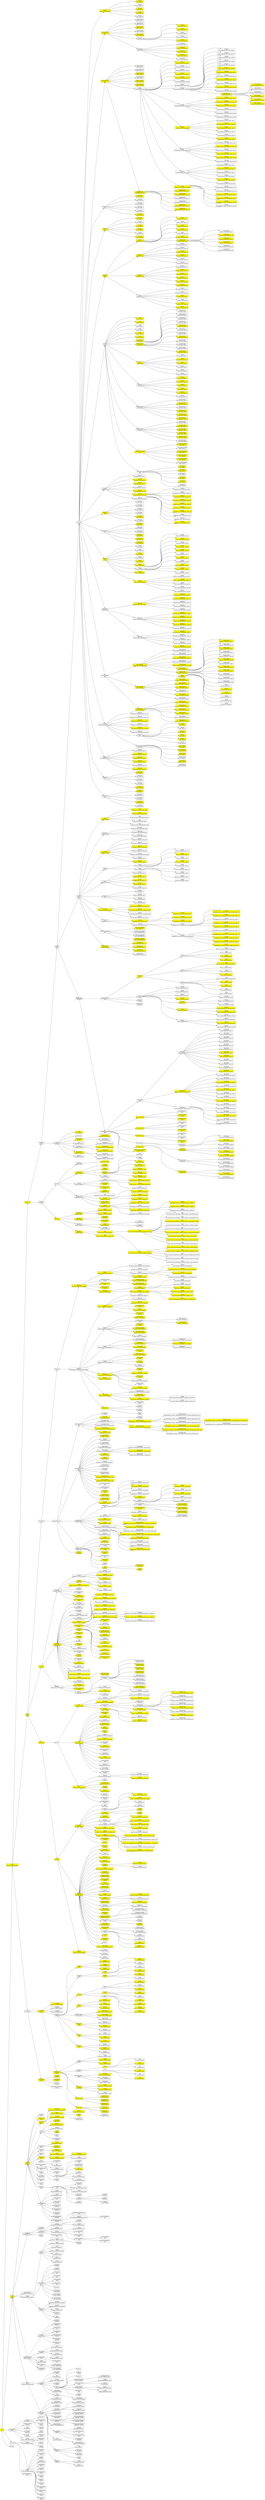 digraph {
	node [shape=box]
	root [label=root fillcolor=yellow style=filled]
	root -> "Basic cell groups and regions"
	"Basic cell groups and regions" [label="Basic
cell groups and regions" fillcolor=yellow style=filled]
	"Basic cell groups and regions" -> Cerebrum
	Cerebrum [label=Cerebrum fillcolor=yellow style=filled]
	Cerebrum -> "Cerebral cortex"
	"Cerebral cortex" [label="Cerebral
cortex"]
	"Cerebral cortex" -> "Cortical plate"
	"Cortical plate" [label="Cortical
plate"]
	"Cortical plate" -> Isocortex
	Isocortex [label=Isocortex]
	Isocortex -> "Frontal pole, cerebral cortex"
	"Frontal pole, cerebral cortex" [label="Frontal
pole, cerebral cortex" fillcolor=yellow style=filled]
	"Frontal pole, cerebral cortex" -> "Frontal pole, layer 1"
	"Frontal pole, layer 1" [label="Frontal
pole, layer 1" fillcolor=yellow style=filled]
	"Frontal pole, cerebral cortex" -> "Frontal pole, layer 2/3"
	"Frontal pole, layer 2/3" [label="Frontal
pole, layer 2/3"]
	"Frontal pole, cerebral cortex" -> "Frontal pole, layer 5"
	"Frontal pole, layer 5" [label="Frontal
pole, layer 5" fillcolor=yellow style=filled]
	"Frontal pole, cerebral cortex" -> "Frontal pole, layer 6a"
	"Frontal pole, layer 6a" [label="Frontal
pole, layer 6a" fillcolor=yellow style=filled]
	"Frontal pole, cerebral cortex" -> "Frontal pole, layer 6b"
	"Frontal pole, layer 6b" [label="Frontal
pole, layer 6b"]
	Isocortex -> "Somatomotor areas"
	"Somatomotor areas" [label="Somatomotor
areas" fillcolor=yellow style=filled]
	"Somatomotor areas" -> "Somatomotor areas, Layer 1"
	"Somatomotor areas, Layer 1" [label="Somatomotor
areas, Layer 1"]
	"Somatomotor areas" -> "Somatomotor areas, Layer 2/3"
	"Somatomotor areas, Layer 2/3" [label="Somatomotor
areas, Layer 2/3"]
	"Somatomotor areas" -> "Somatomotor areas, Layer 5"
	"Somatomotor areas, Layer 5" [label="Somatomotor
areas, Layer 5" fillcolor=yellow style=filled]
	"Somatomotor areas" -> "Somatomotor areas, Layer 6a"
	"Somatomotor areas, Layer 6a" [label="Somatomotor
areas, Layer 6a"]
	"Somatomotor areas" -> "Somatomotor areas, Layer 6b"
	"Somatomotor areas, Layer 6b" [label="Somatomotor
areas, Layer 6b" fillcolor=yellow style=filled]
	"Somatomotor areas" -> "Primary motor area"
	"Primary motor area" [label="Primary
motor area"]
	"Primary motor area" -> "Primary motor area, Layer 1"
	"Primary motor area, Layer 1" [label="Primary
motor area, Layer 1" fillcolor=yellow style=filled]
	"Primary motor area" -> "Primary motor area, Layer 2/3"
	"Primary motor area, Layer 2/3" [label="Primary
motor area, Layer 2/3" fillcolor=yellow style=filled]
	"Primary motor area" -> "Primary motor area, Layer 5"
	"Primary motor area, Layer 5" [label="Primary
motor area, Layer 5"]
	"Primary motor area" -> "Primary motor area, Layer 6a"
	"Primary motor area, Layer 6a" [label="Primary
motor area, Layer 6a"]
	"Primary motor area" -> "Primary motor area, Layer 6b"
	"Primary motor area, Layer 6b" [label="Primary
motor area, Layer 6b" fillcolor=yellow style=filled]
	"Somatomotor areas" -> "Secondary motor area"
	"Secondary motor area" [label="Secondary
motor area"]
	"Secondary motor area" -> "Secondary motor area, layer 1"
	"Secondary motor area, layer 1" [label="Secondary
motor area, layer 1"]
	"Secondary motor area" -> "Secondary motor area, layer 2/3"
	"Secondary motor area, layer 2/3" [label="Secondary
motor area, layer 2/3" fillcolor=yellow style=filled]
	"Secondary motor area" -> "Secondary motor area, layer 5"
	"Secondary motor area, layer 5" [label="Secondary
motor area, layer 5" fillcolor=yellow style=filled]
	"Secondary motor area" -> "Secondary motor area, layer 6a"
	"Secondary motor area, layer 6a" [label="Secondary
motor area, layer 6a" fillcolor=yellow style=filled]
	"Secondary motor area" -> "Secondary motor area, layer 6b"
	"Secondary motor area, layer 6b" [label="Secondary
motor area, layer 6b"]
	Isocortex -> "Somatosensory areas"
	"Somatosensory areas" [label="Somatosensory
areas" fillcolor=yellow style=filled]
	"Somatosensory areas" -> "Somatosensory areas, layer 1"
	"Somatosensory areas, layer 1" [label="Somatosensory
areas, layer 1"]
	"Somatosensory areas" -> "Somatosensory areas, layer 2/3"
	"Somatosensory areas, layer 2/3" [label="Somatosensory
areas, layer 2/3"]
	"Somatosensory areas" -> "Somatosensory areas, layer 4"
	"Somatosensory areas, layer 4" [label="Somatosensory
areas, layer 4" fillcolor=yellow style=filled]
	"Somatosensory areas" -> "Somatosensory areas, layer 5"
	"Somatosensory areas, layer 5" [label="Somatosensory
areas, layer 5"]
	"Somatosensory areas" -> "Somatosensory areas, layer 6a"
	"Somatosensory areas, layer 6a" [label="Somatosensory
areas, layer 6a" fillcolor=yellow style=filled]
	"Somatosensory areas" -> "Somatosensory areas, layer 6b"
	"Somatosensory areas, layer 6b" [label="Somatosensory
areas, layer 6b" fillcolor=yellow style=filled]
	"Somatosensory areas" -> "Primary somatosensory area"
	"Primary somatosensory area" [label="Primary
somatosensory area"]
	"Primary somatosensory area" -> "Primary somatosensory area, layer 1"
	"Primary somatosensory area, layer 1" [label="Primary
somatosensory area, layer 1" fillcolor=yellow style=filled]
	"Primary somatosensory area" -> "Primary somatosensory area, layer 2/3"
	"Primary somatosensory area, layer 2/3" [label="Primary
somatosensory area, layer 2/3"]
	"Primary somatosensory area" -> "Primary somatosensory area, layer 4"
	"Primary somatosensory area, layer 4" [label="Primary
somatosensory area, layer 4"]
	"Primary somatosensory area" -> "Primary somatosensory area, layer 5"
	"Primary somatosensory area, layer 5" [label="Primary
somatosensory area, layer 5" fillcolor=yellow style=filled]
	"Primary somatosensory area" -> "Primary somatosensory area, layer 6a"
	"Primary somatosensory area, layer 6a" [label="Primary
somatosensory area, layer 6a" fillcolor=yellow style=filled]
	"Primary somatosensory area" -> "Primary somatosensory area, layer 6b"
	"Primary somatosensory area, layer 6b" [label="Primary
somatosensory area, layer 6b"]
	"Primary somatosensory area" -> "Primary somatosensory area, nose"
	"Primary somatosensory area, nose" [label="Primary
somatosensory area, nose"]
	"Primary somatosensory area, nose" -> "Primary somatosensory area, nose, layer 1"
	"Primary somatosensory area, nose, layer 1" [label="Primary
somatosensory area, nose, layer 1"]
	"Primary somatosensory area, nose" -> "Primary somatosensory area, nose, layer 2/3"
	"Primary somatosensory area, nose, layer 2/3" [label="Primary
somatosensory area, nose, layer 2/3"]
	"Primary somatosensory area, nose" -> "Primary somatosensory area, nose, layer 4"
	"Primary somatosensory area, nose, layer 4" [label="Primary
somatosensory area, nose, layer 4"]
	"Primary somatosensory area, nose" -> "Primary somatosensory area, nose, layer 5"
	"Primary somatosensory area, nose, layer 5" [label="Primary
somatosensory area, nose, layer 5"]
	"Primary somatosensory area, nose" -> "Primary somatosensory area, nose, layer 6a"
	"Primary somatosensory area, nose, layer 6a" [label="Primary
somatosensory area, nose, layer 6a"]
	"Primary somatosensory area, nose" -> "Primary somatosensory area, nose, layer 6b"
	"Primary somatosensory area, nose, layer 6b" [label="Primary
somatosensory area, nose, layer 6b" fillcolor=yellow style=filled]
	"Primary somatosensory area" -> "Primary somatosensory area, barrel field"
	"Primary somatosensory area, barrel field" [label="Primary
somatosensory area, barrel field"]
	"Primary somatosensory area, barrel field" -> "Primary somatosensory area, barrel field, layer 1"
	"Primary somatosensory area, barrel field, layer 1" [label="Primary
somatosensory area, barrel field, layer 1" fillcolor=yellow style=filled]
	"Primary somatosensory area, barrel field" -> "Primary somatosensory area, barrel field, layer 2/3"
	"Primary somatosensory area, barrel field, layer 2/3" [label="Primary
somatosensory area, barrel field, layer 2/3"]
	"Primary somatosensory area, barrel field" -> "Primary somatosensory area, barrel field, layer 4"
	"Primary somatosensory area, barrel field, layer 4" [label="Primary
somatosensory area, barrel field, layer 4" fillcolor=yellow style=filled]
	"Primary somatosensory area, barrel field" -> "Primary somatosensory area, barrel field, layer 5"
	"Primary somatosensory area, barrel field, layer 5" [label="Primary
somatosensory area, barrel field, layer 5"]
	"Primary somatosensory area, barrel field" -> "Primary somatosensory area, barrel field, layer 6a"
	"Primary somatosensory area, barrel field, layer 6a" [label="Primary
somatosensory area, barrel field, layer 6a" fillcolor=yellow style=filled]
	"Primary somatosensory area, barrel field" -> "Primary somatosensory area, barrel field, layer 6b"
	"Primary somatosensory area, barrel field, layer 6b" [label="Primary
somatosensory area, barrel field, layer 6b"]
	"Primary somatosensory area, barrel field" -> "Rostrolateral lateral visual area"
	"Rostrolateral lateral visual area" [label="Rostrolateral
lateral visual area" fillcolor=yellow style=filled]
	"Rostrolateral lateral visual area" -> "Rostrolateral lateral visual area, layer 1"
	"Rostrolateral lateral visual area, layer 1" [label="Rostrolateral
lateral visual area, layer 1" fillcolor=yellow style=filled]
	"Rostrolateral lateral visual area" -> "Rostrolateral lateral visual area, layer 2/3"
	"Rostrolateral lateral visual area, layer 2/3" [label="Rostrolateral
lateral visual area, layer 2/3"]
	"Rostrolateral lateral visual area" -> "Rostrolateral lateral visual area, layer 4"
	"Rostrolateral lateral visual area, layer 4" [label="Rostrolateral
lateral visual area, layer 4"]
	"Rostrolateral lateral visual area" -> "Rostrolateral lateral visual area,layer 5"
	"Rostrolateral lateral visual area,layer 5" [label="Rostrolateral
lateral visual area,layer 5" fillcolor=yellow style=filled]
	"Rostrolateral lateral visual area" -> "Rostrolateral lateral visual area, layer 6a"
	"Rostrolateral lateral visual area, layer 6a" [label="Rostrolateral
lateral visual area, layer 6a" fillcolor=yellow style=filled]
	"Rostrolateral lateral visual area" -> "Rostrolateral lateral visual area, layer 6b"
	"Rostrolateral lateral visual area, layer 6b" [label="Rostrolateral
lateral visual area, layer 6b" fillcolor=yellow style=filled]
	"Primary somatosensory area" -> "Primary somatosensory area, lower limb"
	"Primary somatosensory area, lower limb" [label="Primary
somatosensory area, lower limb"]
	"Primary somatosensory area, lower limb" -> "Primary somatosensory area, lower limb, layer 1"
	"Primary somatosensory area, lower limb, layer 1" [label="Primary
somatosensory area, lower limb, layer 1" fillcolor=yellow style=filled]
	"Primary somatosensory area, lower limb" -> "Primary somatosensory area, lower limb, layer 2/3"
	"Primary somatosensory area, lower limb, layer 2/3" [label="Primary
somatosensory area, lower limb, layer 2/3" fillcolor=yellow style=filled]
	"Primary somatosensory area, lower limb" -> "Primary somatosensory area, lower limb, layer 4"
	"Primary somatosensory area, lower limb, layer 4" [label="Primary
somatosensory area, lower limb, layer 4" fillcolor=yellow style=filled]
	"Primary somatosensory area, lower limb" -> "Primary somatosensory area, lower limb, layer 5"
	"Primary somatosensory area, lower limb, layer 5" [label="Primary
somatosensory area, lower limb, layer 5"]
	"Primary somatosensory area, lower limb" -> "Primary somatosensory area, lower limb, layer 6a"
	"Primary somatosensory area, lower limb, layer 6a" [label="Primary
somatosensory area, lower limb, layer 6a"]
	"Primary somatosensory area, lower limb" -> "Primary somatosensory area, lower limb, layer 6b"
	"Primary somatosensory area, lower limb, layer 6b" [label="Primary
somatosensory area, lower limb, layer 6b"]
	"Primary somatosensory area" -> "Primary somatosensory area, mouth"
	"Primary somatosensory area, mouth" [label="Primary
somatosensory area, mouth" fillcolor=yellow style=filled]
	"Primary somatosensory area, mouth" -> "Primary somatosensory area, mouth, layer 1"
	"Primary somatosensory area, mouth, layer 1" [label="Primary
somatosensory area, mouth, layer 1"]
	"Primary somatosensory area, mouth" -> "Primary somatosensory area, mouth, layer 2/3"
	"Primary somatosensory area, mouth, layer 2/3" [label="Primary
somatosensory area, mouth, layer 2/3" fillcolor=yellow style=filled]
	"Primary somatosensory area, mouth" -> "Primary somatosensory area, mouth, layer 4"
	"Primary somatosensory area, mouth, layer 4" [label="Primary
somatosensory area, mouth, layer 4" fillcolor=yellow style=filled]
	"Primary somatosensory area, mouth" -> "Primary somatosensory area, mouth, layer 5"
	"Primary somatosensory area, mouth, layer 5" [label="Primary
somatosensory area, mouth, layer 5"]
	"Primary somatosensory area, mouth" -> "Primary somatosensory area, mouth, layer 6a"
	"Primary somatosensory area, mouth, layer 6a" [label="Primary
somatosensory area, mouth, layer 6a"]
	"Primary somatosensory area, mouth" -> "Primary somatosensory area, mouth, layer 6b"
	"Primary somatosensory area, mouth, layer 6b" [label="Primary
somatosensory area, mouth, layer 6b" fillcolor=yellow style=filled]
	"Primary somatosensory area" -> "Primary somatosensory area, upper limb"
	"Primary somatosensory area, upper limb" [label="Primary
somatosensory area, upper limb"]
	"Primary somatosensory area, upper limb" -> "Primary somatosensory area, upper limb, layer 1"
	"Primary somatosensory area, upper limb, layer 1" [label="Primary
somatosensory area, upper limb, layer 1"]
	"Primary somatosensory area, upper limb" -> "Primary somatosensory area, upper limb, layer 2/3"
	"Primary somatosensory area, upper limb, layer 2/3" [label="Primary
somatosensory area, upper limb, layer 2/3" fillcolor=yellow style=filled]
	"Primary somatosensory area, upper limb" -> "Primary somatosensory area, upper limb, layer 4"
	"Primary somatosensory area, upper limb, layer 4" [label="Primary
somatosensory area, upper limb, layer 4"]
	"Primary somatosensory area, upper limb" -> "Primary somatosensory area, upper limb, layer 5"
	"Primary somatosensory area, upper limb, layer 5" [label="Primary
somatosensory area, upper limb, layer 5" fillcolor=yellow style=filled]
	"Primary somatosensory area, upper limb" -> "Primary somatosensory area, upper limb, layer 6a"
	"Primary somatosensory area, upper limb, layer 6a" [label="Primary
somatosensory area, upper limb, layer 6a" fillcolor=yellow style=filled]
	"Primary somatosensory area, upper limb" -> "Primary somatosensory area, upper limb, layer 6b"
	"Primary somatosensory area, upper limb, layer 6b" [label="Primary
somatosensory area, upper limb, layer 6b"]
	"Primary somatosensory area" -> "Primary somatosensory area, trunk"
	"Primary somatosensory area, trunk" [label="Primary
somatosensory area, trunk"]
	"Primary somatosensory area, trunk" -> "Primary somatosensory area, trunk, layer 1"
	"Primary somatosensory area, trunk, layer 1" [label="Primary
somatosensory area, trunk, layer 1"]
	"Primary somatosensory area, trunk" -> "Primary somatosensory area, trunk, layer 2/3"
	"Primary somatosensory area, trunk, layer 2/3" [label="Primary
somatosensory area, trunk, layer 2/3" fillcolor=yellow style=filled]
	"Primary somatosensory area, trunk" -> "Primary somatosensory area, trunk, layer 4"
	"Primary somatosensory area, trunk, layer 4" [label="Primary
somatosensory area, trunk, layer 4"]
	"Primary somatosensory area, trunk" -> "Primary somatosensory area, trunk, layer 5"
	"Primary somatosensory area, trunk, layer 5" [label="Primary
somatosensory area, trunk, layer 5"]
	"Primary somatosensory area, trunk" -> "Primary somatosensory area, trunk, layer 6a"
	"Primary somatosensory area, trunk, layer 6a" [label="Primary
somatosensory area, trunk, layer 6a" fillcolor=yellow style=filled]
	"Primary somatosensory area, trunk" -> "Primary somatosensory area, trunk, layer 6b"
	"Primary somatosensory area, trunk, layer 6b" [label="Primary
somatosensory area, trunk, layer 6b"]
	"Primary somatosensory area" -> "Primary somatosensory area, unassigned"
	"Primary somatosensory area, unassigned" [label="Primary
somatosensory area, unassigned" fillcolor=yellow style=filled]
	"Primary somatosensory area, unassigned" -> "Primary somatosensory area, unassigned, layer 1"
	"Primary somatosensory area, unassigned, layer 1" [label="Primary
somatosensory area, unassigned, layer 1"]
	"Primary somatosensory area, unassigned" -> "Primary somatosensory area, unassigned, layer 2/3"
	"Primary somatosensory area, unassigned, layer 2/3" [label="Primary
somatosensory area, unassigned, layer 2/3"]
	"Primary somatosensory area, unassigned" -> "Primary somatosensory area, unassigned, layer 4"
	"Primary somatosensory area, unassigned, layer 4" [label="Primary
somatosensory area, unassigned, layer 4" fillcolor=yellow style=filled]
	"Primary somatosensory area, unassigned" -> "Primary somatosensory area, unassigned, layer 5"
	"Primary somatosensory area, unassigned, layer 5" [label="Primary
somatosensory area, unassigned, layer 5" fillcolor=yellow style=filled]
	"Primary somatosensory area, unassigned" -> "Primary somatosensory area, unassigned, layer 6a"
	"Primary somatosensory area, unassigned, layer 6a" [label="Primary
somatosensory area, unassigned, layer 6a" fillcolor=yellow style=filled]
	"Primary somatosensory area, unassigned" -> "Primary somatosensory area, unassigned, layer 6b"
	"Primary somatosensory area, unassigned, layer 6b" [label="Primary
somatosensory area, unassigned, layer 6b"]
	"Somatosensory areas" -> "Supplemental somatosensory area"
	"Supplemental somatosensory area" [label="Supplemental
somatosensory area" fillcolor=yellow style=filled]
	"Supplemental somatosensory area" -> "Supplemental somatosensory area, layer 1"
	"Supplemental somatosensory area, layer 1" [label="Supplemental
somatosensory area, layer 1" fillcolor=yellow style=filled]
	"Supplemental somatosensory area" -> "Supplemental somatosensory area, layer 2/3"
	"Supplemental somatosensory area, layer 2/3" [label="Supplemental
somatosensory area, layer 2/3" fillcolor=yellow style=filled]
	"Supplemental somatosensory area" -> "Supplemental somatosensory area, layer 4"
	"Supplemental somatosensory area, layer 4" [label="Supplemental
somatosensory area, layer 4"]
	"Supplemental somatosensory area" -> "Supplemental somatosensory area, layer 5"
	"Supplemental somatosensory area, layer 5" [label="Supplemental
somatosensory area, layer 5"]
	"Supplemental somatosensory area" -> "Supplemental somatosensory area, layer 6a"
	"Supplemental somatosensory area, layer 6a" [label="Supplemental
somatosensory area, layer 6a" fillcolor=yellow style=filled]
	"Supplemental somatosensory area" -> "Supplemental somatosensory area, layer 6b"
	"Supplemental somatosensory area, layer 6b" [label="Supplemental
somatosensory area, layer 6b" fillcolor=yellow style=filled]
	Isocortex -> "Gustatory areas"
	"Gustatory areas" [label="Gustatory
areas"]
	"Gustatory areas" -> "Gustatory areas, layer 1"
	"Gustatory areas, layer 1" [label="Gustatory
areas, layer 1" fillcolor=yellow style=filled]
	"Gustatory areas" -> "Gustatory areas, layer 2/3"
	"Gustatory areas, layer 2/3" [label="Gustatory
areas, layer 2/3"]
	"Gustatory areas" -> "Gustatory areas, layer 4"
	"Gustatory areas, layer 4" [label="Gustatory
areas, layer 4"]
	"Gustatory areas" -> "Gustatory areas, layer 5"
	"Gustatory areas, layer 5" [label="Gustatory
areas, layer 5"]
	"Gustatory areas" -> "Gustatory areas, layer 6a"
	"Gustatory areas, layer 6a" [label="Gustatory
areas, layer 6a"]
	"Gustatory areas" -> "Gustatory areas, layer 6b"
	"Gustatory areas, layer 6b" [label="Gustatory
areas, layer 6b" fillcolor=yellow style=filled]
	Isocortex -> "Visceral area"
	"Visceral area" [label="Visceral
area" fillcolor=yellow style=filled]
	"Visceral area" -> "Visceral area, layer 1"
	"Visceral area, layer 1" [label="Visceral
area, layer 1" fillcolor=yellow style=filled]
	"Visceral area" -> "Visceral area, layer 2/3"
	"Visceral area, layer 2/3" [label="Visceral
area, layer 2/3"]
	"Visceral area" -> "Visceral area, layer 4"
	"Visceral area, layer 4" [label="Visceral
area, layer 4" fillcolor=yellow style=filled]
	"Visceral area" -> "Visceral area, layer 5"
	"Visceral area, layer 5" [label="Visceral
area, layer 5" fillcolor=yellow style=filled]
	"Visceral area" -> "Visceral area, layer 6a"
	"Visceral area, layer 6a" [label="Visceral
area, layer 6a"]
	"Visceral area" -> "Visceral area, layer 6b"
	"Visceral area, layer 6b" [label="Visceral
area, layer 6b" fillcolor=yellow style=filled]
	Isocortex -> "Auditory areas"
	"Auditory areas" [label="Auditory
areas" fillcolor=yellow style=filled]
	"Auditory areas" -> "Dorsal auditory area"
	"Dorsal auditory area" [label="Dorsal
auditory area" fillcolor=yellow style=filled]
	"Dorsal auditory area" -> "Dorsal auditory area, layer 1"
	"Dorsal auditory area, layer 1" [label="Dorsal
auditory area, layer 1" fillcolor=yellow style=filled]
	"Dorsal auditory area" -> "Dorsal auditory area, layer 2/3"
	"Dorsal auditory area, layer 2/3" [label="Dorsal
auditory area, layer 2/3"]
	"Dorsal auditory area" -> "Dorsal auditory area, layer 4"
	"Dorsal auditory area, layer 4" [label="Dorsal
auditory area, layer 4" fillcolor=yellow style=filled]
	"Dorsal auditory area" -> "Dorsal auditory area, layer 5"
	"Dorsal auditory area, layer 5" [label="Dorsal
auditory area, layer 5" fillcolor=yellow style=filled]
	"Dorsal auditory area" -> "Dorsal auditory area, layer 6a"
	"Dorsal auditory area, layer 6a" [label="Dorsal
auditory area, layer 6a"]
	"Dorsal auditory area" -> "Dorsal auditory area, layer 6b"
	"Dorsal auditory area, layer 6b" [label="Dorsal
auditory area, layer 6b" fillcolor=yellow style=filled]
	"Dorsal auditory area" -> "Laterolateral anterior visual area"
	"Laterolateral anterior visual area" [label="Laterolateral
anterior visual area" fillcolor=yellow style=filled]
	"Laterolateral anterior visual area" -> "Laterolateral anterior visual area, layer 1"
	"Laterolateral anterior visual area, layer 1" [label="Laterolateral
anterior visual area, layer 1"]
	"Laterolateral anterior visual area" -> "Laterolateral anterior visual area, layer 2/3"
	"Laterolateral anterior visual area, layer 2/3" [label="Laterolateral
anterior visual area, layer 2/3" fillcolor=yellow style=filled]
	"Laterolateral anterior visual area" -> "Laterolateral anterior visual area, layer 4"
	"Laterolateral anterior visual area, layer 4" [label="Laterolateral
anterior visual area, layer 4" fillcolor=yellow style=filled]
	"Laterolateral anterior visual area" -> "Laterolateral anterior visual area,layer 5"
	"Laterolateral anterior visual area,layer 5" [label="Laterolateral
anterior visual area,layer 5" fillcolor=yellow style=filled]
	"Laterolateral anterior visual area" -> "Laterolateral anterior visual area, layer 6a"
	"Laterolateral anterior visual area, layer 6a" [label="Laterolateral
anterior visual area, layer 6a"]
	"Laterolateral anterior visual area" -> "Laterolateral anterior visual area, layer 6b"
	"Laterolateral anterior visual area, layer 6b" [label="Laterolateral
anterior visual area, layer 6b"]
	"Auditory areas" -> "Primary auditory area"
	"Primary auditory area" [label="Primary
auditory area" fillcolor=yellow style=filled]
	"Primary auditory area" -> "Primary auditory area, layer 1"
	"Primary auditory area, layer 1" [label="Primary
auditory area, layer 1"]
	"Primary auditory area" -> "Primary auditory area, layer 2/3"
	"Primary auditory area, layer 2/3" [label="Primary
auditory area, layer 2/3"]
	"Primary auditory area" -> "Primary auditory area, layer 4"
	"Primary auditory area, layer 4" [label="Primary
auditory area, layer 4" fillcolor=yellow style=filled]
	"Primary auditory area" -> "Primary auditory area, layer 5"
	"Primary auditory area, layer 5" [label="Primary
auditory area, layer 5" fillcolor=yellow style=filled]
	"Primary auditory area" -> "Primary auditory area, layer 6a"
	"Primary auditory area, layer 6a" [label="Primary
auditory area, layer 6a"]
	"Primary auditory area" -> "Primary auditory area, layer 6b"
	"Primary auditory area, layer 6b" [label="Primary
auditory area, layer 6b"]
	"Auditory areas" -> "Posterior auditory area"
	"Posterior auditory area" [label="Posterior
auditory area" fillcolor=yellow style=filled]
	"Posterior auditory area" -> "Posterior auditory area, layer 1"
	"Posterior auditory area, layer 1" [label="Posterior
auditory area, layer 1"]
	"Posterior auditory area" -> "Posterior auditory area, layer 2/3"
	"Posterior auditory area, layer 2/3" [label="Posterior
auditory area, layer 2/3" fillcolor=yellow style=filled]
	"Posterior auditory area" -> "Posterior auditory area, layer 4"
	"Posterior auditory area, layer 4" [label="Posterior
auditory area, layer 4" fillcolor=yellow style=filled]
	"Posterior auditory area" -> "Posterior auditory area, layer 5"
	"Posterior auditory area, layer 5" [label="Posterior
auditory area, layer 5" fillcolor=yellow style=filled]
	"Posterior auditory area" -> "Posterior auditory area, layer 6a"
	"Posterior auditory area, layer 6a" [label="Posterior
auditory area, layer 6a" fillcolor=yellow style=filled]
	"Posterior auditory area" -> "Posterior auditory area, layer 6b"
	"Posterior auditory area, layer 6b" [label="Posterior
auditory area, layer 6b" fillcolor=yellow style=filled]
	"Auditory areas" -> "Ventral auditory area"
	"Ventral auditory area" [label="Ventral
auditory area"]
	"Ventral auditory area" -> "Ventral auditory area, layer 1"
	"Ventral auditory area, layer 1" [label="Ventral
auditory area, layer 1"]
	"Ventral auditory area" -> "Ventral auditory area, layer 2/3"
	"Ventral auditory area, layer 2/3" [label="Ventral
auditory area, layer 2/3"]
	"Ventral auditory area" -> "Ventral auditory area, layer 4"
	"Ventral auditory area, layer 4" [label="Ventral
auditory area, layer 4" fillcolor=yellow style=filled]
	"Ventral auditory area" -> "Ventral auditory area, layer 5"
	"Ventral auditory area, layer 5" [label="Ventral
auditory area, layer 5"]
	"Ventral auditory area" -> "Ventral auditory area, layer 6a"
	"Ventral auditory area, layer 6a" [label="Ventral
auditory area, layer 6a" fillcolor=yellow style=filled]
	"Ventral auditory area" -> "Ventral auditory area, layer 6b"
	"Ventral auditory area, layer 6b" [label="Ventral
auditory area, layer 6b" fillcolor=yellow style=filled]
	Isocortex -> "Visual areas"
	"Visual areas" [label="Visual
areas"]
	"Visual areas" -> "Visual areas, layer 1"
	"Visual areas, layer 1" [label="Visual
areas, layer 1" fillcolor=yellow style=filled]
	"Visual areas" -> "Visual areas, layer 2/3"
	"Visual areas, layer 2/3" [label="Visual
areas, layer 2/3" fillcolor=yellow style=filled]
	"Visual areas" -> "Visual areas, layer 4"
	"Visual areas, layer 4" [label="Visual
areas, layer 4"]
	"Visual areas" -> "Visual areas, layer 5"
	"Visual areas, layer 5" [label="Visual
areas, layer 5"]
	"Visual areas" -> "Visual areas, layer 6a"
	"Visual areas, layer 6a" [label="Visual
areas, layer 6a" fillcolor=yellow style=filled]
	"Visual areas" -> "Visual areas, layer 6b"
	"Visual areas, layer 6b" [label="Visual
areas, layer 6b" fillcolor=yellow style=filled]
	"Visual areas" -> "Anterolateral visual area"
	"Anterolateral visual area" [label="Anterolateral
visual area" fillcolor=yellow style=filled]
	"Anterolateral visual area" -> "Anterolateral visual area, layer 1"
	"Anterolateral visual area, layer 1" [label="Anterolateral
visual area, layer 1"]
	"Anterolateral visual area" -> "Anterolateral visual area, layer 2/3"
	"Anterolateral visual area, layer 2/3" [label="Anterolateral
visual area, layer 2/3"]
	"Anterolateral visual area" -> "Anterolateral visual area, layer 4"
	"Anterolateral visual area, layer 4" [label="Anterolateral
visual area, layer 4"]
	"Anterolateral visual area" -> "Anterolateral visual area, layer 5"
	"Anterolateral visual area, layer 5" [label="Anterolateral
visual area, layer 5"]
	"Anterolateral visual area" -> "Anterolateral visual area, layer 6a"
	"Anterolateral visual area, layer 6a" [label="Anterolateral
visual area, layer 6a" fillcolor=yellow style=filled]
	"Anterolateral visual area" -> "Anterolateral visual area, layer 6b"
	"Anterolateral visual area, layer 6b" [label="Anterolateral
visual area, layer 6b"]
	"Visual areas" -> "Anteromedial visual area"
	"Anteromedial visual area" [label="Anteromedial
visual area" fillcolor=yellow style=filled]
	"Anteromedial visual area" -> "Anteromedial visual area, layer 1"
	"Anteromedial visual area, layer 1" [label="Anteromedial
visual area, layer 1"]
	"Anteromedial visual area" -> "Anteromedial visual area, layer 2/3"
	"Anteromedial visual area, layer 2/3" [label="Anteromedial
visual area, layer 2/3" fillcolor=yellow style=filled]
	"Anteromedial visual area" -> "Anteromedial visual area, layer 4"
	"Anteromedial visual area, layer 4" [label="Anteromedial
visual area, layer 4"]
	"Anteromedial visual area" -> "Anteromedial visual area, layer 5"
	"Anteromedial visual area, layer 5" [label="Anteromedial
visual area, layer 5"]
	"Anteromedial visual area" -> "Anteromedial visual area, layer 6a"
	"Anteromedial visual area, layer 6a" [label="Anteromedial
visual area, layer 6a"]
	"Anteromedial visual area" -> "Anteromedial visual area, layer 6b"
	"Anteromedial visual area, layer 6b" [label="Anteromedial
visual area, layer 6b" fillcolor=yellow style=filled]
	"Visual areas" -> "Lateral visual area"
	"Lateral visual area" [label="Lateral
visual area" fillcolor=yellow style=filled]
	"Lateral visual area" -> "Lateral visual area, layer 1"
	"Lateral visual area, layer 1" [label="Lateral
visual area, layer 1"]
	"Lateral visual area" -> "Lateral visual area, layer 2/3"
	"Lateral visual area, layer 2/3" [label="Lateral
visual area, layer 2/3" fillcolor=yellow style=filled]
	"Lateral visual area" -> "Lateral visual area, layer 4"
	"Lateral visual area, layer 4" [label="Lateral
visual area, layer 4" fillcolor=yellow style=filled]
	"Lateral visual area" -> "Lateral visual area, layer 5"
	"Lateral visual area, layer 5" [label="Lateral
visual area, layer 5"]
	"Lateral visual area" -> "Lateral visual area, layer 6a"
	"Lateral visual area, layer 6a" [label="Lateral
visual area, layer 6a"]
	"Lateral visual area" -> "Lateral visual area, layer 6b"
	"Lateral visual area, layer 6b" [label="Lateral
visual area, layer 6b"]
	"Visual areas" -> "Primary visual area"
	"Primary visual area" [label="Primary
visual area"]
	"Primary visual area" -> "Primary visual area, layer 1"
	"Primary visual area, layer 1" [label="Primary
visual area, layer 1" fillcolor=yellow style=filled]
	"Primary visual area" -> "Primary visual area, layer 2/3"
	"Primary visual area, layer 2/3" [label="Primary
visual area, layer 2/3" fillcolor=yellow style=filled]
	"Primary visual area" -> "Primary visual area, layer 4"
	"Primary visual area, layer 4" [label="Primary
visual area, layer 4" fillcolor=yellow style=filled]
	"Primary visual area" -> "Primary visual area, layer 5"
	"Primary visual area, layer 5" [label="Primary
visual area, layer 5" fillcolor=yellow style=filled]
	"Primary visual area" -> "Primary visual area, layer 6a"
	"Primary visual area, layer 6a" [label="Primary
visual area, layer 6a" fillcolor=yellow style=filled]
	"Primary visual area" -> "Primary visual area, layer 6b"
	"Primary visual area, layer 6b" [label="Primary
visual area, layer 6b"]
	"Visual areas" -> "Posterolateral visual area"
	"Posterolateral visual area" [label="Posterolateral
visual area"]
	"Posterolateral visual area" -> "Posterolateral visual area, layer 1"
	"Posterolateral visual area, layer 1" [label="Posterolateral
visual area, layer 1"]
	"Posterolateral visual area" -> "Posterolateral visual area, layer 2/3"
	"Posterolateral visual area, layer 2/3" [label="Posterolateral
visual area, layer 2/3" fillcolor=yellow style=filled]
	"Posterolateral visual area" -> "Posterolateral visual area, layer 4"
	"Posterolateral visual area, layer 4" [label="Posterolateral
visual area, layer 4"]
	"Posterolateral visual area" -> "Posterolateral visual area, layer 5"
	"Posterolateral visual area, layer 5" [label="Posterolateral
visual area, layer 5" fillcolor=yellow style=filled]
	"Posterolateral visual area" -> "Posterolateral visual area, layer 6a"
	"Posterolateral visual area, layer 6a" [label="Posterolateral
visual area, layer 6a" fillcolor=yellow style=filled]
	"Posterolateral visual area" -> "Posterolateral visual area, layer 6b"
	"Posterolateral visual area, layer 6b" [label="Posterolateral
visual area, layer 6b" fillcolor=yellow style=filled]
	"Visual areas" -> "posteromedial visual area"
	"posteromedial visual area" [label="posteromedial
visual area"]
	"posteromedial visual area" -> "posteromedial visual area, layer 1"
	"posteromedial visual area, layer 1" [label="posteromedial
visual area, layer 1"]
	"posteromedial visual area" -> "posteromedial visual area, layer 2/3"
	"posteromedial visual area, layer 2/3" [label="posteromedial
visual area, layer 2/3" fillcolor=yellow style=filled]
	"posteromedial visual area" -> "posteromedial visual area, layer 4"
	"posteromedial visual area, layer 4" [label="posteromedial
visual area, layer 4" fillcolor=yellow style=filled]
	"posteromedial visual area" -> "posteromedial visual area, layer 5"
	"posteromedial visual area, layer 5" [label="posteromedial
visual area, layer 5" fillcolor=yellow style=filled]
	"posteromedial visual area" -> "posteromedial visual area, layer 6a"
	"posteromedial visual area, layer 6a" [label="posteromedial
visual area, layer 6a" fillcolor=yellow style=filled]
	"posteromedial visual area" -> "posteromedial visual area, layer 6b"
	"posteromedial visual area, layer 6b" [label="posteromedial
visual area, layer 6b"]
	"Visual areas" -> "Laterointermediate area"
	"Laterointermediate area" [label="Laterointermediate
area" fillcolor=yellow style=filled]
	"Laterointermediate area" -> "Laterointermediate area, layer 1"
	"Laterointermediate area, layer 1" [label="Laterointermediate
area, layer 1" fillcolor=yellow style=filled]
	"Laterointermediate area" -> "Laterointermediate area, layer 2/3"
	"Laterointermediate area, layer 2/3" [label="Laterointermediate
area, layer 2/3"]
	"Laterointermediate area" -> "Laterointermediate area, layer 4"
	"Laterointermediate area, layer 4" [label="Laterointermediate
area, layer 4" fillcolor=yellow style=filled]
	"Laterointermediate area" -> "Laterointermediate area, layer 5"
	"Laterointermediate area, layer 5" [label="Laterointermediate
area, layer 5" fillcolor=yellow style=filled]
	"Laterointermediate area" -> "Laterointermediate area, layer 6a"
	"Laterointermediate area, layer 6a" [label="Laterointermediate
area, layer 6a" fillcolor=yellow style=filled]
	"Laterointermediate area" -> "Laterointermediate area, layer 6b"
	"Laterointermediate area, layer 6b" [label="Laterointermediate
area, layer 6b"]
	"Visual areas" -> "Postrhinal area"
	"Postrhinal area" [label="Postrhinal
area"]
	"Postrhinal area" -> "Postrhinal area, layer 1"
	"Postrhinal area, layer 1" [label="Postrhinal
area, layer 1" fillcolor=yellow style=filled]
	"Postrhinal area" -> "Postrhinal area, layer 2/3"
	"Postrhinal area, layer 2/3" [label="Postrhinal
area, layer 2/3" fillcolor=yellow style=filled]
	"Postrhinal area" -> "Postrhinal area, layer 4"
	"Postrhinal area, layer 4" [label="Postrhinal
area, layer 4"]
	"Postrhinal area" -> "Postrhinal area, layer 5"
	"Postrhinal area, layer 5" [label="Postrhinal
area, layer 5" fillcolor=yellow style=filled]
	"Postrhinal area" -> "Postrhinal area, layer 6a"
	"Postrhinal area, layer 6a" [label="Postrhinal
area, layer 6a" fillcolor=yellow style=filled]
	"Postrhinal area" -> "Postrhinal area, layer 6b"
	"Postrhinal area, layer 6b" [label="Postrhinal
area, layer 6b"]
	Isocortex -> "Anterior cingulate area"
	"Anterior cingulate area" [label="Anterior
cingulate area"]
	"Anterior cingulate area" -> "Anterior cingulate area, layer 1"
	"Anterior cingulate area, layer 1" [label="Anterior
cingulate area, layer 1"]
	"Anterior cingulate area" -> "Anterior cingulate area, layer 2/3"
	"Anterior cingulate area, layer 2/3" [label="Anterior
cingulate area, layer 2/3" fillcolor=yellow style=filled]
	"Anterior cingulate area" -> "Anterior cingulate area, layer 5"
	"Anterior cingulate area, layer 5" [label="Anterior
cingulate area, layer 5" fillcolor=yellow style=filled]
	"Anterior cingulate area" -> "Anterior cingulate area, layer 6a"
	"Anterior cingulate area, layer 6a" [label="Anterior
cingulate area, layer 6a"]
	"Anterior cingulate area" -> "Anterior cingulate area, layer 6b"
	"Anterior cingulate area, layer 6b" [label="Anterior
cingulate area, layer 6b" fillcolor=yellow style=filled]
	"Anterior cingulate area" -> "Anterior cingulate area, dorsal part"
	"Anterior cingulate area, dorsal part" [label="Anterior
cingulate area, dorsal part" fillcolor=yellow style=filled]
	"Anterior cingulate area, dorsal part" -> "Anterior cingulate area, dorsal part, layer 1"
	"Anterior cingulate area, dorsal part, layer 1" [label="Anterior
cingulate area, dorsal part, layer 1"]
	"Anterior cingulate area, dorsal part" -> "Anterior cingulate area, dorsal part, layer 2/3"
	"Anterior cingulate area, dorsal part, layer 2/3" [label="Anterior
cingulate area, dorsal part, layer 2/3"]
	"Anterior cingulate area, dorsal part" -> "Anterior cingulate area, dorsal part, layer 5"
	"Anterior cingulate area, dorsal part, layer 5" [label="Anterior
cingulate area, dorsal part, layer 5" fillcolor=yellow style=filled]
	"Anterior cingulate area, dorsal part" -> "Anterior cingulate area, dorsal part, layer 6a"
	"Anterior cingulate area, dorsal part, layer 6a" [label="Anterior
cingulate area, dorsal part, layer 6a" fillcolor=yellow style=filled]
	"Anterior cingulate area, dorsal part" -> "Anterior cingulate area, dorsal part, layer 6b"
	"Anterior cingulate area, dorsal part, layer 6b" [label="Anterior
cingulate area, dorsal part, layer 6b" fillcolor=yellow style=filled]
	"Anterior cingulate area" -> "Anterior cingulate area, ventral part"
	"Anterior cingulate area, ventral part" [label="Anterior
cingulate area, ventral part"]
	"Anterior cingulate area, ventral part" -> "Anterior cingulate area, ventral part, layer 1"
	"Anterior cingulate area, ventral part, layer 1" [label="Anterior
cingulate area, ventral part, layer 1" fillcolor=yellow style=filled]
	"Anterior cingulate area, ventral part" -> "Anterior cingulate area, ventral part, layer 2/3"
	"Anterior cingulate area, ventral part, layer 2/3" [label="Anterior
cingulate area, ventral part, layer 2/3" fillcolor=yellow style=filled]
	"Anterior cingulate area, ventral part" -> "Anterior cingulate area, ventral part, layer 5"
	"Anterior cingulate area, ventral part, layer 5" [label="Anterior
cingulate area, ventral part, layer 5"]
	"Anterior cingulate area, ventral part" -> "Anterior cingulate area, ventral part, 6a"
	"Anterior cingulate area, ventral part, 6a" [label="Anterior
cingulate area, ventral part, 6a"]
	"Anterior cingulate area, ventral part" -> "Anterior cingulate area, ventral part, 6b"
	"Anterior cingulate area, ventral part, 6b" [label="Anterior
cingulate area, ventral part, 6b" fillcolor=yellow style=filled]
	Isocortex -> "Prelimbic area"
	"Prelimbic area" [label="Prelimbic
area" fillcolor=yellow style=filled]
	"Prelimbic area" -> "Prelimbic area, layer 1"
	"Prelimbic area, layer 1" [label="Prelimbic
area, layer 1"]
	"Prelimbic area" -> "Prelimbic area, layer 2"
	"Prelimbic area, layer 2" [label="Prelimbic
area, layer 2"]
	"Prelimbic area" -> "Prelimbic area, layer 2/3"
	"Prelimbic area, layer 2/3" [label="Prelimbic
area, layer 2/3"]
	"Prelimbic area" -> "Prelimbic area, layer 5"
	"Prelimbic area, layer 5" [label="Prelimbic
area, layer 5"]
	"Prelimbic area" -> "Prelimbic area, layer 6a"
	"Prelimbic area, layer 6a" [label="Prelimbic
area, layer 6a" fillcolor=yellow style=filled]
	"Prelimbic area" -> "Prelimbic area, layer 6b"
	"Prelimbic area, layer 6b" [label="Prelimbic
area, layer 6b"]
	Isocortex -> "Infralimbic area"
	"Infralimbic area" [label="Infralimbic
area"]
	"Infralimbic area" -> "Infralimbic area, layer 1"
	"Infralimbic area, layer 1" [label="Infralimbic
area, layer 1" fillcolor=yellow style=filled]
	"Infralimbic area" -> "Infralimbic area, layer 2"
	"Infralimbic area, layer 2" [label="Infralimbic
area, layer 2"]
	"Infralimbic area" -> "Infralimbic area, layer 2/3"
	"Infralimbic area, layer 2/3" [label="Infralimbic
area, layer 2/3"]
	"Infralimbic area" -> "Infralimbic area, layer 5"
	"Infralimbic area, layer 5" [label="Infralimbic
area, layer 5" fillcolor=yellow style=filled]
	"Infralimbic area" -> "Infralimbic area, layer 6a"
	"Infralimbic area, layer 6a" [label="Infralimbic
area, layer 6a" fillcolor=yellow style=filled]
	"Infralimbic area" -> "Infralimbic area, layer 6b"
	"Infralimbic area, layer 6b" [label="Infralimbic
area, layer 6b" fillcolor=yellow style=filled]
	Isocortex -> "Orbital area"
	"Orbital area" [label="Orbital
area" fillcolor=yellow style=filled]
	"Orbital area" -> "Orbital area, layer 1"
	"Orbital area, layer 1" [label="Orbital
area, layer 1"]
	"Orbital area" -> "Orbital area, layer 2/3"
	"Orbital area, layer 2/3" [label="Orbital
area, layer 2/3"]
	"Orbital area" -> "Orbital area, layer 5"
	"Orbital area, layer 5" [label="Orbital
area, layer 5" fillcolor=yellow style=filled]
	"Orbital area" -> "Orbital area, layer 6a"
	"Orbital area, layer 6a" [label="Orbital
area, layer 6a"]
	"Orbital area" -> "Orbital area, layer 6b"
	"Orbital area, layer 6b" [label="Orbital
area, layer 6b" fillcolor=yellow style=filled]
	"Orbital area" -> "Orbital area, lateral part"
	"Orbital area, lateral part" [label="Orbital
area, lateral part" fillcolor=yellow style=filled]
	"Orbital area, lateral part" -> "Orbital area, lateral part, layer 1"
	"Orbital area, lateral part, layer 1" [label="Orbital
area, lateral part, layer 1"]
	"Orbital area, lateral part" -> "Orbital area, lateral part, layer 2/3"
	"Orbital area, lateral part, layer 2/3" [label="Orbital
area, lateral part, layer 2/3" fillcolor=yellow style=filled]
	"Orbital area, lateral part" -> "Orbital area, lateral part, layer 5"
	"Orbital area, lateral part, layer 5" [label="Orbital
area, lateral part, layer 5"]
	"Orbital area, lateral part" -> "Orbital area, lateral part, layer 6a"
	"Orbital area, lateral part, layer 6a" [label="Orbital
area, lateral part, layer 6a" fillcolor=yellow style=filled]
	"Orbital area, lateral part" -> "Orbital area, lateral part, layer 6b"
	"Orbital area, lateral part, layer 6b" [label="Orbital
area, lateral part, layer 6b" fillcolor=yellow style=filled]
	"Orbital area" -> "Orbital area, medial part"
	"Orbital area, medial part" [label="Orbital
area, medial part"]
	"Orbital area, medial part" -> "Orbital area, medial part, layer 1"
	"Orbital area, medial part, layer 1" [label="Orbital
area, medial part, layer 1"]
	"Orbital area, medial part" -> "Orbital area, medial part, layer 2"
	"Orbital area, medial part, layer 2" [label="Orbital
area, medial part, layer 2" fillcolor=yellow style=filled]
	"Orbital area, medial part" -> "Orbital area, medial part, layer 2/3"
	"Orbital area, medial part, layer 2/3" [label="Orbital
area, medial part, layer 2/3"]
	"Orbital area, medial part" -> "Orbital area, medial part, layer 5"
	"Orbital area, medial part, layer 5" [label="Orbital
area, medial part, layer 5" fillcolor=yellow style=filled]
	"Orbital area, medial part" -> "Orbital area, medial part, layer 6a"
	"Orbital area, medial part, layer 6a" [label="Orbital
area, medial part, layer 6a" fillcolor=yellow style=filled]
	"Orbital area, medial part" -> "Orbital area, medial part, layer 6b"
	"Orbital area, medial part, layer 6b" [label="Orbital
area, medial part, layer 6b"]
	"Orbital area" -> "Orbital area, ventral part"
	"Orbital area, ventral part" [label="Orbital
area, ventral part" fillcolor=yellow style=filled]
	"Orbital area" -> "Orbital area, ventrolateral part"
	"Orbital area, ventrolateral part" [label="Orbital
area, ventrolateral part" fillcolor=yellow style=filled]
	"Orbital area, ventrolateral part" -> "Orbital area, ventrolateral part, layer 1"
	"Orbital area, ventrolateral part, layer 1" [label="Orbital
area, ventrolateral part, layer 1"]
	"Orbital area, ventrolateral part" -> "Orbital area, ventrolateral part, layer 2/3"
	"Orbital area, ventrolateral part, layer 2/3" [label="Orbital
area, ventrolateral part, layer 2/3" fillcolor=yellow style=filled]
	"Orbital area, ventrolateral part" -> "Orbital area, ventrolateral part, layer 5"
	"Orbital area, ventrolateral part, layer 5" [label="Orbital
area, ventrolateral part, layer 5"]
	"Orbital area, ventrolateral part" -> "Orbital area, ventrolateral part, layer 6a"
	"Orbital area, ventrolateral part, layer 6a" [label="Orbital
area, ventrolateral part, layer 6a"]
	"Orbital area, ventrolateral part" -> "Orbital area, ventrolateral part, layer 6b"
	"Orbital area, ventrolateral part, layer 6b" [label="Orbital
area, ventrolateral part, layer 6b"]
	Isocortex -> "Agranular insular area"
	"Agranular insular area" [label="Agranular
insular area"]
	"Agranular insular area" -> "Agranular insular area, dorsal part"
	"Agranular insular area, dorsal part" [label="Agranular
insular area, dorsal part" fillcolor=yellow style=filled]
	"Agranular insular area, dorsal part" -> "Agranular insular area, dorsal part, layer 1"
	"Agranular insular area, dorsal part, layer 1" [label="Agranular
insular area, dorsal part, layer 1" fillcolor=yellow style=filled]
	"Agranular insular area, dorsal part" -> "Agranular insular area, dorsal part, layer 2/3"
	"Agranular insular area, dorsal part, layer 2/3" [label="Agranular
insular area, dorsal part, layer 2/3" fillcolor=yellow style=filled]
	"Agranular insular area, dorsal part" -> "Agranular insular area, dorsal part, layer 5"
	"Agranular insular area, dorsal part, layer 5" [label="Agranular
insular area, dorsal part, layer 5"]
	"Agranular insular area, dorsal part" -> "Agranular insular area, dorsal part, layer 6a"
	"Agranular insular area, dorsal part, layer 6a" [label="Agranular
insular area, dorsal part, layer 6a"]
	"Agranular insular area, dorsal part" -> "Agranular insular area, dorsal part, layer 6b"
	"Agranular insular area, dorsal part, layer 6b" [label="Agranular
insular area, dorsal part, layer 6b"]
	"Agranular insular area" -> "Agranular insular area, posterior part"
	"Agranular insular area, posterior part" [label="Agranular
insular area, posterior part"]
	"Agranular insular area, posterior part" -> "Agranular insular area, posterior part, layer 1"
	"Agranular insular area, posterior part, layer 1" [label="Agranular
insular area, posterior part, layer 1" fillcolor=yellow style=filled]
	"Agranular insular area, posterior part" -> "Agranular insular area, posterior part, layer 2/3"
	"Agranular insular area, posterior part, layer 2/3" [label="Agranular
insular area, posterior part, layer 2/3" fillcolor=yellow style=filled]
	"Agranular insular area, posterior part" -> "Agranular insular area, posterior part, layer 5"
	"Agranular insular area, posterior part, layer 5" [label="Agranular
insular area, posterior part, layer 5" fillcolor=yellow style=filled]
	"Agranular insular area, posterior part" -> "Agranular insular area, posterior part, layer 6a"
	"Agranular insular area, posterior part, layer 6a" [label="Agranular
insular area, posterior part, layer 6a" fillcolor=yellow style=filled]
	"Agranular insular area, posterior part" -> "Agranular insular area, posterior part, layer 6b"
	"Agranular insular area, posterior part, layer 6b" [label="Agranular
insular area, posterior part, layer 6b"]
	"Agranular insular area" -> "Agranular insular area, ventral part"
	"Agranular insular area, ventral part" [label="Agranular
insular area, ventral part"]
	"Agranular insular area, ventral part" -> "Agranular insular area, ventral part, layer 1"
	"Agranular insular area, ventral part, layer 1" [label="Agranular
insular area, ventral part, layer 1" fillcolor=yellow style=filled]
	"Agranular insular area, ventral part" -> "Agranular insular area, ventral part, layer 2/3"
	"Agranular insular area, ventral part, layer 2/3" [label="Agranular
insular area, ventral part, layer 2/3"]
	"Agranular insular area, ventral part" -> "Agranular insular area, ventral part, layer 5"
	"Agranular insular area, ventral part, layer 5" [label="Agranular
insular area, ventral part, layer 5"]
	"Agranular insular area, ventral part" -> "Agranular insular area, ventral part, layer 6a"
	"Agranular insular area, ventral part, layer 6a" [label="Agranular
insular area, ventral part, layer 6a"]
	"Agranular insular area, ventral part" -> "Agranular insular area, ventral part, layer 6b"
	"Agranular insular area, ventral part, layer 6b" [label="Agranular
insular area, ventral part, layer 6b" fillcolor=yellow style=filled]
	Isocortex -> "Retrosplenial area"
	"Retrosplenial area" [label="Retrosplenial
area"]
	"Retrosplenial area" -> "Retrosplenial area, lateral agranular part"
	"Retrosplenial area, lateral agranular part" [label="Retrosplenial
area, lateral agranular part" fillcolor=yellow style=filled]
	"Retrosplenial area, lateral agranular part" -> "Retrosplenial area, lateral agranular part, layer 1"
	"Retrosplenial area, lateral agranular part, layer 1" [label="Retrosplenial
area, lateral agranular part, layer 1"]
	"Retrosplenial area, lateral agranular part" -> "Retrosplenial area, lateral agranular part, layer 2/3"
	"Retrosplenial area, lateral agranular part, layer 2/3" [label="Retrosplenial
area, lateral agranular part, layer 2/3"]
	"Retrosplenial area, lateral agranular part" -> "Retrosplenial area, lateral agranular part, layer 5"
	"Retrosplenial area, lateral agranular part, layer 5" [label="Retrosplenial
area, lateral agranular part, layer 5" fillcolor=yellow style=filled]
	"Retrosplenial area, lateral agranular part" -> "Retrosplenial area, lateral agranular part, layer 6a"
	"Retrosplenial area, lateral agranular part, layer 6a" [label="Retrosplenial
area, lateral agranular part, layer 6a"]
	"Retrosplenial area, lateral agranular part" -> "Retrosplenial area, lateral agranular part, layer 6b"
	"Retrosplenial area, lateral agranular part, layer 6b" [label="Retrosplenial
area, lateral agranular part, layer 6b" fillcolor=yellow style=filled]
	"Retrosplenial area, lateral agranular part" -> "Mediomedial anterior visual area"
	"Mediomedial anterior visual area" [label="Mediomedial
anterior visual area" fillcolor=yellow style=filled]
	"Mediomedial anterior visual area" -> "Mediomedial anterior visual area, layer 1"
	"Mediomedial anterior visual area, layer 1" [label="Mediomedial
anterior visual area, layer 1" fillcolor=yellow style=filled]
	"Mediomedial anterior visual area" -> "Mediomedial anterior visual area, layer 2/3"
	"Mediomedial anterior visual area, layer 2/3" [label="Mediomedial
anterior visual area, layer 2/3"]
	"Mediomedial anterior visual area" -> "Mediomedial anterior visual area, layer 4"
	"Mediomedial anterior visual area, layer 4" [label="Mediomedial
anterior visual area, layer 4" fillcolor=yellow style=filled]
	"Mediomedial anterior visual area" -> "Mediomedial anterior visual area,layer 5"
	"Mediomedial anterior visual area,layer 5" [label="Mediomedial
anterior visual area,layer 5"]
	"Mediomedial anterior visual area" -> "Mediomedial anterior visual area, layer 6a"
	"Mediomedial anterior visual area, layer 6a" [label="Mediomedial
anterior visual area, layer 6a"]
	"Mediomedial anterior visual area" -> "Mediomedial anterior visual area, layer 6b"
	"Mediomedial anterior visual area, layer 6b" [label="Mediomedial
anterior visual area, layer 6b" fillcolor=yellow style=filled]
	"Retrosplenial area, lateral agranular part" -> "Mediomedial posterior visual area"
	"Mediomedial posterior visual area" [label="Mediomedial
posterior visual area" fillcolor=yellow style=filled]
	"Mediomedial posterior visual area" -> "Mediomedial posterior visual area, layer 1"
	"Mediomedial posterior visual area, layer 1" [label="Mediomedial
posterior visual area, layer 1"]
	"Mediomedial posterior visual area" -> "Mediomedial posterior visual area, layer 2/3"
	"Mediomedial posterior visual area, layer 2/3" [label="Mediomedial
posterior visual area, layer 2/3" fillcolor=yellow style=filled]
	"Mediomedial posterior visual area" -> "Mediomedial posterior visual area, layer 4"
	"Mediomedial posterior visual area, layer 4" [label="Mediomedial
posterior visual area, layer 4" fillcolor=yellow style=filled]
	"Mediomedial posterior visual area" -> "Mediomedial posterior visual area,layer 5"
	"Mediomedial posterior visual area,layer 5" [label="Mediomedial
posterior visual area,layer 5"]
	"Mediomedial posterior visual area" -> "Mediomedial posterior visual area, layer 6a"
	"Mediomedial posterior visual area, layer 6a" [label="Mediomedial
posterior visual area, layer 6a"]
	"Mediomedial posterior visual area" -> "Mediomedial posterior visual area, layer 6b"
	"Mediomedial posterior visual area, layer 6b" [label="Mediomedial
posterior visual area, layer 6b"]
	"Retrosplenial area, lateral agranular part" -> "Medial visual area"
	"Medial visual area" [label="Medial
visual area" fillcolor=yellow style=filled]
	"Medial visual area" -> "Medial visual area, layer 1"
	"Medial visual area, layer 1" [label="Medial
visual area, layer 1"]
	"Medial visual area" -> "Medial visual area, layer 2/3"
	"Medial visual area, layer 2/3" [label="Medial
visual area, layer 2/3" fillcolor=yellow style=filled]
	"Medial visual area" -> "Medial visual area, layer 4"
	"Medial visual area, layer 4" [label="Medial
visual area, layer 4" fillcolor=yellow style=filled]
	"Medial visual area" -> "Medial visual area,layer 5"
	"Medial visual area,layer 5" [label="Medial
visual area,layer 5"]
	"Medial visual area" -> "Medial visual area, layer 6a"
	"Medial visual area, layer 6a" [label="Medial
visual area, layer 6a"]
	"Medial visual area" -> "Medial visual area, layer 6b"
	"Medial visual area, layer 6b" [label="Medial
visual area, layer 6b"]
	"Retrosplenial area" -> "Retrosplenial area, dorsal part"
	"Retrosplenial area, dorsal part" [label="Retrosplenial
area, dorsal part" fillcolor=yellow style=filled]
	"Retrosplenial area, dorsal part" -> "Retrosplenial area, dorsal part, layer 1"
	"Retrosplenial area, dorsal part, layer 1" [label="Retrosplenial
area, dorsal part, layer 1" fillcolor=yellow style=filled]
	"Retrosplenial area, dorsal part" -> "Retrosplenial area, dorsal part, layer 2/3"
	"Retrosplenial area, dorsal part, layer 2/3" [label="Retrosplenial
area, dorsal part, layer 2/3" fillcolor=yellow style=filled]
	"Retrosplenial area, dorsal part" -> "Retrosplenial area, dorsal part, layer 4"
	"Retrosplenial area, dorsal part, layer 4" [label="Retrosplenial
area, dorsal part, layer 4" fillcolor=yellow style=filled]
	"Retrosplenial area, dorsal part" -> "Retrosplenial area, dorsal part, layer 5"
	"Retrosplenial area, dorsal part, layer 5" [label="Retrosplenial
area, dorsal part, layer 5"]
	"Retrosplenial area, dorsal part" -> "Retrosplenial area, dorsal part, layer 6a"
	"Retrosplenial area, dorsal part, layer 6a" [label="Retrosplenial
area, dorsal part, layer 6a" fillcolor=yellow style=filled]
	"Retrosplenial area, dorsal part" -> "Retrosplenial area, dorsal part, layer 6b"
	"Retrosplenial area, dorsal part, layer 6b" [label="Retrosplenial
area, dorsal part, layer 6b"]
	"Retrosplenial area" -> "Retrosplenial area, ventral part"
	"Retrosplenial area, ventral part" [label="Retrosplenial
area, ventral part" fillcolor=yellow style=filled]
	"Retrosplenial area, ventral part" -> "Retrosplenial area, ventral part, layer 1"
	"Retrosplenial area, ventral part, layer 1" [label="Retrosplenial
area, ventral part, layer 1" fillcolor=yellow style=filled]
	"Retrosplenial area, ventral part" -> "Retrosplenial area, ventral part, layer 2"
	"Retrosplenial area, ventral part, layer 2" [label="Retrosplenial
area, ventral part, layer 2" fillcolor=yellow style=filled]
	"Retrosplenial area, ventral part" -> "Retrosplenial area, ventral part, layer 2/3"
	"Retrosplenial area, ventral part, layer 2/3" [label="Retrosplenial
area, ventral part, layer 2/3" fillcolor=yellow style=filled]
	"Retrosplenial area, ventral part" -> "Retrosplenial area, ventral part, layer 5"
	"Retrosplenial area, ventral part, layer 5" [label="Retrosplenial
area, ventral part, layer 5" fillcolor=yellow style=filled]
	"Retrosplenial area, ventral part" -> "Retrosplenial area, ventral part, layer 6a"
	"Retrosplenial area, ventral part, layer 6a" [label="Retrosplenial
area, ventral part, layer 6a"]
	"Retrosplenial area, ventral part" -> "Retrosplenial area, ventral part, layer 6b"
	"Retrosplenial area, ventral part, layer 6b" [label="Retrosplenial
area, ventral part, layer 6b" fillcolor=yellow style=filled]
	Isocortex -> "Posterior parietal association areas"
	"Posterior parietal association areas" [label="Posterior
parietal association areas"]
	"Posterior parietal association areas" -> "Posterior parietal association areas, layer 1"
	"Posterior parietal association areas, layer 1" [label="Posterior
parietal association areas, layer 1"]
	"Posterior parietal association areas" -> "Posterior parietal association areas, layer 2/3"
	"Posterior parietal association areas, layer 2/3" [label="Posterior
parietal association areas, layer 2/3"]
	"Posterior parietal association areas" -> "Posterior parietal association areas, layer 4"
	"Posterior parietal association areas, layer 4" [label="Posterior
parietal association areas, layer 4" fillcolor=yellow style=filled]
	"Posterior parietal association areas" -> "Posterior parietal association areas, layer 5"
	"Posterior parietal association areas, layer 5" [label="Posterior
parietal association areas, layer 5"]
	"Posterior parietal association areas" -> "Posterior parietal association areas, layer 6a"
	"Posterior parietal association areas, layer 6a" [label="Posterior
parietal association areas, layer 6a" fillcolor=yellow style=filled]
	"Posterior parietal association areas" -> "Posterior parietal association areas, layer 6b"
	"Posterior parietal association areas, layer 6b" [label="Posterior
parietal association areas, layer 6b"]
	"Posterior parietal association areas" -> "Anterior area"
	"Anterior area" [label="Anterior
area"]
	"Anterior area" -> "Anterior area, layer 1"
	"Anterior area, layer 1" [label="Anterior
area, layer 1" fillcolor=yellow style=filled]
	"Anterior area" -> "Anterior area, layer 2/3"
	"Anterior area, layer 2/3" [label="Anterior
area, layer 2/3"]
	"Anterior area" -> "Anterior area, layer 4"
	"Anterior area, layer 4" [label="Anterior
area, layer 4" fillcolor=yellow style=filled]
	"Anterior area" -> "Anterior area, layer 5"
	"Anterior area, layer 5" [label="Anterior
area, layer 5" fillcolor=yellow style=filled]
	"Anterior area" -> "Anterior area, layer 6a"
	"Anterior area, layer 6a" [label="Anterior
area, layer 6a" fillcolor=yellow style=filled]
	"Anterior area" -> "Anterior area, layer 6b"
	"Anterior area, layer 6b" [label="Anterior
area, layer 6b"]
	"Posterior parietal association areas" -> "Rostrolateral visual area"
	"Rostrolateral visual area" [label="Rostrolateral
visual area"]
	"Rostrolateral visual area" -> "Rostrolateral area, layer 1"
	"Rostrolateral area, layer 1" [label="Rostrolateral
area, layer 1" fillcolor=yellow style=filled]
	"Rostrolateral visual area" -> "Rostrolateral area, layer 2/3"
	"Rostrolateral area, layer 2/3" [label="Rostrolateral
area, layer 2/3" fillcolor=yellow style=filled]
	"Rostrolateral visual area" -> "Rostrolateral area, layer 4"
	"Rostrolateral area, layer 4" [label="Rostrolateral
area, layer 4" fillcolor=yellow style=filled]
	"Rostrolateral visual area" -> "Rostrolateral area, layer 5"
	"Rostrolateral area, layer 5" [label="Rostrolateral
area, layer 5"]
	"Rostrolateral visual area" -> "Rostrolateral area, layer 6a"
	"Rostrolateral area, layer 6a" [label="Rostrolateral
area, layer 6a" fillcolor=yellow style=filled]
	"Rostrolateral visual area" -> "Rostrolateral area, layer 6b"
	"Rostrolateral area, layer 6b" [label="Rostrolateral
area, layer 6b"]
	Isocortex -> "Temporal association areas"
	"Temporal association areas" [label="Temporal
association areas"]
	"Temporal association areas" -> "Temporal association areas, layer 1"
	"Temporal association areas, layer 1" [label="Temporal
association areas, layer 1"]
	"Temporal association areas" -> "Temporal association areas, layer 2/3"
	"Temporal association areas, layer 2/3" [label="Temporal
association areas, layer 2/3" fillcolor=yellow style=filled]
	"Temporal association areas" -> "Temporal association areas, layer 4"
	"Temporal association areas, layer 4" [label="Temporal
association areas, layer 4" fillcolor=yellow style=filled]
	"Temporal association areas" -> "Temporal association areas, layer 5"
	"Temporal association areas, layer 5" [label="Temporal
association areas, layer 5" fillcolor=yellow style=filled]
	"Temporal association areas" -> "Temporal association areas, layer 6a"
	"Temporal association areas, layer 6a" [label="Temporal
association areas, layer 6a"]
	"Temporal association areas" -> "Temporal association areas, layer 6b"
	"Temporal association areas, layer 6b" [label="Temporal
association areas, layer 6b" fillcolor=yellow style=filled]
	Isocortex -> "Perirhinal area"
	"Perirhinal area" [label="Perirhinal
area"]
	"Perirhinal area" -> "Perirhinal area, layer 1"
	"Perirhinal area, layer 1" [label="Perirhinal
area, layer 1" fillcolor=yellow style=filled]
	"Perirhinal area" -> "Perirhinal area, layer 2/3"
	"Perirhinal area, layer 2/3" [label="Perirhinal
area, layer 2/3"]
	"Perirhinal area" -> "Perirhinal area, layer 5"
	"Perirhinal area, layer 5" [label="Perirhinal
area, layer 5"]
	"Perirhinal area" -> "Perirhinal area, layer 6a"
	"Perirhinal area, layer 6a" [label="Perirhinal
area, layer 6a"]
	"Perirhinal area" -> "Perirhinal area, layer 6b"
	"Perirhinal area, layer 6b" [label="Perirhinal
area, layer 6b" fillcolor=yellow style=filled]
	Isocortex -> "Ectorhinal area"
	"Ectorhinal area" [label="Ectorhinal
area"]
	"Ectorhinal area" -> "Ectorhinal area/Layer 1"
	"Ectorhinal area/Layer 1" [label="Ectorhinal
area/Layer 1" fillcolor=yellow style=filled]
	"Ectorhinal area" -> "Ectorhinal area/Layer 2/3"
	"Ectorhinal area/Layer 2/3" [label="Ectorhinal
area/Layer 2/3"]
	"Ectorhinal area" -> "Ectorhinal area/Layer 5"
	"Ectorhinal area/Layer 5" [label="Ectorhinal
area/Layer 5"]
	"Ectorhinal area" -> "Ectorhinal area/Layer 6a"
	"Ectorhinal area/Layer 6a" [label="Ectorhinal
area/Layer 6a" fillcolor=yellow style=filled]
	"Ectorhinal area" -> "Ectorhinal area/Layer 6b"
	"Ectorhinal area/Layer 6b" [label="Ectorhinal
area/Layer 6b"]
	"Cortical plate" -> "Olfactory areas"
	"Olfactory areas" [label="Olfactory
areas"]
	"Olfactory areas" -> "Main olfactory bulb"
	"Main olfactory bulb" [label="Main
olfactory bulb" fillcolor=yellow style=filled]
	"Main olfactory bulb" -> "Main olfactory bulb, glomerular layer"
	"Main olfactory bulb, glomerular layer" [label="Main
olfactory bulb, glomerular layer" fillcolor=yellow style=filled]
	"Main olfactory bulb" -> "Main olfactory bulb, granule layer"
	"Main olfactory bulb, granule layer" [label="Main
olfactory bulb, granule layer" fillcolor=yellow style=filled]
	"Main olfactory bulb" -> "Main olfactory bulb, inner plexiform layer"
	"Main olfactory bulb, inner plexiform layer" [label="Main
olfactory bulb, inner plexiform layer"]
	"Main olfactory bulb" -> "Main olfactory bulb, mitral layer"
	"Main olfactory bulb, mitral layer" [label="Main
olfactory bulb, mitral layer"]
	"Main olfactory bulb" -> "Main olfactory bulb, outer plexiform layer"
	"Main olfactory bulb, outer plexiform layer" [label="Main
olfactory bulb, outer plexiform layer"]
	"Olfactory areas" -> "Accessory olfactory bulb"
	"Accessory olfactory bulb" [label="Accessory
olfactory bulb"]
	"Accessory olfactory bulb" -> "Accessory olfactory bulb, glomerular layer"
	"Accessory olfactory bulb, glomerular layer" [label="Accessory
olfactory bulb, glomerular layer"]
	"Accessory olfactory bulb" -> "Accessory olfactory bulb, granular layer"
	"Accessory olfactory bulb, granular layer" [label="Accessory
olfactory bulb, granular layer"]
	"Accessory olfactory bulb" -> "Accessory olfactory bulb, mitral layer"
	"Accessory olfactory bulb, mitral layer" [label="Accessory
olfactory bulb, mitral layer"]
	"Olfactory areas" -> "Anterior olfactory nucleus"
	"Anterior olfactory nucleus" [label="Anterior
olfactory nucleus" fillcolor=yellow style=filled]
	"Anterior olfactory nucleus" -> "Anterior olfactory nucleus, dorsal part"
	"Anterior olfactory nucleus, dorsal part" [label="Anterior
olfactory nucleus, dorsal part"]
	"Anterior olfactory nucleus" -> "Anterior olfactory nucleus, external part"
	"Anterior olfactory nucleus, external part" [label="Anterior
olfactory nucleus, external part"]
	"Anterior olfactory nucleus" -> "Anterior olfactory nucleus, lateral part"
	"Anterior olfactory nucleus, lateral part" [label="Anterior
olfactory nucleus, lateral part" fillcolor=yellow style=filled]
	"Anterior olfactory nucleus" -> "Anterior olfactory nucleus, medial part"
	"Anterior olfactory nucleus, medial part" [label="Anterior
olfactory nucleus, medial part"]
	"Anterior olfactory nucleus" -> "Anterior olfactory nucleus, posteroventral part"
	"Anterior olfactory nucleus, posteroventral part" [label="Anterior
olfactory nucleus, posteroventral part"]
	"Anterior olfactory nucleus" -> "Anterior olfactory nucleus, layer 1"
	"Anterior olfactory nucleus, layer 1" [label="Anterior
olfactory nucleus, layer 1"]
	"Anterior olfactory nucleus" -> "Anterior olfactory nucleus, layer 2"
	"Anterior olfactory nucleus, layer 2" [label="Anterior
olfactory nucleus, layer 2" fillcolor=yellow style=filled]
	"Olfactory areas" -> "Taenia tecta"
	"Taenia tecta" [label="Taenia
tecta"]
	"Taenia tecta" -> "Taenia tecta, dorsal part"
	"Taenia tecta, dorsal part" [label="Taenia
tecta, dorsal part"]
	"Taenia tecta, dorsal part" -> "Taenia tecta, dorsal part, layers 1-4"
	"Taenia tecta, dorsal part, layers 1-4" [label="Taenia
tecta, dorsal part, layers 1-4"]
	"Taenia tecta, dorsal part" -> "Taenia tecta, dorsal part, layer 1"
	"Taenia tecta, dorsal part, layer 1" [label="Taenia
tecta, dorsal part, layer 1" fillcolor=yellow style=filled]
	"Taenia tecta, dorsal part" -> "Taenia tecta, dorsal part, layer 2"
	"Taenia tecta, dorsal part, layer 2" [label="Taenia
tecta, dorsal part, layer 2"]
	"Taenia tecta, dorsal part" -> "Taenia tecta, dorsal part, layer 3"
	"Taenia tecta, dorsal part, layer 3" [label="Taenia
tecta, dorsal part, layer 3" fillcolor=yellow style=filled]
	"Taenia tecta, dorsal part" -> "Taenia tecta, dorsal part, layer 4"
	"Taenia tecta, dorsal part, layer 4" [label="Taenia
tecta, dorsal part, layer 4"]
	"Taenia tecta" -> "Taenia tecta, ventral part"
	"Taenia tecta, ventral part" [label="Taenia
tecta, ventral part"]
	"Taenia tecta, ventral part" -> "Taenia tecta, ventral part, layers 1-3"
	"Taenia tecta, ventral part, layers 1-3" [label="Taenia
tecta, ventral part, layers 1-3"]
	"Taenia tecta, ventral part" -> "Taenia tecta, ventral part, layer 1"
	"Taenia tecta, ventral part, layer 1" [label="Taenia
tecta, ventral part, layer 1"]
	"Taenia tecta, ventral part" -> "Taenia tecta, ventral part, layer 2"
	"Taenia tecta, ventral part, layer 2" [label="Taenia
tecta, ventral part, layer 2"]
	"Taenia tecta, ventral part" -> "Taenia tecta, ventral part, layer 3"
	"Taenia tecta, ventral part, layer 3" [label="Taenia
tecta, ventral part, layer 3"]
	"Olfactory areas" -> "Dorsal peduncular area"
	"Dorsal peduncular area" [label="Dorsal
peduncular area"]
	"Dorsal peduncular area" -> "Dorsal peduncular area, layer 1"
	"Dorsal peduncular area, layer 1" [label="Dorsal
peduncular area, layer 1"]
	"Dorsal peduncular area" -> "Dorsal peduncular area, layer 2"
	"Dorsal peduncular area, layer 2" [label="Dorsal
peduncular area, layer 2" fillcolor=yellow style=filled]
	"Dorsal peduncular area" -> "Dorsal peduncular area, layer 2/3"
	"Dorsal peduncular area, layer 2/3" [label="Dorsal
peduncular area, layer 2/3" fillcolor=yellow style=filled]
	"Dorsal peduncular area" -> "Dorsal peduncular area, layer 5"
	"Dorsal peduncular area, layer 5" [label="Dorsal
peduncular area, layer 5" fillcolor=yellow style=filled]
	"Dorsal peduncular area" -> "Dorsal peduncular area, layer 6a"
	"Dorsal peduncular area, layer 6a" [label="Dorsal
peduncular area, layer 6a"]
	"Olfactory areas" -> "Piriform area"
	"Piriform area" [label="Piriform
area"]
	"Piriform area" -> "Piriform area, layers 1-3"
	"Piriform area, layers 1-3" [label="Piriform
area, layers 1-3"]
	"Piriform area" -> "Piriform area, molecular layer"
	"Piriform area, molecular layer" [label="Piriform
area, molecular layer"]
	"Piriform area" -> "Piriform area, pyramidal layer"
	"Piriform area, pyramidal layer" [label="Piriform
area, pyramidal layer"]
	"Piriform area" -> "Piriform area, polymorph layer"
	"Piriform area, polymorph layer" [label="Piriform
area, polymorph layer"]
	"Olfactory areas" -> "Nucleus of the lateral olfactory tract"
	"Nucleus of the lateral olfactory tract" [label="Nucleus
of the lateral olfactory tract" fillcolor=yellow style=filled]
	"Nucleus of the lateral olfactory tract" -> "Nucleus of the lateral olfactory tract, layers 1-3"
	"Nucleus of the lateral olfactory tract, layers 1-3" [label="Nucleus
of the lateral olfactory tract, layers 1-3" fillcolor=yellow style=filled]
	"Nucleus of the lateral olfactory tract" -> "Nucleus of the lateral olfactory tract, molecular layer"
	"Nucleus of the lateral olfactory tract, molecular layer" [label="Nucleus
of the lateral olfactory tract, molecular layer" fillcolor=yellow style=filled]
	"Nucleus of the lateral olfactory tract" -> "Nucleus of the lateral olfactory tract, pyramidal layer"
	"Nucleus of the lateral olfactory tract, pyramidal layer" [label="Nucleus
of the lateral olfactory tract, pyramidal layer"]
	"Nucleus of the lateral olfactory tract" -> "Nucleus of the lateral olfactory tract, layer 3"
	"Nucleus of the lateral olfactory tract, layer 3" [label="Nucleus
of the lateral olfactory tract, layer 3"]
	"Olfactory areas" -> "Cortical amygdalar area"
	"Cortical amygdalar area" [label="Cortical
amygdalar area"]
	"Cortical amygdalar area" -> "Cortical amygdalar area, anterior part"
	"Cortical amygdalar area, anterior part" [label="Cortical
amygdalar area, anterior part" fillcolor=yellow style=filled]
	"Cortical amygdalar area, anterior part" -> "Cortical amygdalar area, anterior part, layer 1"
	"Cortical amygdalar area, anterior part, layer 1" [label="Cortical
amygdalar area, anterior part, layer 1" fillcolor=yellow style=filled]
	"Cortical amygdalar area, anterior part" -> "Cortical amygdalar area, anterior part, layer 2"
	"Cortical amygdalar area, anterior part, layer 2" [label="Cortical
amygdalar area, anterior part, layer 2" fillcolor=yellow style=filled]
	"Cortical amygdalar area, anterior part" -> "Cortical amygdalar area, anterior part, layer 3"
	"Cortical amygdalar area, anterior part, layer 3" [label="Cortical
amygdalar area, anterior part, layer 3" fillcolor=yellow style=filled]
	"Cortical amygdalar area" -> "Cortical amygdalar area, posterior part"
	"Cortical amygdalar area, posterior part" [label="Cortical
amygdalar area, posterior part"]
	"Cortical amygdalar area, posterior part" -> "Cortical amygdalar area, posterior part, lateral zone"
	"Cortical amygdalar area, posterior part, lateral zone" [label="Cortical
amygdalar area, posterior part, lateral zone"]
	"Cortical amygdalar area, posterior part, lateral zone" -> "Cortical amygdalar area, posterior part, lateral zone, layers 1-2"
	"Cortical amygdalar area, posterior part, lateral zone, layers 1-2" [label="Cortical
amygdalar area, posterior part, lateral zone, layers 1-2" fillcolor=yellow style=filled]
	"Cortical amygdalar area, posterior part, lateral zone" -> "Cortical amygdalar area, posterior part, lateral zone, layers 1-3"
	"Cortical amygdalar area, posterior part, lateral zone, layers 1-3" [label="Cortical
amygdalar area, posterior part, lateral zone, layers 1-3" fillcolor=yellow style=filled]
	"Cortical amygdalar area, posterior part, lateral zone" -> "Cortical amygdalar area, posterior part, lateral zone, layer 1"
	"Cortical amygdalar area, posterior part, lateral zone, layer 1" [label="Cortical
amygdalar area, posterior part, lateral zone, layer 1"]
	"Cortical amygdalar area, posterior part, lateral zone" -> "Cortical amygdalar area, posterior part, lateral zone, layer 2"
	"Cortical amygdalar area, posterior part, lateral zone, layer 2" [label="Cortical
amygdalar area, posterior part, lateral zone, layer 2" fillcolor=yellow style=filled]
	"Cortical amygdalar area, posterior part, lateral zone" -> "Cortical amygdalar area, posterior part, lateral zone, layer 3"
	"Cortical amygdalar area, posterior part, lateral zone, layer 3" [label="Cortical
amygdalar area, posterior part, lateral zone, layer 3" fillcolor=yellow style=filled]
	"Cortical amygdalar area, posterior part" -> "Cortical amygdalar area, posterior part, medial zone"
	"Cortical amygdalar area, posterior part, medial zone" [label="Cortical
amygdalar area, posterior part, medial zone"]
	"Cortical amygdalar area, posterior part, medial zone" -> "Cortical amygdalar area, posterior part, medial zone, layers 1-2"
	"Cortical amygdalar area, posterior part, medial zone, layers 1-2" [label="Cortical
amygdalar area, posterior part, medial zone, layers 1-2"]
	"Cortical amygdalar area, posterior part, medial zone" -> "Cortical amygdalar area, posterior part, medial zone, layers 1-3"
	"Cortical amygdalar area, posterior part, medial zone, layers 1-3" [label="Cortical
amygdalar area, posterior part, medial zone, layers 1-3" fillcolor=yellow style=filled]
	"Cortical amygdalar area, posterior part, medial zone" -> "Cortical amygdalar area, posterior part, medial zone, layer 1"
	"Cortical amygdalar area, posterior part, medial zone, layer 1" [label="Cortical
amygdalar area, posterior part, medial zone, layer 1" fillcolor=yellow style=filled]
	"Cortical amygdalar area, posterior part, medial zone" -> "Cortical amygdalar area, posterior part, medial zone, layer 2"
	"Cortical amygdalar area, posterior part, medial zone, layer 2" [label="Cortical
amygdalar area, posterior part, medial zone, layer 2" fillcolor=yellow style=filled]
	"Cortical amygdalar area, posterior part, medial zone" -> "Cortical amygdalar area, posterior part, medial zone, layer 3"
	"Cortical amygdalar area, posterior part, medial zone, layer 3" [label="Cortical
amygdalar area, posterior part, medial zone, layer 3" fillcolor=yellow style=filled]
	"Olfactory areas" -> "Piriform-amygdalar area"
	"Piriform-amygdalar area" [label="Piriform-amygdalar
area"]
	"Piriform-amygdalar area" -> "Piriform-amygdalar area, layers 1-3"
	"Piriform-amygdalar area, layers 1-3" [label="Piriform-amygdalar
area, layers 1-3" fillcolor=yellow style=filled]
	"Piriform-amygdalar area" -> "Piriform-amygdalar area, molecular layer"
	"Piriform-amygdalar area, molecular layer" [label="Piriform-amygdalar
area, molecular layer"]
	"Piriform-amygdalar area" -> "Piriform-amygdalar area, pyramidal layer"
	"Piriform-amygdalar area, pyramidal layer" [label="Piriform-amygdalar
area, pyramidal layer"]
	"Piriform-amygdalar area" -> "Piriform-amygdalar area, polymorph layer"
	"Piriform-amygdalar area, polymorph layer" [label="Piriform-amygdalar
area, polymorph layer" fillcolor=yellow style=filled]
	"Olfactory areas" -> "Postpiriform transition area"
	"Postpiriform transition area" [label="Postpiriform
transition area" fillcolor=yellow style=filled]
	"Postpiriform transition area" -> "Postpiriform transition area, layers 1-3"
	"Postpiriform transition area, layers 1-3" [label="Postpiriform
transition area, layers 1-3" fillcolor=yellow style=filled]
	"Postpiriform transition area" -> "Postpiriform transition area, layers 1"
	"Postpiriform transition area, layers 1" [label="Postpiriform
transition area, layers 1" fillcolor=yellow style=filled]
	"Postpiriform transition area" -> "Postpiriform transition area, layers 2"
	"Postpiriform transition area, layers 2" [label="Postpiriform
transition area, layers 2" fillcolor=yellow style=filled]
	"Postpiriform transition area" -> "Postpiriform transition area, layers 3"
	"Postpiriform transition area, layers 3" [label="Postpiriform
transition area, layers 3"]
	"Cortical plate" -> "Hippocampal formation"
	"Hippocampal formation" [label="Hippocampal
formation"]
	"Hippocampal formation" -> "Hippocampal region"
	"Hippocampal region" [label="Hippocampal
region"]
	"Hippocampal region" -> "Ammon's horn"
	"Ammon's horn" [label="Ammon's
horn" fillcolor=yellow style=filled]
	"Ammon's horn" -> "Field CA1"
	"Field CA1" [label="Field
CA1"]
	"Field CA1" -> "Field CA1, stratum lacunosum-moleculare"
	"Field CA1, stratum lacunosum-moleculare" [label="Field
CA1, stratum lacunosum-moleculare"]
	"Field CA1" -> "Field CA1, stratum oriens"
	"Field CA1, stratum oriens" [label="Field
CA1, stratum oriens"]
	"Field CA1" -> "Field CA1, pyramidal layer"
	"Field CA1, pyramidal layer" [label="Field
CA1, pyramidal layer" fillcolor=yellow style=filled]
	"Field CA1" -> "Field CA1, stratum radiatum"
	"Field CA1, stratum radiatum" [label="Field
CA1, stratum radiatum" fillcolor=yellow style=filled]
	"Ammon's horn" -> "Field CA2"
	"Field CA2" [label="Field
CA2"]
	"Field CA2" -> "Field CA2, stratum lacunosum-moleculare"
	"Field CA2, stratum lacunosum-moleculare" [label="Field
CA2, stratum lacunosum-moleculare" fillcolor=yellow style=filled]
	"Field CA2" -> "Field CA2, stratum oriens"
	"Field CA2, stratum oriens" [label="Field
CA2, stratum oriens"]
	"Field CA2" -> "Field CA2, pyramidal layer"
	"Field CA2, pyramidal layer" [label="Field
CA2, pyramidal layer"]
	"Field CA2" -> "Field CA2, stratum radiatum"
	"Field CA2, stratum radiatum" [label="Field
CA2, stratum radiatum" fillcolor=yellow style=filled]
	"Ammon's horn" -> "Field CA3"
	"Field CA3" [label="Field
CA3"]
	"Field CA3" -> "Field CA3, stratum lacunosum-moleculare"
	"Field CA3, stratum lacunosum-moleculare" [label="Field
CA3, stratum lacunosum-moleculare"]
	"Field CA3" -> "Field CA3, stratum lucidum"
	"Field CA3, stratum lucidum" [label="Field
CA3, stratum lucidum" fillcolor=yellow style=filled]
	"Field CA3" -> "Field CA3, stratum oriens"
	"Field CA3, stratum oriens" [label="Field
CA3, stratum oriens" fillcolor=yellow style=filled]
	"Field CA3" -> "Field CA3, pyramidal layer"
	"Field CA3, pyramidal layer" [label="Field
CA3, pyramidal layer"]
	"Field CA3" -> "Field CA3, stratum radiatum"
	"Field CA3, stratum radiatum" [label="Field
CA3, stratum radiatum"]
	"Hippocampal region" -> "Dentate gyrus"
	"Dentate gyrus" [label="Dentate
gyrus"]
	"Dentate gyrus" -> "Dentate gyrus, molecular layer"
	"Dentate gyrus, molecular layer" [label="Dentate
gyrus, molecular layer"]
	"Dentate gyrus" -> "Dentate gyrus, polymorph layer"
	"Dentate gyrus, polymorph layer" [label="Dentate
gyrus, polymorph layer"]
	"Dentate gyrus" -> "Dentate gyrus, granule cell layer"
	"Dentate gyrus, granule cell layer" [label="Dentate
gyrus, granule cell layer"]
	"Dentate gyrus" -> "Dentate gyrus, subgranular zone"
	"Dentate gyrus, subgranular zone" [label="Dentate
gyrus, subgranular zone" fillcolor=yellow style=filled]
	"Dentate gyrus" -> "Dentate gyrus crest"
	"Dentate gyrus crest" [label="Dentate
gyrus crest" fillcolor=yellow style=filled]
	"Dentate gyrus crest" -> "Dentate gyrus crest, molecular layer"
	"Dentate gyrus crest, molecular layer" [label="Dentate
gyrus crest, molecular layer"]
	"Dentate gyrus crest" -> "Dentate gyrus crest, polymorph layer"
	"Dentate gyrus crest, polymorph layer" [label="Dentate
gyrus crest, polymorph layer"]
	"Dentate gyrus crest" -> "Dentate gyrus crest, granule cell layer"
	"Dentate gyrus crest, granule cell layer" [label="Dentate
gyrus crest, granule cell layer"]
	"Dentate gyrus" -> "Dentate gyrus lateral blade"
	"Dentate gyrus lateral blade" [label="Dentate
gyrus lateral blade" fillcolor=yellow style=filled]
	"Dentate gyrus lateral blade" -> "Dentate gyrus lateral blade, molecular layer"
	"Dentate gyrus lateral blade, molecular layer" [label="Dentate
gyrus lateral blade, molecular layer" fillcolor=yellow style=filled]
	"Dentate gyrus lateral blade" -> "Dentate gyrus lateral blade, polymorph layer"
	"Dentate gyrus lateral blade, polymorph layer" [label="Dentate
gyrus lateral blade, polymorph layer" fillcolor=yellow style=filled]
	"Dentate gyrus lateral blade" -> "Dentate gyrus lateral blade, granule cell layer"
	"Dentate gyrus lateral blade, granule cell layer" [label="Dentate
gyrus lateral blade, granule cell layer"]
	"Dentate gyrus" -> "Dentate gyrus medial blade"
	"Dentate gyrus medial blade" [label="Dentate
gyrus medial blade"]
	"Dentate gyrus medial blade" -> "Dentate gyrus medial blade, molecular layer"
	"Dentate gyrus medial blade, molecular layer" [label="Dentate
gyrus medial blade, molecular layer"]
	"Dentate gyrus medial blade" -> "Dentate gyrus medial blade, polymorph layer"
	"Dentate gyrus medial blade, polymorph layer" [label="Dentate
gyrus medial blade, polymorph layer" fillcolor=yellow style=filled]
	"Dentate gyrus medial blade" -> "Dentate gyrus medial blade, granule cell layer"
	"Dentate gyrus medial blade, granule cell layer" [label="Dentate
gyrus medial blade, granule cell layer"]
	"Hippocampal region" -> "Fasciola cinerea"
	"Fasciola cinerea" [label="Fasciola
cinerea"]
	"Hippocampal region" -> "Induseum griseum"
	"Induseum griseum" [label="Induseum
griseum"]
	"Hippocampal formation" -> "Retrohippocampal region"
	"Retrohippocampal region" [label="Retrohippocampal
region"]
	"Retrohippocampal region" -> "Entorhinal area"
	"Entorhinal area" [label="Entorhinal
area"]
	"Entorhinal area" -> "Entorhinal area, lateral part"
	"Entorhinal area, lateral part" [label="Entorhinal
area, lateral part"]
	"Entorhinal area, lateral part" -> "Entorhinal area, lateral part, layer 1"
	"Entorhinal area, lateral part, layer 1" [label="Entorhinal
area, lateral part, layer 1"]
	"Entorhinal area, lateral part" -> "Entorhinal area, lateral part, layer 2"
	"Entorhinal area, lateral part, layer 2" [label="Entorhinal
area, lateral part, layer 2"]
	"Entorhinal area, lateral part" -> "Entorhinal area, lateral part, layer 2/3"
	"Entorhinal area, lateral part, layer 2/3" [label="Entorhinal
area, lateral part, layer 2/3"]
	"Entorhinal area, lateral part" -> "Entorhinal area, lateral part, layer 2a"
	"Entorhinal area, lateral part, layer 2a" [label="Entorhinal
area, lateral part, layer 2a"]
	"Entorhinal area, lateral part" -> "Entorhinal area, lateral part, layer 2b"
	"Entorhinal area, lateral part, layer 2b" [label="Entorhinal
area, lateral part, layer 2b"]
	"Entorhinal area, lateral part" -> "Entorhinal area, lateral part, layer 3"
	"Entorhinal area, lateral part, layer 3" [label="Entorhinal
area, lateral part, layer 3"]
	"Entorhinal area, lateral part" -> "Entorhinal area, lateral part, layer 4"
	"Entorhinal area, lateral part, layer 4" [label="Entorhinal
area, lateral part, layer 4" fillcolor=yellow style=filled]
	"Entorhinal area, lateral part" -> "Entorhinal area, lateral part, layer 4/5"
	"Entorhinal area, lateral part, layer 4/5" [label="Entorhinal
area, lateral part, layer 4/5" fillcolor=yellow style=filled]
	"Entorhinal area, lateral part" -> "Entorhinal area, lateral part, layer 5"
	"Entorhinal area, lateral part, layer 5" [label="Entorhinal
area, lateral part, layer 5"]
	"Entorhinal area, lateral part" -> "Entorhinal area, lateral part, layer 5/6"
	"Entorhinal area, lateral part, layer 5/6" [label="Entorhinal
area, lateral part, layer 5/6"]
	"Entorhinal area, lateral part" -> "Entorhinal area, lateral part, layer 6a"
	"Entorhinal area, lateral part, layer 6a" [label="Entorhinal
area, lateral part, layer 6a"]
	"Entorhinal area, lateral part" -> "Entorhinal area, lateral part, layer 6b"
	"Entorhinal area, lateral part, layer 6b" [label="Entorhinal
area, lateral part, layer 6b" fillcolor=yellow style=filled]
	"Entorhinal area" -> "Entorhinal area, medial part, dorsal zone"
	"Entorhinal area, medial part, dorsal zone" [label="Entorhinal
area, medial part, dorsal zone" fillcolor=yellow style=filled]
	"Entorhinal area, medial part, dorsal zone" -> "Entorhinal area, medial part, dorsal zone, layer 1"
	"Entorhinal area, medial part, dorsal zone, layer 1" [label="Entorhinal
area, medial part, dorsal zone, layer 1"]
	"Entorhinal area, medial part, dorsal zone" -> "Entorhinal area, medial part, dorsal zone, layer 2"
	"Entorhinal area, medial part, dorsal zone, layer 2" [label="Entorhinal
area, medial part, dorsal zone, layer 2"]
	"Entorhinal area, medial part, dorsal zone" -> "Entorhinal area, medial part, dorsal zone, layer 2a"
	"Entorhinal area, medial part, dorsal zone, layer 2a" [label="Entorhinal
area, medial part, dorsal zone, layer 2a" fillcolor=yellow style=filled]
	"Entorhinal area, medial part, dorsal zone" -> "Entorhinal area, medial part, dorsal zone, layer 2b"
	"Entorhinal area, medial part, dorsal zone, layer 2b" [label="Entorhinal
area, medial part, dorsal zone, layer 2b"]
	"Entorhinal area, medial part, dorsal zone" -> "Entorhinal area, medial part, dorsal zone, layer 3"
	"Entorhinal area, medial part, dorsal zone, layer 3" [label="Entorhinal
area, medial part, dorsal zone, layer 3" fillcolor=yellow style=filled]
	"Entorhinal area, medial part, dorsal zone" -> "Entorhinal area, medial part, dorsal zone, layer 4"
	"Entorhinal area, medial part, dorsal zone, layer 4" [label="Entorhinal
area, medial part, dorsal zone, layer 4"]
	"Entorhinal area, medial part, dorsal zone" -> "Entorhinal area, medial part, dorsal zone, layer 5"
	"Entorhinal area, medial part, dorsal zone, layer 5" [label="Entorhinal
area, medial part, dorsal zone, layer 5"]
	"Entorhinal area, medial part, dorsal zone" -> "Entorhinal area, medial part, dorsal zone, layer 5/6"
	"Entorhinal area, medial part, dorsal zone, layer 5/6" [label="Entorhinal
area, medial part, dorsal zone, layer 5/6" fillcolor=yellow style=filled]
	"Entorhinal area, medial part, dorsal zone" -> "Entorhinal area, medial part, dorsal zone, layer 6"
	"Entorhinal area, medial part, dorsal zone, layer 6" [label="Entorhinal
area, medial part, dorsal zone, layer 6"]
	"Entorhinal area" -> "Entorhinal area, medial part, ventral zone"
	"Entorhinal area, medial part, ventral zone" [label="Entorhinal
area, medial part, ventral zone"]
	"Entorhinal area, medial part, ventral zone" -> "Entorhinal area, medial part, ventral zone, layer 1"
	"Entorhinal area, medial part, ventral zone, layer 1" [label="Entorhinal
area, medial part, ventral zone, layer 1"]
	"Entorhinal area, medial part, ventral zone" -> "Entorhinal area, medial part, ventral zone, layer 2"
	"Entorhinal area, medial part, ventral zone, layer 2" [label="Entorhinal
area, medial part, ventral zone, layer 2"]
	"Entorhinal area, medial part, ventral zone" -> "Entorhinal area, medial part, ventral zone, layer 3"
	"Entorhinal area, medial part, ventral zone, layer 3" [label="Entorhinal
area, medial part, ventral zone, layer 3" fillcolor=yellow style=filled]
	"Entorhinal area, medial part, ventral zone" -> "Entorhinal area, medial part, ventral zone, layer 4"
	"Entorhinal area, medial part, ventral zone, layer 4" [label="Entorhinal
area, medial part, ventral zone, layer 4"]
	"Entorhinal area, medial part, ventral zone" -> "Entorhinal area, medial part, ventral zone, layer 5/6"
	"Entorhinal area, medial part, ventral zone, layer 5/6" [label="Entorhinal
area, medial part, ventral zone, layer 5/6"]
	"Retrohippocampal region" -> Parasubiculum
	Parasubiculum [label=Parasubiculum fillcolor=yellow style=filled]
	Parasubiculum -> "Parasubiculum, layer 1"
	"Parasubiculum, layer 1" [label="Parasubiculum,
layer 1"]
	Parasubiculum -> "Parasubiculum, layer 2"
	"Parasubiculum, layer 2" [label="Parasubiculum,
layer 2" fillcolor=yellow style=filled]
	Parasubiculum -> "Parasubiculum, layer 3"
	"Parasubiculum, layer 3" [label="Parasubiculum,
layer 3" fillcolor=yellow style=filled]
	"Retrohippocampal region" -> Postsubiculum
	Postsubiculum [label=Postsubiculum fillcolor=yellow style=filled]
	Postsubiculum -> "Postsubiculum, layer 1"
	"Postsubiculum, layer 1" [label="Postsubiculum,
layer 1"]
	Postsubiculum -> "Postsubiculum, layer 2"
	"Postsubiculum, layer 2" [label="Postsubiculum,
layer 2"]
	Postsubiculum -> "Postsubiculum, layer 3"
	"Postsubiculum, layer 3" [label="Postsubiculum,
layer 3" fillcolor=yellow style=filled]
	"Retrohippocampal region" -> Presubiculum
	Presubiculum [label=Presubiculum fillcolor=yellow style=filled]
	Presubiculum -> "Presubiculum, layer 1"
	"Presubiculum, layer 1" [label="Presubiculum,
layer 1"]
	Presubiculum -> "Presubiculum, layer 2"
	"Presubiculum, layer 2" [label="Presubiculum,
layer 2"]
	Presubiculum -> "Presubiculum, layer 3"
	"Presubiculum, layer 3" [label="Presubiculum,
layer 3" fillcolor=yellow style=filled]
	"Retrohippocampal region" -> Subiculum
	Subiculum [label=Subiculum]
	Subiculum -> "Subiculum, dorsal part"
	"Subiculum, dorsal part" [label="Subiculum,
dorsal part"]
	"Subiculum, dorsal part" -> "Subiculum, dorsal part, molecular layer"
	"Subiculum, dorsal part, molecular layer" [label="Subiculum,
dorsal part, molecular layer"]
	"Subiculum, dorsal part" -> "Subiculum, dorsal part, pyramidal layer"
	"Subiculum, dorsal part, pyramidal layer" [label="Subiculum,
dorsal part, pyramidal layer" fillcolor=yellow style=filled]
	"Subiculum, dorsal part" -> "Subiculum, dorsal part, stratum radiatum"
	"Subiculum, dorsal part, stratum radiatum" [label="Subiculum,
dorsal part, stratum radiatum"]
	Subiculum -> "Subiculum, ventral part"
	"Subiculum, ventral part" [label="Subiculum,
ventral part" fillcolor=yellow style=filled]
	"Subiculum, ventral part" -> "Subiculum, ventral part, molecular layer"
	"Subiculum, ventral part, molecular layer" [label="Subiculum,
ventral part, molecular layer"]
	"Subiculum, ventral part" -> "Subiculum, ventral part, pyramidal layer"
	"Subiculum, ventral part, pyramidal layer" [label="Subiculum,
ventral part, pyramidal layer" fillcolor=yellow style=filled]
	"Subiculum, ventral part" -> "Subiculum, ventral part, stratum radiatum"
	"Subiculum, ventral part, stratum radiatum" [label="Subiculum,
ventral part, stratum radiatum" fillcolor=yellow style=filled]
	"Retrohippocampal region" -> Prosubiculum
	Prosubiculum [label=Prosubiculum fillcolor=yellow style=filled]
	Prosubiculum -> "Prosubiculum, dorsal part"
	"Prosubiculum, dorsal part" [label="Prosubiculum,
dorsal part"]
	"Prosubiculum, dorsal part" -> "Prosubiculum, dorsal part, molecular layer"
	"Prosubiculum, dorsal part, molecular layer" [label="Prosubiculum,
dorsal part, molecular layer"]
	"Prosubiculum, dorsal part" -> "Prosubiculum, dorsal part, pyramidal layer"
	"Prosubiculum, dorsal part, pyramidal layer" [label="Prosubiculum,
dorsal part, pyramidal layer"]
	"Prosubiculum, dorsal part" -> "Prosubiculum, dorsal part, stratum radiatum"
	"Prosubiculum, dorsal part, stratum radiatum" [label="Prosubiculum,
dorsal part, stratum radiatum"]
	Prosubiculum -> "Prosubiculum, ventral part"
	"Prosubiculum, ventral part" [label="Prosubiculum,
ventral part" fillcolor=yellow style=filled]
	"Prosubiculum, ventral part" -> "Prosubiculum, ventral part, molecular layer"
	"Prosubiculum, ventral part, molecular layer" [label="Prosubiculum,
ventral part, molecular layer"]
	"Prosubiculum, ventral part" -> "Prosubiculum, ventral part, pyramidal layer"
	"Prosubiculum, ventral part, pyramidal layer" [label="Prosubiculum,
ventral part, pyramidal layer" fillcolor=yellow style=filled]
	"Prosubiculum, ventral part" -> "Prosubiculum, ventral part, stratum radiatum"
	"Prosubiculum, ventral part, stratum radiatum" [label="Prosubiculum,
ventral part, stratum radiatum"]
	"Retrohippocampal region" -> "Hippocampo-amygdalar transition area"
	"Hippocampo-amygdalar transition area" [label="Hippocampo-amygdalar
transition area" fillcolor=yellow style=filled]
	"Retrohippocampal region" -> "Area prostriata"
	"Area prostriata" [label="Area
prostriata"]
	"Cerebral cortex" -> "Cortical subplate"
	"Cortical subplate" [label="Cortical
subplate"]
	"Cortical subplate" -> "Layer 6b, isocortex"
	"Layer 6b, isocortex" [label="Layer
6b, isocortex" fillcolor=yellow style=filled]
	"Cortical subplate" -> Claustrum
	Claustrum [label=Claustrum]
	"Cortical subplate" -> "Endopiriform nucleus"
	"Endopiriform nucleus" [label="Endopiriform
nucleus" fillcolor=yellow style=filled]
	"Endopiriform nucleus" -> "Endopiriform nucleus, dorsal part"
	"Endopiriform nucleus, dorsal part" [label="Endopiriform
nucleus, dorsal part" fillcolor=yellow style=filled]
	"Endopiriform nucleus" -> "Endopiriform nucleus, ventral part"
	"Endopiriform nucleus, ventral part" [label="Endopiriform
nucleus, ventral part"]
	"Cortical subplate" -> "Lateral amygdalar nucleus"
	"Lateral amygdalar nucleus" [label="Lateral
amygdalar nucleus"]
	"Cortical subplate" -> "Basolateral amygdalar nucleus"
	"Basolateral amygdalar nucleus" [label="Basolateral
amygdalar nucleus"]
	"Basolateral amygdalar nucleus" -> "Basolateral amygdalar nucleus, anterior part"
	"Basolateral amygdalar nucleus, anterior part" [label="Basolateral
amygdalar nucleus, anterior part"]
	"Basolateral amygdalar nucleus" -> "Basolateral amygdalar nucleus, posterior part"
	"Basolateral amygdalar nucleus, posterior part" [label="Basolateral
amygdalar nucleus, posterior part" fillcolor=yellow style=filled]
	"Basolateral amygdalar nucleus" -> "Basolateral amygdalar nucleus, ventral part"
	"Basolateral amygdalar nucleus, ventral part" [label="Basolateral
amygdalar nucleus, ventral part" fillcolor=yellow style=filled]
	"Cortical subplate" -> "Basomedial amygdalar nucleus"
	"Basomedial amygdalar nucleus" [label="Basomedial
amygdalar nucleus" fillcolor=yellow style=filled]
	"Basomedial amygdalar nucleus" -> "Basomedial amygdalar nucleus, anterior part"
	"Basomedial amygdalar nucleus, anterior part" [label="Basomedial
amygdalar nucleus, anterior part"]
	"Basomedial amygdalar nucleus" -> "Basomedial amygdalar nucleus, posterior part"
	"Basomedial amygdalar nucleus, posterior part" [label="Basomedial
amygdalar nucleus, posterior part"]
	"Cortical subplate" -> "Posterior amygdalar nucleus"
	"Posterior amygdalar nucleus" [label="Posterior
amygdalar nucleus"]
	Cerebrum -> "Cerebral nuclei"
	"Cerebral nuclei" [label="Cerebral
nuclei"]
	"Cerebral nuclei" -> Striatum
	Striatum [label=Striatum]
	Striatum -> "Striatum dorsal region"
	"Striatum dorsal region" [label="Striatum
dorsal region"]
	"Striatum dorsal region" -> Caudoputamen
	Caudoputamen [label=Caudoputamen fillcolor=yellow style=filled]
	Striatum -> "Striatum ventral region"
	"Striatum ventral region" [label="Striatum
ventral region" fillcolor=yellow style=filled]
	"Striatum ventral region" -> "Nucleus accumbens"
	"Nucleus accumbens" [label="Nucleus
accumbens" fillcolor=yellow style=filled]
	"Striatum ventral region" -> "Fundus of striatum"
	"Fundus of striatum" [label="Fundus
of striatum" fillcolor=yellow style=filled]
	"Striatum ventral region" -> "Olfactory tubercle"
	"Olfactory tubercle" [label="Olfactory
tubercle" fillcolor=yellow style=filled]
	"Olfactory tubercle" -> "Islands of Calleja"
	"Islands of Calleja" [label="Islands
of Calleja"]
	"Olfactory tubercle" -> "Major island of Calleja"
	"Major island of Calleja" [label="Major
island of Calleja" fillcolor=yellow style=filled]
	"Olfactory tubercle" -> "Olfactory tubercle, layers 1-3"
	"Olfactory tubercle, layers 1-3" [label="Olfactory
tubercle, layers 1-3" fillcolor=yellow style=filled]
	"Olfactory tubercle" -> "Olfactory tubercle, molecular layer"
	"Olfactory tubercle, molecular layer" [label="Olfactory
tubercle, molecular layer" fillcolor=yellow style=filled]
	"Olfactory tubercle" -> "Olfactory tubercle, pyramidal layer"
	"Olfactory tubercle, pyramidal layer" [label="Olfactory
tubercle, pyramidal layer" fillcolor=yellow style=filled]
	"Olfactory tubercle" -> "Olfactory tubercle, polymorph layer"
	"Olfactory tubercle, polymorph layer" [label="Olfactory
tubercle, polymorph layer" fillcolor=yellow style=filled]
	"Striatum ventral region" -> "Lateral strip of striatum"
	"Lateral strip of striatum" [label="Lateral
strip of striatum"]
	Striatum -> "Lateral septal complex"
	"Lateral septal complex" [label="Lateral
septal complex"]
	"Lateral septal complex" -> "Lateral septal nucleus"
	"Lateral septal nucleus" [label="Lateral
septal nucleus"]
	"Lateral septal nucleus" -> "Lateral septal nucleus, caudal (caudodorsal) part"
	"Lateral septal nucleus, caudal (caudodorsal) part" [label="Lateral
septal nucleus, caudal (caudodorsal) part" fillcolor=yellow style=filled]
	"Lateral septal nucleus" -> "Lateral septal nucleus, rostral (rostroventral) part"
	"Lateral septal nucleus, rostral (rostroventral) part" [label="Lateral
septal nucleus, rostral (rostroventral) part" fillcolor=yellow style=filled]
	"Lateral septal nucleus" -> "Lateral septal nucleus, ventral part"
	"Lateral septal nucleus, ventral part" [label="Lateral
septal nucleus, ventral part"]
	"Lateral septal complex" -> "Septofimbrial nucleus"
	"Septofimbrial nucleus" [label="Septofimbrial
nucleus" fillcolor=yellow style=filled]
	"Lateral septal complex" -> "Septohippocampal nucleus"
	"Septohippocampal nucleus" [label="Septohippocampal
nucleus" fillcolor=yellow style=filled]
	Striatum -> "Striatum-like amygdalar nuclei"
	"Striatum-like amygdalar nuclei" [label="Striatum-like
amygdalar nuclei"]
	"Striatum-like amygdalar nuclei" -> "Anterior amygdalar area"
	"Anterior amygdalar area" [label="Anterior
amygdalar area" fillcolor=yellow style=filled]
	"Striatum-like amygdalar nuclei" -> "Bed nucleus of the accessory olfactory tract"
	"Bed nucleus of the accessory olfactory tract" [label="Bed
nucleus of the accessory olfactory tract"]
	"Striatum-like amygdalar nuclei" -> "Central amygdalar nucleus"
	"Central amygdalar nucleus" [label="Central
amygdalar nucleus" fillcolor=yellow style=filled]
	"Central amygdalar nucleus" -> "Central amygdalar nucleus, capsular part"
	"Central amygdalar nucleus, capsular part" [label="Central
amygdalar nucleus, capsular part" fillcolor=yellow style=filled]
	"Central amygdalar nucleus" -> "Central amygdalar nucleus, lateral part"
	"Central amygdalar nucleus, lateral part" [label="Central
amygdalar nucleus, lateral part" fillcolor=yellow style=filled]
	"Central amygdalar nucleus" -> "Central amygdalar nucleus, medial part"
	"Central amygdalar nucleus, medial part" [label="Central
amygdalar nucleus, medial part" fillcolor=yellow style=filled]
	"Striatum-like amygdalar nuclei" -> "Intercalated amygdalar nucleus"
	"Intercalated amygdalar nucleus" [label="Intercalated
amygdalar nucleus" fillcolor=yellow style=filled]
	"Striatum-like amygdalar nuclei" -> "Medial amygdalar nucleus"
	"Medial amygdalar nucleus" [label="Medial
amygdalar nucleus" fillcolor=yellow style=filled]
	"Medial amygdalar nucleus" -> "Medial amygdalar nucleus, anterodorsal part"
	"Medial amygdalar nucleus, anterodorsal part" [label="Medial
amygdalar nucleus, anterodorsal part" fillcolor=yellow style=filled]
	"Medial amygdalar nucleus" -> "Medial amygdalar nucleus, anteroventral part"
	"Medial amygdalar nucleus, anteroventral part" [label="Medial
amygdalar nucleus, anteroventral part"]
	"Medial amygdalar nucleus" -> "Medial amygdalar nucleus, posterodorsal part"
	"Medial amygdalar nucleus, posterodorsal part" [label="Medial
amygdalar nucleus, posterodorsal part" fillcolor=yellow style=filled]
	"Medial amygdalar nucleus, posterodorsal part" -> "Medial amygdalar nucleus, posterodorsal part, sublayer a"
	"Medial amygdalar nucleus, posterodorsal part, sublayer a" [label="Medial
amygdalar nucleus, posterodorsal part, sublayer a" fillcolor=yellow style=filled]
	"Medial amygdalar nucleus, posterodorsal part" -> "Medial amygdalar nucleus, posterodorsal part, sublayer b"
	"Medial amygdalar nucleus, posterodorsal part, sublayer b" [label="Medial
amygdalar nucleus, posterodorsal part, sublayer b" fillcolor=yellow style=filled]
	"Medial amygdalar nucleus, posterodorsal part" -> "Medial amygdalar nucleus, posterodorsal part, sublayer c"
	"Medial amygdalar nucleus, posterodorsal part, sublayer c" [label="Medial
amygdalar nucleus, posterodorsal part, sublayer c"]
	"Medial amygdalar nucleus" -> "Medial amygdalar nucleus, posteroventral part"
	"Medial amygdalar nucleus, posteroventral part" [label="Medial
amygdalar nucleus, posteroventral part"]
	"Cerebral nuclei" -> Pallidum
	Pallidum [label=Pallidum fillcolor=yellow style=filled]
	Pallidum -> "Pallidum, dorsal region"
	"Pallidum, dorsal region" [label="Pallidum,
dorsal region" fillcolor=yellow style=filled]
	"Pallidum, dorsal region" -> "Globus pallidus, external segment"
	"Globus pallidus, external segment" [label="Globus
pallidus, external segment" fillcolor=yellow style=filled]
	"Pallidum, dorsal region" -> "Globus pallidus, internal segment"
	"Globus pallidus, internal segment" [label="Globus
pallidus, internal segment" fillcolor=yellow style=filled]
	Pallidum -> "Pallidum, ventral region"
	"Pallidum, ventral region" [label="Pallidum,
ventral region" fillcolor=yellow style=filled]
	"Pallidum, ventral region" -> "Substantia innominata"
	"Substantia innominata" [label="Substantia
innominata" fillcolor=yellow style=filled]
	"Pallidum, ventral region" -> "Magnocellular nucleus"
	"Magnocellular nucleus" [label="Magnocellular
nucleus" fillcolor=yellow style=filled]
	Pallidum -> "Pallidum, medial region"
	"Pallidum, medial region" [label="Pallidum,
medial region"]
	"Pallidum, medial region" -> "Medial septal complex"
	"Medial septal complex" [label="Medial
septal complex" fillcolor=yellow style=filled]
	"Medial septal complex" -> "Medial septal nucleus"
	"Medial septal nucleus" [label="Medial
septal nucleus"]
	"Medial septal complex" -> "Diagonal band nucleus"
	"Diagonal band nucleus" [label="Diagonal
band nucleus"]
	"Pallidum, medial region" -> "Triangular nucleus of septum"
	"Triangular nucleus of septum" [label="Triangular
nucleus of septum"]
	Pallidum -> "Pallidum, caudal region"
	"Pallidum, caudal region" [label="Pallidum,
caudal region" fillcolor=yellow style=filled]
	"Pallidum, caudal region" -> "Bed nuclei of the stria terminalis"
	"Bed nuclei of the stria terminalis" [label="Bed
nuclei of the stria terminalis" fillcolor=yellow style=filled]
	"Bed nuclei of the stria terminalis" -> "Bed nuclei of the stria terminalis, anterior division"
	"Bed nuclei of the stria terminalis, anterior division" [label="Bed
nuclei of the stria terminalis, anterior division" fillcolor=yellow style=filled]
	"Bed nuclei of the stria terminalis, anterior division" -> "Bed nuclei of the stria terminalis, anterior division, anterolateral area"
	"Bed nuclei of the stria terminalis, anterior division, anterolateral area" [label="Bed
nuclei of the stria terminalis, anterior division, anterolateral area"]
	"Bed nuclei of the stria terminalis, anterior division" -> "Bed nuclei of the stria terminalis, anterior division, anteromedial area"
	"Bed nuclei of the stria terminalis, anterior division, anteromedial area" [label="Bed
nuclei of the stria terminalis, anterior division, anteromedial area"]
	"Bed nuclei of the stria terminalis, anterior division" -> "Bed nuclei of the stria terminalis, anterior division, dorsomedial nucleus"
	"Bed nuclei of the stria terminalis, anterior division, dorsomedial nucleus" [label="Bed
nuclei of the stria terminalis, anterior division, dorsomedial nucleus" fillcolor=yellow style=filled]
	"Bed nuclei of the stria terminalis, anterior division" -> "Bed nuclei of the stria terminalis, anterior division, fusiform nucleus"
	"Bed nuclei of the stria terminalis, anterior division, fusiform nucleus" [label="Bed
nuclei of the stria terminalis, anterior division, fusiform nucleus"]
	"Bed nuclei of the stria terminalis, anterior division" -> "Bed nuclei of the stria terminalis, anterior division, juxtacapsular nucleus"
	"Bed nuclei of the stria terminalis, anterior division, juxtacapsular nucleus" [label="Bed
nuclei of the stria terminalis, anterior division, juxtacapsular nucleus"]
	"Bed nuclei of the stria terminalis, anterior division" -> "Bed nuclei of the stria terminalis, anterior division, magnocellular nucleus"
	"Bed nuclei of the stria terminalis, anterior division, magnocellular nucleus" [label="Bed
nuclei of the stria terminalis, anterior division, magnocellular nucleus" fillcolor=yellow style=filled]
	"Bed nuclei of the stria terminalis, anterior division" -> "Bed nuclei of the stria terminalis, anterior division, oval nucleus"
	"Bed nuclei of the stria terminalis, anterior division, oval nucleus" [label="Bed
nuclei of the stria terminalis, anterior division, oval nucleus" fillcolor=yellow style=filled]
	"Bed nuclei of the stria terminalis, anterior division" -> "Bed nuclei of the stria terminalis, anterior division, rhomboid nucleus"
	"Bed nuclei of the stria terminalis, anterior division, rhomboid nucleus" [label="Bed
nuclei of the stria terminalis, anterior division, rhomboid nucleus" fillcolor=yellow style=filled]
	"Bed nuclei of the stria terminalis, anterior division" -> "Bed nuclei of the stria terminalis, anterior division, ventral nucleus"
	"Bed nuclei of the stria terminalis, anterior division, ventral nucleus" [label="Bed
nuclei of the stria terminalis, anterior division, ventral nucleus"]
	"Bed nuclei of the stria terminalis" -> "Bed nuclei of the stria terminalis, posterior division"
	"Bed nuclei of the stria terminalis, posterior division" [label="Bed
nuclei of the stria terminalis, posterior division" fillcolor=yellow style=filled]
	"Bed nuclei of the stria terminalis, posterior division" -> "Bed nuclei of the stria terminalis, posterior division, dorsal nucleus"
	"Bed nuclei of the stria terminalis, posterior division, dorsal nucleus" [label="Bed
nuclei of the stria terminalis, posterior division, dorsal nucleus" fillcolor=yellow style=filled]
	"Bed nuclei of the stria terminalis, posterior division" -> "Bed nuclei of the stria terminalis, posterior division, principal nucleus"
	"Bed nuclei of the stria terminalis, posterior division, principal nucleus" [label="Bed
nuclei of the stria terminalis, posterior division, principal nucleus" fillcolor=yellow style=filled]
	"Bed nuclei of the stria terminalis, posterior division" -> "Bed nuclei of the stria terminalis, posterior division, interfascicular nucleus"
	"Bed nuclei of the stria terminalis, posterior division, interfascicular nucleus" [label="Bed
nuclei of the stria terminalis, posterior division, interfascicular nucleus"]
	"Bed nuclei of the stria terminalis, posterior division" -> "Bed nuclei of the stria terminalis, posterior division, transverse nucleus"
	"Bed nuclei of the stria terminalis, posterior division, transverse nucleus" [label="Bed
nuclei of the stria terminalis, posterior division, transverse nucleus"]
	"Bed nuclei of the stria terminalis, posterior division" -> "Bed nuclei of the stria terminalis, posterior division, strial extension"
	"Bed nuclei of the stria terminalis, posterior division, strial extension" [label="Bed
nuclei of the stria terminalis, posterior division, strial extension"]
	"Pallidum, caudal region" -> "Bed nucleus of the anterior commissure"
	"Bed nucleus of the anterior commissure" [label="Bed
nucleus of the anterior commissure" fillcolor=yellow style=filled]
	"Basic cell groups and regions" -> "Brain stem"
	"Brain stem" [label="Brain
stem" fillcolor=yellow style=filled]
	"Brain stem" -> Interbrain
	Interbrain [label=Interbrain]
	Interbrain -> Thalamus
	Thalamus [label=Thalamus]
	Thalamus -> "Thalamus, sensory-motor cortex related"
	"Thalamus, sensory-motor cortex related" [label="Thalamus,
sensory-motor cortex related" fillcolor=yellow style=filled]
	"Thalamus, sensory-motor cortex related" -> "Ventral group of the dorsal thalamus"
	"Ventral group of the dorsal thalamus" [label="Ventral
group of the dorsal thalamus" fillcolor=yellow style=filled]
	"Ventral group of the dorsal thalamus" -> "Ventral anterior-lateral complex of the thalamus"
	"Ventral anterior-lateral complex of the thalamus" [label="Ventral
anterior-lateral complex of the thalamus"]
	"Ventral group of the dorsal thalamus" -> "Ventral medial nucleus of the thalamus"
	"Ventral medial nucleus of the thalamus" [label="Ventral
medial nucleus of the thalamus"]
	"Ventral group of the dorsal thalamus" -> "Ventral posterior complex of the thalamus"
	"Ventral posterior complex of the thalamus" [label="Ventral
posterior complex of the thalamus"]
	"Ventral posterior complex of the thalamus" -> "Ventral posterolateral nucleus of the thalamus"
	"Ventral posterolateral nucleus of the thalamus" [label="Ventral
posterolateral nucleus of the thalamus"]
	"Ventral posterior complex of the thalamus" -> "Ventral posterolateral nucleus of the thalamus, parvicellular part"
	"Ventral posterolateral nucleus of the thalamus, parvicellular part" [label="Ventral
posterolateral nucleus of the thalamus, parvicellular part" fillcolor=yellow style=filled]
	"Ventral posterior complex of the thalamus" -> "Ventral posteromedial nucleus of the thalamus"
	"Ventral posteromedial nucleus of the thalamus" [label="Ventral
posteromedial nucleus of the thalamus" fillcolor=yellow style=filled]
	"Ventral posterior complex of the thalamus" -> "Ventral posteromedial nucleus of the thalamus, parvicellular part"
	"Ventral posteromedial nucleus of the thalamus, parvicellular part" [label="Ventral
posteromedial nucleus of the thalamus, parvicellular part"]
	"Ventral group of the dorsal thalamus" -> "Posterior triangular thalamic nucleus"
	"Posterior triangular thalamic nucleus" [label="Posterior
triangular thalamic nucleus" fillcolor=yellow style=filled]
	"Thalamus, sensory-motor cortex related" -> "Subparafascicular nucleus"
	"Subparafascicular nucleus" [label="Subparafascicular
nucleus"]
	"Subparafascicular nucleus" -> "Subparafascicular nucleus, magnocellular part"
	"Subparafascicular nucleus, magnocellular part" [label="Subparafascicular
nucleus, magnocellular part" fillcolor=yellow style=filled]
	"Subparafascicular nucleus" -> "Subparafascicular nucleus, parvicellular part"
	"Subparafascicular nucleus, parvicellular part" [label="Subparafascicular
nucleus, parvicellular part" fillcolor=yellow style=filled]
	"Thalamus, sensory-motor cortex related" -> "Subparafascicular area"
	"Subparafascicular area" [label="Subparafascicular
area" fillcolor=yellow style=filled]
	"Thalamus, sensory-motor cortex related" -> "Peripeduncular nucleus"
	"Peripeduncular nucleus" [label="Peripeduncular
nucleus" fillcolor=yellow style=filled]
	"Thalamus, sensory-motor cortex related" -> "Geniculate group, dorsal thalamus"
	"Geniculate group, dorsal thalamus" [label="Geniculate
group, dorsal thalamus" fillcolor=yellow style=filled]
	"Geniculate group, dorsal thalamus" -> "Medial geniculate complex"
	"Medial geniculate complex" [label="Medial
geniculate complex" fillcolor=yellow style=filled]
	"Medial geniculate complex" -> "Medial geniculate complex, dorsal part"
	"Medial geniculate complex, dorsal part" [label="Medial
geniculate complex, dorsal part"]
	"Medial geniculate complex" -> "Medial geniculate complex, ventral part"
	"Medial geniculate complex, ventral part" [label="Medial
geniculate complex, ventral part"]
	"Medial geniculate complex" -> "Medial geniculate complex, medial part"
	"Medial geniculate complex, medial part" [label="Medial
geniculate complex, medial part" fillcolor=yellow style=filled]
	"Geniculate group, dorsal thalamus" -> "Dorsal part of the lateral geniculate complex"
	"Dorsal part of the lateral geniculate complex" [label="Dorsal
part of the lateral geniculate complex" fillcolor=yellow style=filled]
	"Dorsal part of the lateral geniculate complex" -> "Dorsal part of the lateral geniculate complex, shell"
	"Dorsal part of the lateral geniculate complex, shell" [label="Dorsal
part of the lateral geniculate complex, shell" fillcolor=yellow style=filled]
	"Dorsal part of the lateral geniculate complex" -> "Dorsal part of the lateral geniculate complex, core"
	"Dorsal part of the lateral geniculate complex, core" [label="Dorsal
part of the lateral geniculate complex, core" fillcolor=yellow style=filled]
	"Dorsal part of the lateral geniculate complex" -> "Dorsal part of the lateral geniculate complex, ipsilateral zone"
	"Dorsal part of the lateral geniculate complex, ipsilateral zone" [label="Dorsal
part of the lateral geniculate complex, ipsilateral zone" fillcolor=yellow style=filled]
	Thalamus -> "Thalamus, polymodal association cortex related"
	"Thalamus, polymodal association cortex related" [label="Thalamus,
polymodal association cortex related"]
	"Thalamus, polymodal association cortex related" -> "Lateral group of the dorsal thalamus"
	"Lateral group of the dorsal thalamus" [label="Lateral
group of the dorsal thalamus" fillcolor=yellow style=filled]
	"Lateral group of the dorsal thalamus" -> "Lateral posterior nucleus of the thalamus"
	"Lateral posterior nucleus of the thalamus" [label="Lateral
posterior nucleus of the thalamus"]
	"Lateral group of the dorsal thalamus" -> "Posterior complex of the thalamus"
	"Posterior complex of the thalamus" [label="Posterior
complex of the thalamus"]
	"Lateral group of the dorsal thalamus" -> "Posterior limiting nucleus of the thalamus"
	"Posterior limiting nucleus of the thalamus" [label="Posterior
limiting nucleus of the thalamus" fillcolor=yellow style=filled]
	"Lateral group of the dorsal thalamus" -> "Suprageniculate nucleus"
	"Suprageniculate nucleus" [label="Suprageniculate
nucleus" fillcolor=yellow style=filled]
	"Lateral group of the dorsal thalamus" -> "Ethmoid nucleus of the thalamus"
	"Ethmoid nucleus of the thalamus" [label="Ethmoid
nucleus of the thalamus" fillcolor=yellow style=filled]
	"Lateral group of the dorsal thalamus" -> "Retroethmoid nucleus"
	"Retroethmoid nucleus" [label="Retroethmoid
nucleus" fillcolor=yellow style=filled]
	"Thalamus, polymodal association cortex related" -> "Anterior group of the dorsal thalamus"
	"Anterior group of the dorsal thalamus" [label="Anterior
group of the dorsal thalamus"]
	"Anterior group of the dorsal thalamus" -> "Anteroventral nucleus of thalamus"
	"Anteroventral nucleus of thalamus" [label="Anteroventral
nucleus of thalamus" fillcolor=yellow style=filled]
	"Anterior group of the dorsal thalamus" -> "Anteromedial nucleus"
	"Anteromedial nucleus" [label="Anteromedial
nucleus"]
	"Anteromedial nucleus" -> "Anteromedial nucleus, dorsal part"
	"Anteromedial nucleus, dorsal part" [label="Anteromedial
nucleus, dorsal part"]
	"Anteromedial nucleus" -> "Anteromedial nucleus, ventral part"
	"Anteromedial nucleus, ventral part" [label="Anteromedial
nucleus, ventral part" fillcolor=yellow style=filled]
	"Anterior group of the dorsal thalamus" -> "Anterodorsal nucleus"
	"Anterodorsal nucleus" [label="Anterodorsal
nucleus" fillcolor=yellow style=filled]
	"Anterior group of the dorsal thalamus" -> "Interanteromedial nucleus of the thalamus"
	"Interanteromedial nucleus of the thalamus" [label="Interanteromedial
nucleus of the thalamus" fillcolor=yellow style=filled]
	"Anterior group of the dorsal thalamus" -> "Interanterodorsal nucleus of the thalamus"
	"Interanterodorsal nucleus of the thalamus" [label="Interanterodorsal
nucleus of the thalamus" fillcolor=yellow style=filled]
	"Anterior group of the dorsal thalamus" -> "Lateral dorsal nucleus of thalamus"
	"Lateral dorsal nucleus of thalamus" [label="Lateral
dorsal nucleus of thalamus"]
	"Thalamus, polymodal association cortex related" -> "Medial group of the dorsal thalamus"
	"Medial group of the dorsal thalamus" [label="Medial
group of the dorsal thalamus"]
	"Medial group of the dorsal thalamus" -> "Intermediodorsal nucleus of the thalamus"
	"Intermediodorsal nucleus of the thalamus" [label="Intermediodorsal
nucleus of the thalamus"]
	"Medial group of the dorsal thalamus" -> "Mediodorsal nucleus of thalamus"
	"Mediodorsal nucleus of thalamus" [label="Mediodorsal
nucleus of thalamus" fillcolor=yellow style=filled]
	"Mediodorsal nucleus of thalamus" -> "Mediodorsal nucleus of the thalamus, central part"
	"Mediodorsal nucleus of the thalamus, central part" [label="Mediodorsal
nucleus of the thalamus, central part"]
	"Mediodorsal nucleus of thalamus" -> "Mediodorsal nucleus of the thalamus, lateral part"
	"Mediodorsal nucleus of the thalamus, lateral part" [label="Mediodorsal
nucleus of the thalamus, lateral part" fillcolor=yellow style=filled]
	"Mediodorsal nucleus of thalamus" -> "Mediodorsal nucleus of the thalamus, medial part"
	"Mediodorsal nucleus of the thalamus, medial part" [label="Mediodorsal
nucleus of the thalamus, medial part"]
	"Medial group of the dorsal thalamus" -> "Submedial nucleus of the thalamus"
	"Submedial nucleus of the thalamus" [label="Submedial
nucleus of the thalamus" fillcolor=yellow style=filled]
	"Medial group of the dorsal thalamus" -> "Perireunensis nucleus"
	"Perireunensis nucleus" [label="Perireunensis
nucleus" fillcolor=yellow style=filled]
	"Thalamus, polymodal association cortex related" -> "Midline group of the dorsal thalamus"
	"Midline group of the dorsal thalamus" [label="Midline
group of the dorsal thalamus"]
	"Midline group of the dorsal thalamus" -> "Paraventricular nucleus of the thalamus"
	"Paraventricular nucleus of the thalamus" [label="Paraventricular
nucleus of the thalamus" fillcolor=yellow style=filled]
	"Midline group of the dorsal thalamus" -> "Parataenial nucleus"
	"Parataenial nucleus" [label="Parataenial
nucleus" fillcolor=yellow style=filled]
	"Midline group of the dorsal thalamus" -> "Nucleus of reuniens"
	"Nucleus of reuniens" [label="Nucleus
of reuniens" fillcolor=yellow style=filled]
	"Midline group of the dorsal thalamus" -> "Xiphoid thalamic nucleus"
	"Xiphoid thalamic nucleus" [label="Xiphoid
thalamic nucleus"]
	"Thalamus, polymodal association cortex related" -> "Intralaminar nuclei of the dorsal thalamus"
	"Intralaminar nuclei of the dorsal thalamus" [label="Intralaminar
nuclei of the dorsal thalamus" fillcolor=yellow style=filled]
	"Intralaminar nuclei of the dorsal thalamus" -> "Rhomboid nucleus"
	"Rhomboid nucleus" [label="Rhomboid
nucleus" fillcolor=yellow style=filled]
	"Intralaminar nuclei of the dorsal thalamus" -> "Central medial nucleus of the thalamus"
	"Central medial nucleus of the thalamus" [label="Central
medial nucleus of the thalamus" fillcolor=yellow style=filled]
	"Intralaminar nuclei of the dorsal thalamus" -> "Paracentral nucleus"
	"Paracentral nucleus" [label="Paracentral
nucleus" fillcolor=yellow style=filled]
	"Intralaminar nuclei of the dorsal thalamus" -> "Central lateral nucleus of the thalamus"
	"Central lateral nucleus of the thalamus" [label="Central
lateral nucleus of the thalamus"]
	"Intralaminar nuclei of the dorsal thalamus" -> "Parafascicular nucleus"
	"Parafascicular nucleus" [label="Parafascicular
nucleus"]
	"Intralaminar nuclei of the dorsal thalamus" -> "Posterior intralaminar thalamic nucleus"
	"Posterior intralaminar thalamic nucleus" [label="Posterior
intralaminar thalamic nucleus" fillcolor=yellow style=filled]
	"Thalamus, polymodal association cortex related" -> "Reticular nucleus of the thalamus"
	"Reticular nucleus of the thalamus" [label="Reticular
nucleus of the thalamus" fillcolor=yellow style=filled]
	"Thalamus, polymodal association cortex related" -> "Geniculate group, ventral thalamus"
	"Geniculate group, ventral thalamus" [label="Geniculate
group, ventral thalamus" fillcolor=yellow style=filled]
	"Geniculate group, ventral thalamus" -> "Intergeniculate leaflet of the lateral geniculate complex"
	"Intergeniculate leaflet of the lateral geniculate complex" [label="Intergeniculate
leaflet of the lateral geniculate complex"]
	"Geniculate group, ventral thalamus" -> "Intermediate geniculate nucleus"
	"Intermediate geniculate nucleus" [label="Intermediate
geniculate nucleus" fillcolor=yellow style=filled]
	"Geniculate group, ventral thalamus" -> "Ventral part of the lateral geniculate complex"
	"Ventral part of the lateral geniculate complex" [label="Ventral
part of the lateral geniculate complex" fillcolor=yellow style=filled]
	"Ventral part of the lateral geniculate complex" -> "Ventral part of the lateral geniculate complex, lateral zone"
	"Ventral part of the lateral geniculate complex, lateral zone" [label="Ventral
part of the lateral geniculate complex, lateral zone"]
	"Ventral part of the lateral geniculate complex" -> "Ventral part of the lateral geniculate complex, medial zone"
	"Ventral part of the lateral geniculate complex, medial zone" [label="Ventral
part of the lateral geniculate complex, medial zone"]
	"Geniculate group, ventral thalamus" -> "Subgeniculate nucleus"
	"Subgeniculate nucleus" [label="Subgeniculate
nucleus"]
	"Thalamus, polymodal association cortex related" -> Epithalamus
	Epithalamus [label=Epithalamus fillcolor=yellow style=filled]
	Epithalamus -> "Medial habenula"
	"Medial habenula" [label="Medial
habenula"]
	Epithalamus -> "Lateral habenula"
	"Lateral habenula" [label="Lateral
habenula"]
	Epithalamus -> "Pineal body"
	"Pineal body" [label="Pineal
body"]
	Interbrain -> Hypothalamus
	Hypothalamus [label=Hypothalamus]
	Hypothalamus -> "Periventricular zone"
	"Periventricular zone" [label="Periventricular
zone"]
	"Periventricular zone" -> "Supraoptic nucleus"
	"Supraoptic nucleus" [label="Supraoptic
nucleus"]
	"Periventricular zone" -> "Accessory supraoptic group"
	"Accessory supraoptic group" [label="Accessory
supraoptic group" fillcolor=yellow style=filled]
	"Accessory supraoptic group" -> "Nucleus circularis"
	"Nucleus circularis" [label="Nucleus
circularis"]
	"Periventricular zone" -> "Paraventricular hypothalamic nucleus"
	"Paraventricular hypothalamic nucleus" [label="Paraventricular
hypothalamic nucleus"]
	"Paraventricular hypothalamic nucleus" -> "Paraventricular hypothalamic nucleus, magnocellular division"
	"Paraventricular hypothalamic nucleus, magnocellular division" [label="Paraventricular
hypothalamic nucleus, magnocellular division" fillcolor=yellow style=filled]
	"Paraventricular hypothalamic nucleus, magnocellular division" -> "Paraventricular hypothalamic nucleus, magnocellular division, anterior magnocellular part"
	"Paraventricular hypothalamic nucleus, magnocellular division, anterior magnocellular part" [label="Paraventricular
hypothalamic nucleus, magnocellular division, anterior magnocellular part"]
	"Paraventricular hypothalamic nucleus, magnocellular division" -> "Paraventricular hypothalamic nucleus, magnocellular division, medial magnocellular part"
	"Paraventricular hypothalamic nucleus, magnocellular division, medial magnocellular part" [label="Paraventricular
hypothalamic nucleus, magnocellular division, medial magnocellular part"]
	"Paraventricular hypothalamic nucleus, magnocellular division" -> "Paraventricular hypothalamic nucleus, magnocellular division, posterior magnocellular part"
	"Paraventricular hypothalamic nucleus, magnocellular division, posterior magnocellular part" [label="Paraventricular
hypothalamic nucleus, magnocellular division, posterior magnocellular part"]
	"Paraventricular hypothalamic nucleus, magnocellular division, posterior magnocellular part" -> "Paraventricular hypothalamic nucleus, magnocellular division, posterior magnocellular part, lateral zone"
	"Paraventricular hypothalamic nucleus, magnocellular division, posterior magnocellular part, lateral zone" [label="Paraventricular
hypothalamic nucleus, magnocellular division, posterior magnocellular part, lateral zone" fillcolor=yellow style=filled]
	"Paraventricular hypothalamic nucleus, magnocellular division, posterior magnocellular part" -> "Paraventricular hypothalamic nucleus, magnocellular division, posterior magnocellular part, medial zone"
	"Paraventricular hypothalamic nucleus, magnocellular division, posterior magnocellular part, medial zone" [label="Paraventricular
hypothalamic nucleus, magnocellular division, posterior magnocellular part, medial zone"]
	"Paraventricular hypothalamic nucleus" -> "Paraventricular hypothalamic nucleus, parvicellular division"
	"Paraventricular hypothalamic nucleus, parvicellular division" [label="Paraventricular
hypothalamic nucleus, parvicellular division" fillcolor=yellow style=filled]
	"Paraventricular hypothalamic nucleus, parvicellular division" -> "Paraventricular hypothalamic nucleus, parvicellular division, anterior parvicellular part"
	"Paraventricular hypothalamic nucleus, parvicellular division, anterior parvicellular part" [label="Paraventricular
hypothalamic nucleus, parvicellular division, anterior parvicellular part" fillcolor=yellow style=filled]
	"Paraventricular hypothalamic nucleus, parvicellular division" -> "Paraventricular hypothalamic nucleus, parvicellular division, medial parvicellular part, dorsal zone"
	"Paraventricular hypothalamic nucleus, parvicellular division, medial parvicellular part, dorsal zone" [label="Paraventricular
hypothalamic nucleus, parvicellular division, medial parvicellular part, dorsal zone" fillcolor=yellow style=filled]
	"Paraventricular hypothalamic nucleus, parvicellular division" -> "Paraventricular hypothalamic nucleus, parvicellular division, periventricular part"
	"Paraventricular hypothalamic nucleus, parvicellular division, periventricular part" [label="Paraventricular
hypothalamic nucleus, parvicellular division, periventricular part"]
	"Periventricular zone" -> "Periventricular hypothalamic nucleus, anterior part"
	"Periventricular hypothalamic nucleus, anterior part" [label="Periventricular
hypothalamic nucleus, anterior part"]
	"Periventricular zone" -> "Periventricular hypothalamic nucleus, intermediate part"
	"Periventricular hypothalamic nucleus, intermediate part" [label="Periventricular
hypothalamic nucleus, intermediate part" fillcolor=yellow style=filled]
	"Periventricular zone" -> "Arcuate hypothalamic nucleus"
	"Arcuate hypothalamic nucleus" [label="Arcuate
hypothalamic nucleus" fillcolor=yellow style=filled]
	Hypothalamus -> "Periventricular region"
	"Periventricular region" [label="Periventricular
region"]
	"Periventricular region" -> "Anterodorsal preoptic nucleus"
	"Anterodorsal preoptic nucleus" [label="Anterodorsal
preoptic nucleus" fillcolor=yellow style=filled]
	"Periventricular region" -> "Anterior hypothalamic area"
	"Anterior hypothalamic area" [label="Anterior
hypothalamic area"]
	"Periventricular region" -> "Anteroventral preoptic nucleus"
	"Anteroventral preoptic nucleus" [label="Anteroventral
preoptic nucleus"]
	"Periventricular region" -> "Anteroventral periventricular nucleus"
	"Anteroventral periventricular nucleus" [label="Anteroventral
periventricular nucleus"]
	"Periventricular region" -> "Dorsomedial nucleus of the hypothalamus"
	"Dorsomedial nucleus of the hypothalamus" [label="Dorsomedial
nucleus of the hypothalamus"]
	"Dorsomedial nucleus of the hypothalamus" -> "Dorsomedial nucleus of the hypothalamus, anterior part"
	"Dorsomedial nucleus of the hypothalamus, anterior part" [label="Dorsomedial
nucleus of the hypothalamus, anterior part"]
	"Dorsomedial nucleus of the hypothalamus" -> "Dorsomedial nucleus of the hypothalamus, posterior part"
	"Dorsomedial nucleus of the hypothalamus, posterior part" [label="Dorsomedial
nucleus of the hypothalamus, posterior part" fillcolor=yellow style=filled]
	"Dorsomedial nucleus of the hypothalamus" -> "Dorsomedial nucleus of the hypothalamus, ventral part"
	"Dorsomedial nucleus of the hypothalamus, ventral part" [label="Dorsomedial
nucleus of the hypothalamus, ventral part"]
	"Periventricular region" -> "Median preoptic nucleus"
	"Median preoptic nucleus" [label="Median
preoptic nucleus" fillcolor=yellow style=filled]
	"Periventricular region" -> "Medial preoptic area"
	"Medial preoptic area" [label="Medial
preoptic area" fillcolor=yellow style=filled]
	"Periventricular region" -> "Vascular organ of the lamina terminalis"
	"Vascular organ of the lamina terminalis" [label="Vascular
organ of the lamina terminalis"]
	"Periventricular region" -> "Posterodorsal preoptic nucleus"
	"Posterodorsal preoptic nucleus" [label="Posterodorsal
preoptic nucleus"]
	"Periventricular region" -> "Parastrial nucleus"
	"Parastrial nucleus" [label="Parastrial
nucleus"]
	"Periventricular region" -> "Suprachiasmatic preoptic nucleus"
	"Suprachiasmatic preoptic nucleus" [label="Suprachiasmatic
preoptic nucleus"]
	"Periventricular region" -> "Periventricular hypothalamic nucleus, posterior part"
	"Periventricular hypothalamic nucleus, posterior part" [label="Periventricular
hypothalamic nucleus, posterior part" fillcolor=yellow style=filled]
	"Periventricular region" -> "Periventricular hypothalamic nucleus, preoptic part"
	"Periventricular hypothalamic nucleus, preoptic part" [label="Periventricular
hypothalamic nucleus, preoptic part" fillcolor=yellow style=filled]
	"Periventricular region" -> "Subparaventricular zone"
	"Subparaventricular zone" [label="Subparaventricular
zone"]
	"Periventricular region" -> "Suprachiasmatic nucleus"
	"Suprachiasmatic nucleus" [label="Suprachiasmatic
nucleus"]
	"Periventricular region" -> "Subfornical organ"
	"Subfornical organ" [label="Subfornical
organ" fillcolor=yellow style=filled]
	"Periventricular region" -> "Ventromedial preoptic nucleus"
	"Ventromedial preoptic nucleus" [label="Ventromedial
preoptic nucleus" fillcolor=yellow style=filled]
	"Periventricular region" -> "Ventrolateral preoptic nucleus"
	"Ventrolateral preoptic nucleus" [label="Ventrolateral
preoptic nucleus" fillcolor=yellow style=filled]
	Hypothalamus -> "Hypothalamic medial zone"
	"Hypothalamic medial zone" [label="Hypothalamic
medial zone"]
	"Hypothalamic medial zone" -> "Anterior hypothalamic nucleus"
	"Anterior hypothalamic nucleus" [label="Anterior
hypothalamic nucleus" fillcolor=yellow style=filled]
	"Anterior hypothalamic nucleus" -> "Anterior hypothalamic nucleus, anterior part"
	"Anterior hypothalamic nucleus, anterior part" [label="Anterior
hypothalamic nucleus, anterior part"]
	"Anterior hypothalamic nucleus" -> "Anterior hypothalamic nucleus, central part"
	"Anterior hypothalamic nucleus, central part" [label="Anterior
hypothalamic nucleus, central part" fillcolor=yellow style=filled]
	"Anterior hypothalamic nucleus" -> "Anterior hypothalamic nucleus, dorsal part"
	"Anterior hypothalamic nucleus, dorsal part" [label="Anterior
hypothalamic nucleus, dorsal part"]
	"Anterior hypothalamic nucleus" -> "Anterior hypothalamic nucleus, posterior part"
	"Anterior hypothalamic nucleus, posterior part" [label="Anterior
hypothalamic nucleus, posterior part"]
	"Hypothalamic medial zone" -> "Mammillary body"
	"Mammillary body" [label="Mammillary
body"]
	"Mammillary body" -> "Lateral mammillary nucleus"
	"Lateral mammillary nucleus" [label="Lateral
mammillary nucleus" fillcolor=yellow style=filled]
	"Mammillary body" -> "Medial mammillary nucleus"
	"Medial mammillary nucleus" [label="Medial
mammillary nucleus"]
	"Medial mammillary nucleus" -> "Medial mammillary nucleus, median part"
	"Medial mammillary nucleus, median part" [label="Medial
mammillary nucleus, median part" fillcolor=yellow style=filled]
	"Medial mammillary nucleus" -> "Medial mammillary nucleus, lateral part"
	"Medial mammillary nucleus, lateral part" [label="Medial
mammillary nucleus, lateral part"]
	"Medial mammillary nucleus" -> "Medial mammillary nucleus, medial part"
	"Medial mammillary nucleus, medial part" [label="Medial
mammillary nucleus, medial part" fillcolor=yellow style=filled]
	"Medial mammillary nucleus" -> "Medial mammillary nucleus, posterior part"
	"Medial mammillary nucleus, posterior part" [label="Medial
mammillary nucleus, posterior part"]
	"Medial mammillary nucleus" -> "Medial mammillary nucleus, dorsal part"
	"Medial mammillary nucleus, dorsal part" [label="Medial
mammillary nucleus, dorsal part"]
	"Mammillary body" -> "Supramammillary nucleus"
	"Supramammillary nucleus" [label="Supramammillary
nucleus"]
	"Supramammillary nucleus" -> "Supramammillary nucleus, lateral part"
	"Supramammillary nucleus, lateral part" [label="Supramammillary
nucleus, lateral part" fillcolor=yellow style=filled]
	"Supramammillary nucleus" -> "Supramammillary nucleus, medial part"
	"Supramammillary nucleus, medial part" [label="Supramammillary
nucleus, medial part" fillcolor=yellow style=filled]
	"Mammillary body" -> "Tuberomammillary nucleus"
	"Tuberomammillary nucleus" [label="Tuberomammillary
nucleus" fillcolor=yellow style=filled]
	"Tuberomammillary nucleus" -> "Tuberomammillary nucleus, dorsal part"
	"Tuberomammillary nucleus, dorsal part" [label="Tuberomammillary
nucleus, dorsal part" fillcolor=yellow style=filled]
	"Tuberomammillary nucleus" -> "Tuberomammillary nucleus, ventral part"
	"Tuberomammillary nucleus, ventral part" [label="Tuberomammillary
nucleus, ventral part"]
	"Hypothalamic medial zone" -> "Medial preoptic nucleus"
	"Medial preoptic nucleus" [label="Medial
preoptic nucleus"]
	"Medial preoptic nucleus" -> "Medial preoptic nucleus, central part"
	"Medial preoptic nucleus, central part" [label="Medial
preoptic nucleus, central part"]
	"Medial preoptic nucleus" -> "Medial preoptic nucleus, lateral part"
	"Medial preoptic nucleus, lateral part" [label="Medial
preoptic nucleus, lateral part" fillcolor=yellow style=filled]
	"Medial preoptic nucleus" -> "Medial preoptic nucleus, medial part"
	"Medial preoptic nucleus, medial part" [label="Medial
preoptic nucleus, medial part"]
	"Hypothalamic medial zone" -> "Dorsal premammillary nucleus"
	"Dorsal premammillary nucleus" [label="Dorsal
premammillary nucleus" fillcolor=yellow style=filled]
	"Hypothalamic medial zone" -> "Ventral premammillary nucleus"
	"Ventral premammillary nucleus" [label="Ventral
premammillary nucleus" fillcolor=yellow style=filled]
	"Hypothalamic medial zone" -> "Paraventricular hypothalamic nucleus, descending division"
	"Paraventricular hypothalamic nucleus, descending division" [label="Paraventricular
hypothalamic nucleus, descending division"]
	"Paraventricular hypothalamic nucleus, descending division" -> "Paraventricular hypothalamic nucleus, descending division, dorsal parvicellular part"
	"Paraventricular hypothalamic nucleus, descending division, dorsal parvicellular part" [label="Paraventricular
hypothalamic nucleus, descending division, dorsal parvicellular part" fillcolor=yellow style=filled]
	"Paraventricular hypothalamic nucleus, descending division" -> "Paraventricular hypothalamic nucleus, descending division, forniceal part"
	"Paraventricular hypothalamic nucleus, descending division, forniceal part" [label="Paraventricular
hypothalamic nucleus, descending division, forniceal part" fillcolor=yellow style=filled]
	"Paraventricular hypothalamic nucleus, descending division" -> "Paraventricular hypothalamic nucleus, descending division, lateral parvicellular part"
	"Paraventricular hypothalamic nucleus, descending division, lateral parvicellular part" [label="Paraventricular
hypothalamic nucleus, descending division, lateral parvicellular part"]
	"Paraventricular hypothalamic nucleus, descending division" -> "Paraventricular hypothalamic nucleus, descending division, medial parvicellular part, ventral zone"
	"Paraventricular hypothalamic nucleus, descending division, medial parvicellular part, ventral zone" [label="Paraventricular
hypothalamic nucleus, descending division, medial parvicellular part, ventral zone" fillcolor=yellow style=filled]
	"Hypothalamic medial zone" -> "Ventromedial hypothalamic nucleus"
	"Ventromedial hypothalamic nucleus" [label="Ventromedial
hypothalamic nucleus"]
	"Ventromedial hypothalamic nucleus" -> "Ventromedial hypothalamic nucleus, anterior part"
	"Ventromedial hypothalamic nucleus, anterior part" [label="Ventromedial
hypothalamic nucleus, anterior part" fillcolor=yellow style=filled]
	"Ventromedial hypothalamic nucleus" -> "Ventromedial hypothalamic nucleus, central part"
	"Ventromedial hypothalamic nucleus, central part" [label="Ventromedial
hypothalamic nucleus, central part"]
	"Ventromedial hypothalamic nucleus" -> "Ventromedial hypothalamic nucleus, dorsomedial part"
	"Ventromedial hypothalamic nucleus, dorsomedial part" [label="Ventromedial
hypothalamic nucleus, dorsomedial part"]
	"Ventromedial hypothalamic nucleus" -> "Ventromedial hypothalamic nucleus, ventrolateral part"
	"Ventromedial hypothalamic nucleus, ventrolateral part" [label="Ventromedial
hypothalamic nucleus, ventrolateral part" fillcolor=yellow style=filled]
	"Hypothalamic medial zone" -> "Posterior hypothalamic nucleus"
	"Posterior hypothalamic nucleus" [label="Posterior
hypothalamic nucleus"]
	Hypothalamus -> "Hypothalamic lateral zone"
	"Hypothalamic lateral zone" [label="Hypothalamic
lateral zone"]
	"Hypothalamic lateral zone" -> "Lateral hypothalamic area"
	"Lateral hypothalamic area" [label="Lateral
hypothalamic area" fillcolor=yellow style=filled]
	"Hypothalamic lateral zone" -> "Lateral preoptic area"
	"Lateral preoptic area" [label="Lateral
preoptic area" fillcolor=yellow style=filled]
	"Hypothalamic lateral zone" -> "Preparasubthalamic nucleus"
	"Preparasubthalamic nucleus" [label="Preparasubthalamic
nucleus"]
	"Hypothalamic lateral zone" -> "Parasubthalamic nucleus"
	"Parasubthalamic nucleus" [label="Parasubthalamic
nucleus" fillcolor=yellow style=filled]
	"Hypothalamic lateral zone" -> "Perifornical nucleus"
	"Perifornical nucleus" [label="Perifornical
nucleus" fillcolor=yellow style=filled]
	"Hypothalamic lateral zone" -> "Retrochiasmatic area"
	"Retrochiasmatic area" [label="Retrochiasmatic
area"]
	"Hypothalamic lateral zone" -> "Subthalamic nucleus"
	"Subthalamic nucleus" [label="Subthalamic
nucleus" fillcolor=yellow style=filled]
	"Hypothalamic lateral zone" -> "Tuberal nucleus"
	"Tuberal nucleus" [label="Tuberal
nucleus"]
	"Hypothalamic lateral zone" -> "Zona incerta"
	"Zona incerta" [label="Zona
incerta" fillcolor=yellow style=filled]
	"Zona incerta" -> "Dopaminergic A13 group"
	"Dopaminergic A13 group" [label="Dopaminergic
A13 group" fillcolor=yellow style=filled]
	"Zona incerta" -> "Fields of Forel"
	"Fields of Forel" [label="Fields
of Forel" fillcolor=yellow style=filled]
	Hypothalamus -> "Median eminence"
	"Median eminence" [label="Median
eminence" fillcolor=yellow style=filled]
	"Brain stem" -> Midbrain
	Midbrain [label=Midbrain fillcolor=yellow style=filled]
	Midbrain -> "Midbrain, sensory related"
	"Midbrain, sensory related" [label="Midbrain,
sensory related"]
	"Midbrain, sensory related" -> "Superior colliculus, sensory related"
	"Superior colliculus, sensory related" [label="Superior
colliculus, sensory related"]
	"Superior colliculus, sensory related" -> "Superior colliculus, optic layer"
	"Superior colliculus, optic layer" [label="Superior
colliculus, optic layer"]
	"Superior colliculus, sensory related" -> "Superior colliculus, superficial gray layer"
	"Superior colliculus, superficial gray layer" [label="Superior
colliculus, superficial gray layer" fillcolor=yellow style=filled]
	"Superior colliculus, sensory related" -> "Superior colliculus, zonal layer"
	"Superior colliculus, zonal layer" [label="Superior
colliculus, zonal layer" fillcolor=yellow style=filled]
	"Midbrain, sensory related" -> "Inferior colliculus"
	"Inferior colliculus" [label="Inferior
colliculus" fillcolor=yellow style=filled]
	"Inferior colliculus" -> "Inferior colliculus, central nucleus"
	"Inferior colliculus, central nucleus" [label="Inferior
colliculus, central nucleus"]
	"Inferior colliculus" -> "Inferior colliculus, dorsal nucleus"
	"Inferior colliculus, dorsal nucleus" [label="Inferior
colliculus, dorsal nucleus" fillcolor=yellow style=filled]
	"Inferior colliculus" -> "Inferior colliculus, external nucleus"
	"Inferior colliculus, external nucleus" [label="Inferior
colliculus, external nucleus"]
	"Midbrain, sensory related" -> "Nucleus of the brachium of the inferior colliculus"
	"Nucleus of the brachium of the inferior colliculus" [label="Nucleus
of the brachium of the inferior colliculus" fillcolor=yellow style=filled]
	"Midbrain, sensory related" -> "Nucleus sagulum"
	"Nucleus sagulum" [label="Nucleus
sagulum"]
	"Midbrain, sensory related" -> "Parabigeminal nucleus"
	"Parabigeminal nucleus" [label="Parabigeminal
nucleus"]
	"Midbrain, sensory related" -> "Midbrain trigeminal nucleus"
	"Midbrain trigeminal nucleus" [label="Midbrain
trigeminal nucleus" fillcolor=yellow style=filled]
	"Midbrain, sensory related" -> "Subcommissural organ"
	"Subcommissural organ" [label="Subcommissural
organ" fillcolor=yellow style=filled]
	Midbrain -> "Midbrain, motor related"
	"Midbrain, motor related" [label="Midbrain,
motor related" fillcolor=yellow style=filled]
	"Midbrain, motor related" -> "Substantia nigra, reticular part"
	"Substantia nigra, reticular part" [label="Substantia
nigra, reticular part"]
	"Midbrain, motor related" -> "Ventral tegmental area"
	"Ventral tegmental area" [label="Ventral
tegmental area"]
	"Midbrain, motor related" -> "Paranigral nucleus"
	"Paranigral nucleus" [label="Paranigral
nucleus"]
	"Midbrain, motor related" -> "Midbrain reticular nucleus, retrorubral area"
	"Midbrain reticular nucleus, retrorubral area" [label="Midbrain
reticular nucleus, retrorubral area"]
	"Midbrain, motor related" -> "Midbrain reticular nucleus"
	"Midbrain reticular nucleus" [label="Midbrain
reticular nucleus"]
	"Midbrain reticular nucleus" -> "Midbrain reticular nucleus, magnocellular part"
	"Midbrain reticular nucleus, magnocellular part" [label="Midbrain
reticular nucleus, magnocellular part" fillcolor=yellow style=filled]
	"Midbrain reticular nucleus" -> "Midbrain reticular nucleus, magnocellular part, general"
	"Midbrain reticular nucleus, magnocellular part, general" [label="Midbrain
reticular nucleus, magnocellular part, general" fillcolor=yellow style=filled]
	"Midbrain reticular nucleus" -> "Midbrain reticular nucleus, parvicellular part"
	"Midbrain reticular nucleus, parvicellular part" [label="Midbrain
reticular nucleus, parvicellular part"]
	"Midbrain, motor related" -> "Superior colliculus, motor related"
	"Superior colliculus, motor related" [label="Superior
colliculus, motor related" fillcolor=yellow style=filled]
	"Superior colliculus, motor related" -> "Superior colliculus, motor related, deep gray layer"
	"Superior colliculus, motor related, deep gray layer" [label="Superior
colliculus, motor related, deep gray layer" fillcolor=yellow style=filled]
	"Superior colliculus, motor related" -> "Superior colliculus, motor related, deep white layer"
	"Superior colliculus, motor related, deep white layer" [label="Superior
colliculus, motor related, deep white layer" fillcolor=yellow style=filled]
	"Superior colliculus, motor related" -> "Superior colliculus, motor related, intermediate white layer"
	"Superior colliculus, motor related, intermediate white layer" [label="Superior
colliculus, motor related, intermediate white layer"]
	"Superior colliculus, motor related" -> "Superior colliculus, motor related, intermediate gray layer"
	"Superior colliculus, motor related, intermediate gray layer" [label="Superior
colliculus, motor related, intermediate gray layer" fillcolor=yellow style=filled]
	"Superior colliculus, motor related, intermediate gray layer" -> "Superior colliculus, motor related, intermediate gray layer, sublayer a"
	"Superior colliculus, motor related, intermediate gray layer, sublayer a" [label="Superior
colliculus, motor related, intermediate gray layer, sublayer a"]
	"Superior colliculus, motor related, intermediate gray layer" -> "Superior colliculus, motor related, intermediate gray layer, sublayer b"
	"Superior colliculus, motor related, intermediate gray layer, sublayer b" [label="Superior
colliculus, motor related, intermediate gray layer, sublayer b" fillcolor=yellow style=filled]
	"Superior colliculus, motor related, intermediate gray layer" -> "Superior colliculus, motor related, intermediate gray layer, sublayer c"
	"Superior colliculus, motor related, intermediate gray layer, sublayer c" [label="Superior
colliculus, motor related, intermediate gray layer, sublayer c"]
	"Midbrain, motor related" -> "Periaqueductal gray"
	"Periaqueductal gray" [label="Periaqueductal
gray" fillcolor=yellow style=filled]
	"Periaqueductal gray" -> "Precommissural nucleus"
	"Precommissural nucleus" [label="Precommissural
nucleus" fillcolor=yellow style=filled]
	"Periaqueductal gray" -> "Interstitial nucleus of Cajal"
	"Interstitial nucleus of Cajal" [label="Interstitial
nucleus of Cajal"]
	"Periaqueductal gray" -> "Nucleus of Darkschewitsch"
	"Nucleus of Darkschewitsch" [label="Nucleus
of Darkschewitsch" fillcolor=yellow style=filled]
	"Periaqueductal gray" -> "Supraoculomotor periaqueductal gray"
	"Supraoculomotor periaqueductal gray" [label="Supraoculomotor
periaqueductal gray" fillcolor=yellow style=filled]
	"Midbrain, motor related" -> "Pretectal region"
	"Pretectal region" [label="Pretectal
region" fillcolor=yellow style=filled]
	"Pretectal region" -> "Anterior pretectal nucleus"
	"Anterior pretectal nucleus" [label="Anterior
pretectal nucleus" fillcolor=yellow style=filled]
	"Pretectal region" -> "Medial pretectal area"
	"Medial pretectal area" [label="Medial
pretectal area"]
	"Pretectal region" -> "Nucleus of the optic tract"
	"Nucleus of the optic tract" [label="Nucleus
of the optic tract" fillcolor=yellow style=filled]
	"Pretectal region" -> "Nucleus of the posterior commissure"
	"Nucleus of the posterior commissure" [label="Nucleus
of the posterior commissure" fillcolor=yellow style=filled]
	"Pretectal region" -> "Olivary pretectal nucleus"
	"Olivary pretectal nucleus" [label="Olivary
pretectal nucleus" fillcolor=yellow style=filled]
	"Pretectal region" -> "Posterior pretectal nucleus"
	"Posterior pretectal nucleus" [label="Posterior
pretectal nucleus" fillcolor=yellow style=filled]
	"Pretectal region" -> "Retroparafascicular nucleus"
	"Retroparafascicular nucleus" [label="Retroparafascicular
nucleus" fillcolor=yellow style=filled]
	"Midbrain, motor related" -> "Intercollicular nucleus"
	"Intercollicular nucleus" [label="Intercollicular
nucleus" fillcolor=yellow style=filled]
	"Midbrain, motor related" -> "Cuneiform nucleus"
	"Cuneiform nucleus" [label="Cuneiform
nucleus" fillcolor=yellow style=filled]
	"Midbrain, motor related" -> "Red nucleus"
	"Red nucleus" [label="Red
nucleus"]
	"Midbrain, motor related" -> "Oculomotor nucleus"
	"Oculomotor nucleus" [label="Oculomotor
nucleus" fillcolor=yellow style=filled]
	"Midbrain, motor related" -> "Medial accesory oculomotor nucleus"
	"Medial accesory oculomotor nucleus" [label="Medial
accesory oculomotor nucleus"]
	"Midbrain, motor related" -> "Edinger-Westphal nucleus"
	"Edinger-Westphal nucleus" [label="Edinger-Westphal
nucleus"]
	"Midbrain, motor related" -> "Trochlear nucleus"
	"Trochlear nucleus" [label="Trochlear
nucleus" fillcolor=yellow style=filled]
	"Midbrain, motor related" -> "Paratrochlear nucleus"
	"Paratrochlear nucleus" [label="Paratrochlear
nucleus"]
	"Midbrain, motor related" -> "Ventral tegmental nucleus"
	"Ventral tegmental nucleus" [label="Ventral
tegmental nucleus" fillcolor=yellow style=filled]
	"Midbrain, motor related" -> "Anterior tegmental nucleus"
	"Anterior tegmental nucleus" [label="Anterior
tegmental nucleus"]
	"Midbrain, motor related" -> "Lateral terminal nucleus of the accessory optic tract"
	"Lateral terminal nucleus of the accessory optic tract" [label="Lateral
terminal nucleus of the accessory optic tract"]
	"Midbrain, motor related" -> "Dorsal terminal nucleus of the accessory optic tract"
	"Dorsal terminal nucleus of the accessory optic tract" [label="Dorsal
terminal nucleus of the accessory optic tract" fillcolor=yellow style=filled]
	"Midbrain, motor related" -> "Medial terminal nucleus of the accessory optic tract"
	"Medial terminal nucleus of the accessory optic tract" [label="Medial
terminal nucleus of the accessory optic tract" fillcolor=yellow style=filled]
	"Midbrain, motor related" -> "Substantia nigra, lateral part"
	"Substantia nigra, lateral part" [label="Substantia
nigra, lateral part"]
	Midbrain -> "Midbrain, behavioral state related"
	"Midbrain, behavioral state related" [label="Midbrain,
behavioral state related"]
	"Midbrain, behavioral state related" -> "Substantia nigra, compact part"
	"Substantia nigra, compact part" [label="Substantia
nigra, compact part" fillcolor=yellow style=filled]
	"Midbrain, behavioral state related" -> "Pedunculopontine nucleus"
	"Pedunculopontine nucleus" [label="Pedunculopontine
nucleus" fillcolor=yellow style=filled]
	"Midbrain, behavioral state related" -> "Midbrain raphe nuclei"
	"Midbrain raphe nuclei" [label="Midbrain
raphe nuclei"]
	"Midbrain raphe nuclei" -> "Interfascicular nucleus raphe"
	"Interfascicular nucleus raphe" [label="Interfascicular
nucleus raphe" fillcolor=yellow style=filled]
	"Midbrain raphe nuclei" -> "Interpeduncular nucleus"
	"Interpeduncular nucleus" [label="Interpeduncular
nucleus"]
	"Interpeduncular nucleus" -> "Interpeduncular nucleus, rostral"
	"Interpeduncular nucleus, rostral" [label="Interpeduncular
nucleus, rostral"]
	"Interpeduncular nucleus" -> "Interpeduncular nucleus, caudal"
	"Interpeduncular nucleus, caudal" [label="Interpeduncular
nucleus, caudal" fillcolor=yellow style=filled]
	"Interpeduncular nucleus" -> "Interpeduncular nucleus, apical"
	"Interpeduncular nucleus, apical" [label="Interpeduncular
nucleus, apical" fillcolor=yellow style=filled]
	"Interpeduncular nucleus" -> "Interpeduncular nucleus, lateral"
	"Interpeduncular nucleus, lateral" [label="Interpeduncular
nucleus, lateral" fillcolor=yellow style=filled]
	"Interpeduncular nucleus" -> "Interpeduncular nucleus, intermediate"
	"Interpeduncular nucleus, intermediate" [label="Interpeduncular
nucleus, intermediate"]
	"Interpeduncular nucleus" -> "Interpeduncular nucleus, dorsomedial"
	"Interpeduncular nucleus, dorsomedial" [label="Interpeduncular
nucleus, dorsomedial"]
	"Interpeduncular nucleus" -> "Interpeduncular nucleus, dorsolateral"
	"Interpeduncular nucleus, dorsolateral" [label="Interpeduncular
nucleus, dorsolateral"]
	"Interpeduncular nucleus" -> "Interpeduncular nucleus, rostrolateral"
	"Interpeduncular nucleus, rostrolateral" [label="Interpeduncular
nucleus, rostrolateral" fillcolor=yellow style=filled]
	"Midbrain raphe nuclei" -> "Rostral linear nucleus raphe"
	"Rostral linear nucleus raphe" [label="Rostral
linear nucleus raphe"]
	"Midbrain raphe nuclei" -> "Central linear nucleus raphe"
	"Central linear nucleus raphe" [label="Central
linear nucleus raphe" fillcolor=yellow style=filled]
	"Midbrain raphe nuclei" -> "Dorsal nucleus raphe"
	"Dorsal nucleus raphe" [label="Dorsal
nucleus raphe"]
	"Brain stem" -> Hindbrain
	Hindbrain [label=Hindbrain fillcolor=yellow style=filled]
	Hindbrain -> Pons
	Pons [label=Pons]
	Pons -> "Pons, sensory related"
	"Pons, sensory related" [label="Pons,
sensory related" fillcolor=yellow style=filled]
	"Pons, sensory related" -> "Nucleus of the lateral lemniscus"
	"Nucleus of the lateral lemniscus" [label="Nucleus
of the lateral lemniscus"]
	"Nucleus of the lateral lemniscus" -> "Nucleus of the lateral lemniscus, dorsal part"
	"Nucleus of the lateral lemniscus, dorsal part" [label="Nucleus
of the lateral lemniscus, dorsal part"]
	"Nucleus of the lateral lemniscus" -> "Nucleus of the lateral lemniscus, horizontal part"
	"Nucleus of the lateral lemniscus, horizontal part" [label="Nucleus
of the lateral lemniscus, horizontal part"]
	"Nucleus of the lateral lemniscus" -> "Nucleus of the lateral lemniscus, ventral part"
	"Nucleus of the lateral lemniscus, ventral part" [label="Nucleus
of the lateral lemniscus, ventral part" fillcolor=yellow style=filled]
	"Pons, sensory related" -> "Principal sensory nucleus of the trigeminal"
	"Principal sensory nucleus of the trigeminal" [label="Principal
sensory nucleus of the trigeminal" fillcolor=yellow style=filled]
	"Pons, sensory related" -> "Parabrachial nucleus"
	"Parabrachial nucleus" [label="Parabrachial
nucleus"]
	"Parabrachial nucleus" -> "Koelliker-Fuse subnucleus"
	"Koelliker-Fuse subnucleus" [label="Koelliker-Fuse
subnucleus"]
	"Parabrachial nucleus" -> "Parabrachial nucleus, lateral division"
	"Parabrachial nucleus, lateral division" [label="Parabrachial
nucleus, lateral division"]
	"Parabrachial nucleus, lateral division" -> "Parabrachial nucleus, lateral division, central lateral part"
	"Parabrachial nucleus, lateral division, central lateral part" [label="Parabrachial
nucleus, lateral division, central lateral part" fillcolor=yellow style=filled]
	"Parabrachial nucleus, lateral division" -> "Parabrachial nucleus, lateral division, dorsal lateral part"
	"Parabrachial nucleus, lateral division, dorsal lateral part" [label="Parabrachial
nucleus, lateral division, dorsal lateral part"]
	"Parabrachial nucleus, lateral division" -> "Parabrachial nucleus, lateral division, external lateral part"
	"Parabrachial nucleus, lateral division, external lateral part" [label="Parabrachial
nucleus, lateral division, external lateral part"]
	"Parabrachial nucleus, lateral division" -> "Parabrachial nucleus, lateral division, superior lateral part"
	"Parabrachial nucleus, lateral division, superior lateral part" [label="Parabrachial
nucleus, lateral division, superior lateral part"]
	"Parabrachial nucleus, lateral division" -> "Parabrachial nucleus, lateral division, ventral lateral part"
	"Parabrachial nucleus, lateral division, ventral lateral part" [label="Parabrachial
nucleus, lateral division, ventral lateral part" fillcolor=yellow style=filled]
	"Parabrachial nucleus" -> "Parabrachial nucleus, medial division"
	"Parabrachial nucleus, medial division" [label="Parabrachial
nucleus, medial division" fillcolor=yellow style=filled]
	"Parabrachial nucleus, medial division" -> "Parabrachial nucleus, medial division, external medial part"
	"Parabrachial nucleus, medial division, external medial part" [label="Parabrachial
nucleus, medial division, external medial part"]
	"Parabrachial nucleus, medial division" -> "Parabrachial nucleus, medial division, medial medial part"
	"Parabrachial nucleus, medial division, medial medial part" [label="Parabrachial
nucleus, medial division, medial medial part" fillcolor=yellow style=filled]
	"Parabrachial nucleus, medial division" -> "Parabrachial nucleus, medial division, ventral medial part"
	"Parabrachial nucleus, medial division, ventral medial part" [label="Parabrachial
nucleus, medial division, ventral medial part"]
	"Pons, sensory related" -> "Superior olivary complex"
	"Superior olivary complex" [label="Superior
olivary complex" fillcolor=yellow style=filled]
	"Superior olivary complex" -> "Superior olivary complex, periolivary region"
	"Superior olivary complex, periolivary region" [label="Superior
olivary complex, periolivary region" fillcolor=yellow style=filled]
	"Superior olivary complex" -> "Superior olivary complex, medial part"
	"Superior olivary complex, medial part" [label="Superior
olivary complex, medial part"]
	"Superior olivary complex" -> "Superior olivary complex, lateral part"
	"Superior olivary complex, lateral part" [label="Superior
olivary complex, lateral part" fillcolor=yellow style=filled]
	Pons -> "Pons, motor related"
	"Pons, motor related" [label="Pons,
motor related" fillcolor=yellow style=filled]
	"Pons, motor related" -> "Barrington's nucleus"
	"Barrington's nucleus" [label="Barrington's
nucleus" fillcolor=yellow style=filled]
	"Pons, motor related" -> "Dorsal tegmental nucleus"
	"Dorsal tegmental nucleus" [label="Dorsal
tegmental nucleus" fillcolor=yellow style=filled]
	"Pons, motor related" -> "Lateral tegmental nucleus"
	"Lateral tegmental nucleus" [label="Lateral
tegmental nucleus"]
	"Pons, motor related" -> "Posterodorsal tegmental nucleus"
	"Posterodorsal tegmental nucleus" [label="Posterodorsal
tegmental nucleus" fillcolor=yellow style=filled]
	"Pons, motor related" -> "Pontine central gray"
	"Pontine central gray" [label="Pontine
central gray" fillcolor=yellow style=filled]
	"Pons, motor related" -> "Pontine gray"
	"Pontine gray" [label="Pontine
gray" fillcolor=yellow style=filled]
	"Pons, motor related" -> "Pontine reticular nucleus, caudal part"
	"Pontine reticular nucleus, caudal part" [label="Pontine
reticular nucleus, caudal part"]
	"Pons, motor related" -> "Pontine reticular nucleus, ventral part"
	"Pontine reticular nucleus, ventral part" [label="Pontine
reticular nucleus, ventral part" fillcolor=yellow style=filled]
	"Pons, motor related" -> "Supragenual nucleus"
	"Supragenual nucleus" [label="Supragenual
nucleus"]
	"Pons, motor related" -> "Superior salivatory nucleus"
	"Superior salivatory nucleus" [label="Superior
salivatory nucleus" fillcolor=yellow style=filled]
	"Pons, motor related" -> "Supratrigeminal nucleus"
	"Supratrigeminal nucleus" [label="Supratrigeminal
nucleus"]
	"Pons, motor related" -> "Tegmental reticular nucleus"
	"Tegmental reticular nucleus" [label="Tegmental
reticular nucleus"]
	"Pons, motor related" -> "Motor nucleus of trigeminal"
	"Motor nucleus of trigeminal" [label="Motor
nucleus of trigeminal" fillcolor=yellow style=filled]
	"Pons, motor related" -> "Peritrigeminal zone"
	"Peritrigeminal zone" [label="Peritrigeminal
zone"]
	"Pons, motor related" -> "Accessory trigeminal nucleus"
	"Accessory trigeminal nucleus" [label="Accessory
trigeminal nucleus"]
	"Pons, motor related" -> "Parvicellular motor 5 nucleus"
	"Parvicellular motor 5 nucleus" [label="Parvicellular
motor 5 nucleus"]
	"Pons, motor related" -> "Intertrigeminal nucleus"
	"Intertrigeminal nucleus" [label="Intertrigeminal
nucleus"]
	Pons -> "Pons, behavioral state related"
	"Pons, behavioral state related" [label="Pons,
behavioral state related" fillcolor=yellow style=filled]
	"Pons, behavioral state related" -> "Superior central nucleus raphe"
	"Superior central nucleus raphe" [label="Superior
central nucleus raphe"]
	"Superior central nucleus raphe" -> "Superior central nucleus raphe, lateral part"
	"Superior central nucleus raphe, lateral part" [label="Superior
central nucleus raphe, lateral part"]
	"Superior central nucleus raphe" -> "Superior central nucleus raphe, medial part"
	"Superior central nucleus raphe, medial part" [label="Superior
central nucleus raphe, medial part" fillcolor=yellow style=filled]
	"Pons, behavioral state related" -> "Locus ceruleus"
	"Locus ceruleus" [label="Locus
ceruleus"]
	"Pons, behavioral state related" -> "Laterodorsal tegmental nucleus"
	"Laterodorsal tegmental nucleus" [label="Laterodorsal
tegmental nucleus" fillcolor=yellow style=filled]
	"Pons, behavioral state related" -> "Nucleus incertus"
	"Nucleus incertus" [label="Nucleus
incertus" fillcolor=yellow style=filled]
	"Pons, behavioral state related" -> "Pontine reticular nucleus"
	"Pontine reticular nucleus" [label="Pontine
reticular nucleus" fillcolor=yellow style=filled]
	"Pons, behavioral state related" -> "Nucleus raphe pontis"
	"Nucleus raphe pontis" [label="Nucleus
raphe pontis"]
	"Pons, behavioral state related" -> "Subceruleus nucleus"
	"Subceruleus nucleus" [label="Subceruleus
nucleus"]
	"Pons, behavioral state related" -> "Sublaterodorsal nucleus"
	"Sublaterodorsal nucleus" [label="Sublaterodorsal
nucleus"]
	Hindbrain -> Medulla
	Medulla [label=Medulla fillcolor=yellow style=filled]
	Medulla -> "Medulla, sensory related"
	"Medulla, sensory related" [label="Medulla,
sensory related" fillcolor=yellow style=filled]
	"Medulla, sensory related" -> "Area postrema"
	"Area postrema" [label="Area
postrema"]
	"Medulla, sensory related" -> "Cochlear nuclei"
	"Cochlear nuclei" [label="Cochlear
nuclei"]
	"Cochlear nuclei" -> "Granular lamina of the cochlear nuclei"
	"Granular lamina of the cochlear nuclei" [label="Granular
lamina of the cochlear nuclei" fillcolor=yellow style=filled]
	"Cochlear nuclei" -> "Cochlear nucleus, subpedunclular granular region"
	"Cochlear nucleus, subpedunclular granular region" [label="Cochlear
nucleus, subpedunclular granular region" fillcolor=yellow style=filled]
	"Cochlear nuclei" -> "Dorsal cochlear nucleus"
	"Dorsal cochlear nucleus" [label="Dorsal
cochlear nucleus"]
	"Cochlear nuclei" -> "Ventral cochlear nucleus"
	"Ventral cochlear nucleus" [label="Ventral
cochlear nucleus"]
	"Medulla, sensory related" -> "Dorsal column nuclei"
	"Dorsal column nuclei" [label="Dorsal
column nuclei" fillcolor=yellow style=filled]
	"Dorsal column nuclei" -> "Cuneate nucleus"
	"Cuneate nucleus" [label="Cuneate
nucleus" fillcolor=yellow style=filled]
	"Dorsal column nuclei" -> "Gracile nucleus"
	"Gracile nucleus" [label="Gracile
nucleus" fillcolor=yellow style=filled]
	"Medulla, sensory related" -> "External cuneate nucleus"
	"External cuneate nucleus" [label="External
cuneate nucleus" fillcolor=yellow style=filled]
	"Medulla, sensory related" -> "Nucleus of the trapezoid body"
	"Nucleus of the trapezoid body" [label="Nucleus
of the trapezoid body"]
	"Medulla, sensory related" -> "Nucleus of the solitary tract"
	"Nucleus of the solitary tract" [label="Nucleus
of the solitary tract"]
	"Nucleus of the solitary tract" -> "Nucleus of the solitary tract, central part"
	"Nucleus of the solitary tract, central part" [label="Nucleus
of the solitary tract, central part" fillcolor=yellow style=filled]
	"Nucleus of the solitary tract" -> "Nucleus of the solitary tract, commissural part"
	"Nucleus of the solitary tract, commissural part" [label="Nucleus
of the solitary tract, commissural part" fillcolor=yellow style=filled]
	"Nucleus of the solitary tract" -> "Nucleus of the solitary tract, gelatinous part"
	"Nucleus of the solitary tract, gelatinous part" [label="Nucleus
of the solitary tract, gelatinous part" fillcolor=yellow style=filled]
	"Nucleus of the solitary tract" -> "Nucleus of the solitary tract, lateral part"
	"Nucleus of the solitary tract, lateral part" [label="Nucleus
of the solitary tract, lateral part" fillcolor=yellow style=filled]
	"Nucleus of the solitary tract" -> "Nucleus of the solitary tract, medial part"
	"Nucleus of the solitary tract, medial part" [label="Nucleus
of the solitary tract, medial part"]
	"Medulla, sensory related" -> "Spinal nucleus of the trigeminal, caudal part"
	"Spinal nucleus of the trigeminal, caudal part" [label="Spinal
nucleus of the trigeminal, caudal part" fillcolor=yellow style=filled]
	"Medulla, sensory related" -> "Spinal nucleus of the trigeminal, interpolar part"
	"Spinal nucleus of the trigeminal, interpolar part" [label="Spinal
nucleus of the trigeminal, interpolar part" fillcolor=yellow style=filled]
	"Medulla, sensory related" -> "Spinal nucleus of the trigeminal, oral part"
	"Spinal nucleus of the trigeminal, oral part" [label="Spinal
nucleus of the trigeminal, oral part" fillcolor=yellow style=filled]
	"Spinal nucleus of the trigeminal, oral part" -> "Spinal nucleus of the trigeminal, oral part, caudal dorsomedial part"
	"Spinal nucleus of the trigeminal, oral part, caudal dorsomedial part" [label="Spinal
nucleus of the trigeminal, oral part, caudal dorsomedial part" fillcolor=yellow style=filled]
	"Spinal nucleus of the trigeminal, oral part" -> "Spinal nucleus of the trigeminal, oral part, middle dorsomedial part, dorsal zone"
	"Spinal nucleus of the trigeminal, oral part, middle dorsomedial part, dorsal zone" [label="Spinal
nucleus of the trigeminal, oral part, middle dorsomedial part, dorsal zone"]
	"Spinal nucleus of the trigeminal, oral part" -> "Spinal nucleus of the trigeminal, oral part, middle dorsomedial part, ventral zone"
	"Spinal nucleus of the trigeminal, oral part, middle dorsomedial part, ventral zone" [label="Spinal
nucleus of the trigeminal, oral part, middle dorsomedial part, ventral zone" fillcolor=yellow style=filled]
	"Spinal nucleus of the trigeminal, oral part" -> "Spinal nucleus of the trigeminal, oral part, rostral dorsomedial part"
	"Spinal nucleus of the trigeminal, oral part, rostral dorsomedial part" [label="Spinal
nucleus of the trigeminal, oral part, rostral dorsomedial part"]
	"Spinal nucleus of the trigeminal, oral part" -> "Spinal nucleus of the trigeminal, oral part, ventrolateral part"
	"Spinal nucleus of the trigeminal, oral part, ventrolateral part" [label="Spinal
nucleus of the trigeminal, oral part, ventrolateral part" fillcolor=yellow style=filled]
	"Medulla, sensory related" -> "Paratrigeminal nucleus"
	"Paratrigeminal nucleus" [label="Paratrigeminal
nucleus" fillcolor=yellow style=filled]
	"Medulla, sensory related" -> "Nucleus z"
	"Nucleus z" [label="Nucleus
z" fillcolor=yellow style=filled]
	Medulla -> "Medulla, motor related"
	"Medulla, motor related" [label="Medulla,
motor related" fillcolor=yellow style=filled]
	"Medulla, motor related" -> "Abducens nucleus"
	"Abducens nucleus" [label="Abducens
nucleus" fillcolor=yellow style=filled]
	"Medulla, motor related" -> "Accessory abducens nucleus"
	"Accessory abducens nucleus" [label="Accessory
abducens nucleus" fillcolor=yellow style=filled]
	"Medulla, motor related" -> "Facial motor nucleus"
	"Facial motor nucleus" [label="Facial
motor nucleus"]
	"Medulla, motor related" -> "Accessory facial motor nucleus"
	"Accessory facial motor nucleus" [label="Accessory
facial motor nucleus" fillcolor=yellow style=filled]
	"Medulla, motor related" -> "Efferent vestibular nucleus"
	"Efferent vestibular nucleus" [label="Efferent
vestibular nucleus" fillcolor=yellow style=filled]
	"Medulla, motor related" -> "Nucleus ambiguus"
	"Nucleus ambiguus" [label="Nucleus
ambiguus" fillcolor=yellow style=filled]
	"Nucleus ambiguus" -> "Nucleus ambiguus, dorsal division"
	"Nucleus ambiguus, dorsal division" [label="Nucleus
ambiguus, dorsal division" fillcolor=yellow style=filled]
	"Nucleus ambiguus" -> "Nucleus ambiguus, ventral division"
	"Nucleus ambiguus, ventral division" [label="Nucleus
ambiguus, ventral division"]
	"Medulla, motor related" -> "Dorsal motor nucleus of the vagus nerve"
	"Dorsal motor nucleus of the vagus nerve" [label="Dorsal
motor nucleus of the vagus nerve" fillcolor=yellow style=filled]
	"Medulla, motor related" -> "Efferent cochlear group"
	"Efferent cochlear group" [label="Efferent
cochlear group" fillcolor=yellow style=filled]
	"Medulla, motor related" -> "Gigantocellular reticular nucleus"
	"Gigantocellular reticular nucleus" [label="Gigantocellular
reticular nucleus" fillcolor=yellow style=filled]
	"Medulla, motor related" -> "Infracerebellar nucleus"
	"Infracerebellar nucleus" [label="Infracerebellar
nucleus" fillcolor=yellow style=filled]
	"Medulla, motor related" -> "Inferior olivary complex"
	"Inferior olivary complex" [label="Inferior
olivary complex" fillcolor=yellow style=filled]
	"Medulla, motor related" -> "Intermediate reticular nucleus"
	"Intermediate reticular nucleus" [label="Intermediate
reticular nucleus" fillcolor=yellow style=filled]
	"Medulla, motor related" -> "Inferior salivatory nucleus"
	"Inferior salivatory nucleus" [label="Inferior
salivatory nucleus"]
	"Medulla, motor related" -> "Linear nucleus of the medulla"
	"Linear nucleus of the medulla" [label="Linear
nucleus of the medulla" fillcolor=yellow style=filled]
	"Medulla, motor related" -> "Lateral reticular nucleus"
	"Lateral reticular nucleus" [label="Lateral
reticular nucleus" fillcolor=yellow style=filled]
	"Lateral reticular nucleus" -> "Lateral reticular nucleus, magnocellular part"
	"Lateral reticular nucleus, magnocellular part" [label="Lateral
reticular nucleus, magnocellular part" fillcolor=yellow style=filled]
	"Lateral reticular nucleus" -> "Lateral reticular nucleus, parvicellular part"
	"Lateral reticular nucleus, parvicellular part" [label="Lateral
reticular nucleus, parvicellular part"]
	"Medulla, motor related" -> "Magnocellular reticular nucleus"
	"Magnocellular reticular nucleus" [label="Magnocellular
reticular nucleus" fillcolor=yellow style=filled]
	"Medulla, motor related" -> "Medullary reticular nucleus"
	"Medullary reticular nucleus" [label="Medullary
reticular nucleus"]
	"Medullary reticular nucleus" -> "Medullary reticular nucleus, dorsal part"
	"Medullary reticular nucleus, dorsal part" [label="Medullary
reticular nucleus, dorsal part" fillcolor=yellow style=filled]
	"Medullary reticular nucleus" -> "Medullary reticular nucleus, ventral part"
	"Medullary reticular nucleus, ventral part" [label="Medullary
reticular nucleus, ventral part"]
	"Medulla, motor related" -> "Parvicellular reticular nucleus"
	"Parvicellular reticular nucleus" [label="Parvicellular
reticular nucleus" fillcolor=yellow style=filled]
	"Medulla, motor related" -> "Parasolitary nucleus"
	"Parasolitary nucleus" [label="Parasolitary
nucleus" fillcolor=yellow style=filled]
	"Medulla, motor related" -> "Paragigantocellular reticular nucleus"
	"Paragigantocellular reticular nucleus" [label="Paragigantocellular
reticular nucleus" fillcolor=yellow style=filled]
	"Paragigantocellular reticular nucleus" -> "Paragigantocellular reticular nucleus, dorsal part"
	"Paragigantocellular reticular nucleus, dorsal part" [label="Paragigantocellular
reticular nucleus, dorsal part"]
	"Paragigantocellular reticular nucleus" -> "Paragigantocellular reticular nucleus, lateral part"
	"Paragigantocellular reticular nucleus, lateral part" [label="Paragigantocellular
reticular nucleus, lateral part"]
	"Medulla, motor related" -> "Perihypoglossal nuclei"
	"Perihypoglossal nuclei" [label="Perihypoglossal
nuclei"]
	"Perihypoglossal nuclei" -> "Nucleus intercalatus"
	"Nucleus intercalatus" [label="Nucleus
intercalatus"]
	"Perihypoglossal nuclei" -> "Nucleus of Roller"
	"Nucleus of Roller" [label="Nucleus
of Roller"]
	"Perihypoglossal nuclei" -> "Nucleus prepositus"
	"Nucleus prepositus" [label="Nucleus
prepositus" fillcolor=yellow style=filled]
	"Medulla, motor related" -> "Paramedian reticular nucleus"
	"Paramedian reticular nucleus" [label="Paramedian
reticular nucleus" fillcolor=yellow style=filled]
	"Medulla, motor related" -> "Parapyramidal nucleus"
	"Parapyramidal nucleus" [label="Parapyramidal
nucleus" fillcolor=yellow style=filled]
	"Parapyramidal nucleus" -> "Parapyramidal nucleus, deep part"
	"Parapyramidal nucleus, deep part" [label="Parapyramidal
nucleus, deep part"]
	"Parapyramidal nucleus" -> "Parapyramidal nucleus, superficial part"
	"Parapyramidal nucleus, superficial part" [label="Parapyramidal
nucleus, superficial part"]
	"Medulla, motor related" -> "Vestibular nuclei"
	"Vestibular nuclei" [label="Vestibular
nuclei"]
	"Vestibular nuclei" -> "Lateral vestibular nucleus"
	"Lateral vestibular nucleus" [label="Lateral
vestibular nucleus"]
	"Vestibular nuclei" -> "Medial vestibular nucleus"
	"Medial vestibular nucleus" [label="Medial
vestibular nucleus"]
	"Vestibular nuclei" -> "Spinal vestibular nucleus"
	"Spinal vestibular nucleus" [label="Spinal
vestibular nucleus" fillcolor=yellow style=filled]
	"Vestibular nuclei" -> "Superior vestibular nucleus"
	"Superior vestibular nucleus" [label="Superior
vestibular nucleus" fillcolor=yellow style=filled]
	"Medulla, motor related" -> "Nucleus x"
	"Nucleus x" [label="Nucleus
x" fillcolor=yellow style=filled]
	"Medulla, motor related" -> "Hypoglossal nucleus"
	"Hypoglossal nucleus" [label="Hypoglossal
nucleus" fillcolor=yellow style=filled]
	"Medulla, motor related" -> "Nucleus y"
	"Nucleus y" [label="Nucleus
y"]
	"Medulla, motor related" -> "Interstitial nucleus of the vestibular nerve"
	"Interstitial nucleus of the vestibular nerve" [label="Interstitial
nucleus of the vestibular nerve" fillcolor=yellow style=filled]
	Medulla -> "Medulla, behavioral state related"
	"Medulla, behavioral state related" [label="Medulla,
behavioral state related" fillcolor=yellow style=filled]
	"Medulla, behavioral state related" -> "Nucleus raphe magnus"
	"Nucleus raphe magnus" [label="Nucleus
raphe magnus"]
	"Medulla, behavioral state related" -> "Nucleus raphe pallidus"
	"Nucleus raphe pallidus" [label="Nucleus
raphe pallidus"]
	"Medulla, behavioral state related" -> "Nucleus raphe obscurus"
	"Nucleus raphe obscurus" [label="Nucleus
raphe obscurus"]
	"Basic cell groups and regions" -> Cerebellum
	Cerebellum [label=Cerebellum]
	Cerebellum -> "Cerebellar cortex"
	"Cerebellar cortex" [label="Cerebellar
cortex" fillcolor=yellow style=filled]
	"Cerebellar cortex" -> "Cerebellar cortex, molecular layer"
	"Cerebellar cortex, molecular layer" [label="Cerebellar
cortex, molecular layer" fillcolor=yellow style=filled]
	"Cerebellar cortex" -> "Cerebellar cortex, Purkinje layer"
	"Cerebellar cortex, Purkinje layer" [label="Cerebellar
cortex, Purkinje layer"]
	"Cerebellar cortex" -> "Cerebellar cortex, granular layer"
	"Cerebellar cortex, granular layer" [label="Cerebellar
cortex, granular layer"]
	"Cerebellar cortex" -> "Vermal regions"
	"Vermal regions" [label="Vermal
regions"]
	"Vermal regions" -> "Lingula (I)"
	"Lingula (I)" [label="Lingula
(I)" fillcolor=yellow style=filled]
	"Lingula (I)" -> "Lingula (I), molecular layer"
	"Lingula (I), molecular layer" [label="Lingula
(I), molecular layer" fillcolor=yellow style=filled]
	"Lingula (I)" -> "Lingula (I), Purkinje layer"
	"Lingula (I), Purkinje layer" [label="Lingula
(I), Purkinje layer" fillcolor=yellow style=filled]
	"Lingula (I)" -> "Lingula (I), granular layer"
	"Lingula (I), granular layer" [label="Lingula
(I), granular layer" fillcolor=yellow style=filled]
	"Vermal regions" -> "Central lobule"
	"Central lobule" [label="Central
lobule"]
	"Central lobule" -> "Lobule II"
	"Lobule II" [label="Lobule
II" fillcolor=yellow style=filled]
	"Lobule II" -> "Lobule II, molecular layer"
	"Lobule II, molecular layer" [label="Lobule
II, molecular layer" fillcolor=yellow style=filled]
	"Lobule II" -> "Lobule II, Purkinje layer"
	"Lobule II, Purkinje layer" [label="Lobule
II, Purkinje layer"]
	"Lobule II" -> "Lobule II, granular layer"
	"Lobule II, granular layer" [label="Lobule
II, granular layer"]
	"Central lobule" -> "Lobule III"
	"Lobule III" [label="Lobule
III" fillcolor=yellow style=filled]
	"Lobule III" -> "Lobule III, molecular layer"
	"Lobule III, molecular layer" [label="Lobule
III, molecular layer" fillcolor=yellow style=filled]
	"Lobule III" -> "Lobule III, Purkinje layer"
	"Lobule III, Purkinje layer" [label="Lobule
III, Purkinje layer" fillcolor=yellow style=filled]
	"Lobule III" -> "Lobule III, granular layer"
	"Lobule III, granular layer" [label="Lobule
III, granular layer"]
	"Vermal regions" -> Culmen
	Culmen [label=Culmen fillcolor=yellow style=filled]
	Culmen -> "Lobule IV"
	"Lobule IV" [label="Lobule
IV"]
	"Lobule IV" -> "Lobule IV, molecular layer"
	"Lobule IV, molecular layer" [label="Lobule
IV, molecular layer" fillcolor=yellow style=filled]
	"Lobule IV" -> "Lobule IV, Purkinje layer"
	"Lobule IV, Purkinje layer" [label="Lobule
IV, Purkinje layer"]
	"Lobule IV" -> "Lobule IV, granular layer"
	"Lobule IV, granular layer" [label="Lobule
IV, granular layer" fillcolor=yellow style=filled]
	Culmen -> "Lobule V"
	"Lobule V" [label="Lobule
V" fillcolor=yellow style=filled]
	"Lobule V" -> "Lobule V, molecular layer"
	"Lobule V, molecular layer" [label="Lobule
V, molecular layer" fillcolor=yellow style=filled]
	"Lobule V" -> "Lobule V, Purkinje layer"
	"Lobule V, Purkinje layer" [label="Lobule
V, Purkinje layer"]
	"Lobule V" -> "Lobule V, granular layer"
	"Lobule V, granular layer" [label="Lobule
V, granular layer" fillcolor=yellow style=filled]
	Culmen -> "Lobules IV-V"
	"Lobules IV-V" [label="Lobules
IV-V"]
	"Lobules IV-V" -> "Lobules IV-V, molecular layer"
	"Lobules IV-V, molecular layer" [label="Lobules
IV-V, molecular layer" fillcolor=yellow style=filled]
	"Lobules IV-V" -> "Lobules IV-V, Purkinje layer"
	"Lobules IV-V, Purkinje layer" [label="Lobules
IV-V, Purkinje layer" fillcolor=yellow style=filled]
	"Lobules IV-V" -> "Lobules IV-V, granular layer"
	"Lobules IV-V, granular layer" [label="Lobules
IV-V, granular layer" fillcolor=yellow style=filled]
	"Vermal regions" -> "Declive (VI)"
	"Declive (VI)" [label="Declive
(VI)" fillcolor=yellow style=filled]
	"Declive (VI)" -> "Declive (VI), molecular layer"
	"Declive (VI), molecular layer" [label="Declive
(VI), molecular layer" fillcolor=yellow style=filled]
	"Declive (VI)" -> "Declive (VI), Purkinje layer"
	"Declive (VI), Purkinje layer" [label="Declive
(VI), Purkinje layer" fillcolor=yellow style=filled]
	"Declive (VI)" -> "Declive (VI), granular layer"
	"Declive (VI), granular layer" [label="Declive
(VI), granular layer" fillcolor=yellow style=filled]
	"Vermal regions" -> "Folium-tuber vermis (VII)"
	"Folium-tuber vermis (VII)" [label="Folium-tuber
vermis (VII)"]
	"Folium-tuber vermis (VII)" -> "Folium-tuber vermis (VII), molecular layer"
	"Folium-tuber vermis (VII), molecular layer" [label="Folium-tuber
vermis (VII), molecular layer" fillcolor=yellow style=filled]
	"Folium-tuber vermis (VII)" -> "Folium-tuber vermis (VII), Purkinje layer"
	"Folium-tuber vermis (VII), Purkinje layer" [label="Folium-tuber
vermis (VII), Purkinje layer" fillcolor=yellow style=filled]
	"Folium-tuber vermis (VII)" -> "Folium-tuber vermis (VII), granular layer"
	"Folium-tuber vermis (VII), granular layer" [label="Folium-tuber
vermis (VII), granular layer"]
	"Vermal regions" -> "Pyramus (VIII)"
	"Pyramus (VIII)" [label="Pyramus
(VIII)" fillcolor=yellow style=filled]
	"Pyramus (VIII)" -> "Pyramus (VIII), molecular layer"
	"Pyramus (VIII), molecular layer" [label="Pyramus
(VIII), molecular layer"]
	"Pyramus (VIII)" -> "Pyramus (VIII), Purkinje layer"
	"Pyramus (VIII), Purkinje layer" [label="Pyramus
(VIII), Purkinje layer" fillcolor=yellow style=filled]
	"Pyramus (VIII)" -> "Pyramus (VIII), granular layer"
	"Pyramus (VIII), granular layer" [label="Pyramus
(VIII), granular layer"]
	"Vermal regions" -> "Uvula (IX)"
	"Uvula (IX)" [label="Uvula
(IX)" fillcolor=yellow style=filled]
	"Uvula (IX)" -> "Uvula (IX), molecular layer"
	"Uvula (IX), molecular layer" [label="Uvula
(IX), molecular layer"]
	"Uvula (IX)" -> "Uvula (IX), Purkinje layer"
	"Uvula (IX), Purkinje layer" [label="Uvula
(IX), Purkinje layer" fillcolor=yellow style=filled]
	"Uvula (IX)" -> "Uvula (IX), granular layer"
	"Uvula (IX), granular layer" [label="Uvula
(IX), granular layer" fillcolor=yellow style=filled]
	"Vermal regions" -> "Nodulus (X)"
	"Nodulus (X)" [label="Nodulus
(X)" fillcolor=yellow style=filled]
	"Nodulus (X)" -> "Nodulus (X), molecular layer"
	"Nodulus (X), molecular layer" [label="Nodulus
(X), molecular layer"]
	"Nodulus (X)" -> "Nodulus (X), Purkinje layer"
	"Nodulus (X), Purkinje layer" [label="Nodulus
(X), Purkinje layer" fillcolor=yellow style=filled]
	"Nodulus (X)" -> "Nodulus (X), granular layer"
	"Nodulus (X), granular layer" [label="Nodulus
(X), granular layer"]
	"Cerebellar cortex" -> "Hemispheric regions"
	"Hemispheric regions" [label="Hemispheric
regions" fillcolor=yellow style=filled]
	"Hemispheric regions" -> "Simple lobule"
	"Simple lobule" [label="Simple
lobule"]
	"Simple lobule" -> "Simple lobule, molecular layer"
	"Simple lobule, molecular layer" [label="Simple
lobule, molecular layer"]
	"Simple lobule" -> "Simple lobule, Purkinje layer"
	"Simple lobule, Purkinje layer" [label="Simple
lobule, Purkinje layer" fillcolor=yellow style=filled]
	"Simple lobule" -> "Simple lobule, granular layer"
	"Simple lobule, granular layer" [label="Simple
lobule, granular layer" fillcolor=yellow style=filled]
	"Hemispheric regions" -> "Ansiform lobule"
	"Ansiform lobule" [label="Ansiform
lobule"]
	"Ansiform lobule" -> "Crus 1"
	"Crus 1" [label="Crus
1" fillcolor=yellow style=filled]
	"Crus 1" -> "Crus 1, molecular layer"
	"Crus 1, molecular layer" [label="Crus
1, molecular layer"]
	"Crus 1" -> "Crus 1, Purkinje layer"
	"Crus 1, Purkinje layer" [label="Crus
1, Purkinje layer" fillcolor=yellow style=filled]
	"Crus 1" -> "Crus 1, granular layer"
	"Crus 1, granular layer" [label="Crus
1, granular layer"]
	"Ansiform lobule" -> "Crus 2"
	"Crus 2" [label="Crus
2"]
	"Crus 2" -> "Crus 2, molecular layer"
	"Crus 2, molecular layer" [label="Crus
2, molecular layer" fillcolor=yellow style=filled]
	"Crus 2" -> "Crus 2, Purkinje layer"
	"Crus 2, Purkinje layer" [label="Crus
2, Purkinje layer"]
	"Crus 2" -> "Crus 2, granular layer"
	"Crus 2, granular layer" [label="Crus
2, granular layer" fillcolor=yellow style=filled]
	"Hemispheric regions" -> "Paramedian lobule"
	"Paramedian lobule" [label="Paramedian
lobule"]
	"Paramedian lobule" -> "Paramedian lobule, molecular layer"
	"Paramedian lobule, molecular layer" [label="Paramedian
lobule, molecular layer" fillcolor=yellow style=filled]
	"Paramedian lobule" -> "Paramedian lobule, Purkinje layer"
	"Paramedian lobule, Purkinje layer" [label="Paramedian
lobule, Purkinje layer"]
	"Paramedian lobule" -> "Paramedian lobule, granular layer"
	"Paramedian lobule, granular layer" [label="Paramedian
lobule, granular layer"]
	"Hemispheric regions" -> "Copula pyramidis"
	"Copula pyramidis" [label="Copula
pyramidis" fillcolor=yellow style=filled]
	"Copula pyramidis" -> "Copula pyramidis, molecular layer"
	"Copula pyramidis, molecular layer" [label="Copula
pyramidis, molecular layer" fillcolor=yellow style=filled]
	"Copula pyramidis" -> "Copula pyramidis, Purkinje layer"
	"Copula pyramidis, Purkinje layer" [label="Copula
pyramidis, Purkinje layer" fillcolor=yellow style=filled]
	"Copula pyramidis" -> "Copula pyramidis, granular layer"
	"Copula pyramidis, granular layer" [label="Copula
pyramidis, granular layer"]
	"Hemispheric regions" -> Paraflocculus
	Paraflocculus [label=Paraflocculus fillcolor=yellow style=filled]
	Paraflocculus -> "Paraflocculus, molecular layer"
	"Paraflocculus, molecular layer" [label="Paraflocculus,
molecular layer" fillcolor=yellow style=filled]
	Paraflocculus -> "Paraflocculus, Purkinje layer"
	"Paraflocculus, Purkinje layer" [label="Paraflocculus,
Purkinje layer" fillcolor=yellow style=filled]
	Paraflocculus -> "Paraflocculus, granular layer"
	"Paraflocculus, granular layer" [label="Paraflocculus,
granular layer" fillcolor=yellow style=filled]
	"Hemispheric regions" -> Flocculus
	Flocculus [label=Flocculus fillcolor=yellow style=filled]
	Flocculus -> "Flocculus, molecular layer"
	"Flocculus, molecular layer" [label="Flocculus,
molecular layer" fillcolor=yellow style=filled]
	Flocculus -> "Flocculus, Purkinje layer"
	"Flocculus, Purkinje layer" [label="Flocculus,
Purkinje layer" fillcolor=yellow style=filled]
	Flocculus -> "Flocculus, granular layer"
	"Flocculus, granular layer" [label="Flocculus,
granular layer"]
	Cerebellum -> "Cerebellar nuclei"
	"Cerebellar nuclei" [label="Cerebellar
nuclei" fillcolor=yellow style=filled]
	"Cerebellar nuclei" -> "Fastigial nucleus"
	"Fastigial nucleus" [label="Fastigial
nucleus" fillcolor=yellow style=filled]
	"Cerebellar nuclei" -> "Interposed nucleus"
	"Interposed nucleus" [label="Interposed
nucleus" fillcolor=yellow style=filled]
	"Cerebellar nuclei" -> "Dentate nucleus"
	"Dentate nucleus" [label="Dentate
nucleus"]
	"Cerebellar nuclei" -> "Vestibulocerebellar nucleus"
	"Vestibulocerebellar nucleus" [label="Vestibulocerebellar
nucleus"]
	root -> "fiber tracts"
	"fiber tracts" [label="fiber
tracts" fillcolor=yellow style=filled]
	"fiber tracts" -> "cranial nerves"
	"cranial nerves" [label="cranial
nerves" fillcolor=yellow style=filled]
	"cranial nerves" -> "terminal nerve"
	"terminal nerve" [label="terminal
nerve"]
	"cranial nerves" -> "vomeronasal nerve"
	"vomeronasal nerve" [label="vomeronasal
nerve" fillcolor=yellow style=filled]
	"cranial nerves" -> "olfactory nerve"
	"olfactory nerve" [label="olfactory
nerve" fillcolor=yellow style=filled]
	"olfactory nerve" -> "olfactory nerve layer of main olfactory bulb"
	"olfactory nerve layer of main olfactory bulb" [label="olfactory
nerve layer of main olfactory bulb" fillcolor=yellow style=filled]
	"olfactory nerve" -> "lateral olfactory tract, general"
	"lateral olfactory tract, general" [label="lateral
olfactory tract, general" fillcolor=yellow style=filled]
	"lateral olfactory tract, general" -> "lateral olfactory tract, body"
	"lateral olfactory tract, body" [label="lateral
olfactory tract, body" fillcolor=yellow style=filled]
	"lateral olfactory tract, general" -> "dorsal limb"
	"dorsal limb" [label="dorsal
limb" fillcolor=yellow style=filled]
	"lateral olfactory tract, general" -> "accessory olfactory tract"
	"accessory olfactory tract" [label="accessory
olfactory tract"]
	"olfactory nerve" -> "anterior commissure, olfactory limb"
	"anterior commissure, olfactory limb" [label="anterior
commissure, olfactory limb" fillcolor=yellow style=filled]
	"cranial nerves" -> "optic nerve"
	"optic nerve" [label="optic
nerve"]
	"optic nerve" -> "accessory optic tract"
	"accessory optic tract" [label="accessory
optic tract" fillcolor=yellow style=filled]
	"optic nerve" -> "brachium of the superior colliculus"
	"brachium of the superior colliculus" [label="brachium
of the superior colliculus" fillcolor=yellow style=filled]
	"optic nerve" -> "superior colliculus commissure"
	"superior colliculus commissure" [label="superior
colliculus commissure"]
	"optic nerve" -> "optic chiasm"
	"optic chiasm" [label="optic
chiasm" fillcolor=yellow style=filled]
	"optic nerve" -> "optic tract"
	"optic tract" [label="optic
tract"]
	"optic nerve" -> "tectothalamic pathway"
	"tectothalamic pathway" [label="tectothalamic
pathway"]
	"cranial nerves" -> "oculomotor nerve"
	"oculomotor nerve" [label="oculomotor
nerve"]
	"oculomotor nerve" -> "medial longitudinal fascicle"
	"medial longitudinal fascicle" [label="medial
longitudinal fascicle" fillcolor=yellow style=filled]
	"oculomotor nerve" -> "posterior commissure"
	"posterior commissure" [label="posterior
commissure" fillcolor=yellow style=filled]
	"cranial nerves" -> "trochlear nerve"
	"trochlear nerve" [label="trochlear
nerve"]
	"trochlear nerve" -> "trochlear nerve decussation"
	"trochlear nerve decussation" [label="trochlear
nerve decussation" fillcolor=yellow style=filled]
	"cranial nerves" -> "abducens nerve"
	"abducens nerve" [label="abducens
nerve"]
	"cranial nerves" -> "trigeminal nerve"
	"trigeminal nerve" [label="trigeminal
nerve" fillcolor=yellow style=filled]
	"trigeminal nerve" -> "motor root of the trigeminal nerve"
	"motor root of the trigeminal nerve" [label="motor
root of the trigeminal nerve" fillcolor=yellow style=filled]
	"trigeminal nerve" -> "sensory root of the trigeminal nerve"
	"sensory root of the trigeminal nerve" [label="sensory
root of the trigeminal nerve" fillcolor=yellow style=filled]
	"sensory root of the trigeminal nerve" -> "midbrain tract of the trigeminal nerve"
	"midbrain tract of the trigeminal nerve" [label="midbrain
tract of the trigeminal nerve" fillcolor=yellow style=filled]
	"sensory root of the trigeminal nerve" -> "spinal tract of the trigeminal nerve"
	"spinal tract of the trigeminal nerve" [label="spinal
tract of the trigeminal nerve"]
	"cranial nerves" -> "facial nerve"
	"facial nerve" [label="facial
nerve"]
	"facial nerve" -> "intermediate nerve"
	"intermediate nerve" [label="intermediate
nerve"]
	"facial nerve" -> "genu of the facial nerve"
	"genu of the facial nerve" [label="genu
of the facial nerve"]
	"cranial nerves" -> "vestibulocochlear nerve"
	"vestibulocochlear nerve" [label="vestibulocochlear
nerve"]
	"vestibulocochlear nerve" -> "efferent cochleovestibular bundle"
	"efferent cochleovestibular bundle" [label="efferent
cochleovestibular bundle"]
	"vestibulocochlear nerve" -> "vestibular nerve"
	"vestibular nerve" [label="vestibular
nerve"]
	"vestibulocochlear nerve" -> "cochlear nerve"
	"cochlear nerve" [label="cochlear
nerve"]
	"cochlear nerve" -> "trapezoid body"
	"trapezoid body" [label="trapezoid
body"]
	"cochlear nerve" -> "intermediate acoustic stria"
	"intermediate acoustic stria" [label="intermediate
acoustic stria"]
	"cochlear nerve" -> "dorsal acoustic stria"
	"dorsal acoustic stria" [label="dorsal
acoustic stria" fillcolor=yellow style=filled]
	"cochlear nerve" -> "lateral lemniscus"
	"lateral lemniscus" [label="lateral
lemniscus"]
	"cochlear nerve" -> "inferior colliculus commissure"
	"inferior colliculus commissure" [label="inferior
colliculus commissure"]
	"cochlear nerve" -> "brachium of the inferior colliculus"
	"brachium of the inferior colliculus" [label="brachium
of the inferior colliculus"]
	"cranial nerves" -> "glossopharyngeal nerve"
	"glossopharyngeal nerve" [label="glossopharyngeal
nerve"]
	"cranial nerves" -> "vagus nerve"
	"vagus nerve" [label="vagus
nerve"]
	"vagus nerve" -> "solitary tract"
	"solitary tract" [label="solitary
tract"]
	"cranial nerves" -> "accessory spinal nerve"
	"accessory spinal nerve" [label="accessory
spinal nerve"]
	"cranial nerves" -> "hypoglossal nerve"
	"hypoglossal nerve" [label="hypoglossal
nerve"]
	"cranial nerves" -> "ventral roots"
	"ventral roots" [label="ventral
roots"]
	"cranial nerves" -> "dorsal roots"
	"dorsal roots" [label="dorsal
roots"]
	"dorsal roots" -> "cervicothalamic tract"
	"cervicothalamic tract" [label="cervicothalamic
tract"]
	"cervicothalamic tract" -> "dorsolateral fascicle"
	"dorsolateral fascicle" [label="dorsolateral
fascicle"]
	"cervicothalamic tract" -> "dorsal commissure of the spinal cord"
	"dorsal commissure of the spinal cord" [label="dorsal
commissure of the spinal cord"]
	"cervicothalamic tract" -> "ventral commissure of the spinal cord"
	"ventral commissure of the spinal cord" [label="ventral
commissure of the spinal cord"]
	"cervicothalamic tract" -> "fasciculus proprius"
	"fasciculus proprius" [label="fasciculus
proprius"]
	"cervicothalamic tract" -> "dorsal column"
	"dorsal column" [label="dorsal
column"]
	"dorsal column" -> "cuneate fascicle"
	"cuneate fascicle" [label="cuneate
fascicle"]
	"dorsal column" -> "gracile fascicle"
	"gracile fascicle" [label="gracile
fascicle"]
	"dorsal column" -> "internal arcuate fibers"
	"internal arcuate fibers" [label="internal
arcuate fibers"]
	"cervicothalamic tract" -> "medial lemniscus"
	"medial lemniscus" [label="medial
lemniscus"]
	"cranial nerves" -> "spinothalamic tract"
	"spinothalamic tract" [label="spinothalamic
tract"]
	"spinothalamic tract" -> "lateral spinothalamic tract"
	"lateral spinothalamic tract" [label="lateral
spinothalamic tract"]
	"spinothalamic tract" -> "ventral spinothalamic tract"
	"ventral spinothalamic tract" [label="ventral
spinothalamic tract"]
	"spinothalamic tract" -> "spinocervical tract"
	"spinocervical tract" [label="spinocervical
tract"]
	"spinothalamic tract" -> "spino-olivary pathway"
	"spino-olivary pathway" [label="spino-olivary
pathway"]
	"spinothalamic tract" -> "spinoreticular pathway"
	"spinoreticular pathway" [label="spinoreticular
pathway"]
	"spinothalamic tract" -> "spinovestibular pathway"
	"spinovestibular pathway" [label="spinovestibular
pathway"]
	"spinothalamic tract" -> "spinotectal pathway"
	"spinotectal pathway" [label="spinotectal
pathway"]
	"spinothalamic tract" -> "spinohypothalamic pathway"
	"spinohypothalamic pathway" [label="spinohypothalamic
pathway"]
	"spinothalamic tract" -> "spinotelenchephalic pathway"
	"spinotelenchephalic pathway" [label="spinotelenchephalic
pathway"]
	"spinotelenchephalic pathway" -> "hypothalamohypophysial tract"
	"hypothalamohypophysial tract" [label="hypothalamohypophysial
tract"]
	"fiber tracts" -> "cerebellum related fiber tracts"
	"cerebellum related fiber tracts" [label="cerebellum
related fiber tracts"]
	"cerebellum related fiber tracts" -> "cerebellar commissure"
	"cerebellar commissure" [label="cerebellar
commissure"]
	"cerebellum related fiber tracts" -> "cerebellar peduncles"
	"cerebellar peduncles" [label="cerebellar
peduncles"]
	"cerebellar peduncles" -> "superior cerebelar peduncles"
	"superior cerebelar peduncles" [label="superior
cerebelar peduncles"]
	"superior cerebelar peduncles" -> "superior cerebellar peduncle decussation"
	"superior cerebellar peduncle decussation" [label="superior
cerebellar peduncle decussation"]
	"superior cerebellar peduncle decussation" -> "spinocerebellar tract"
	"spinocerebellar tract" [label="spinocerebellar
tract"]
	"superior cerebelar peduncles" -> "uncinate fascicle"
	"uncinate fascicle" [label="uncinate
fascicle"]
	"superior cerebelar peduncles" -> "ventral spinocerebellar tract"
	"ventral spinocerebellar tract" [label="ventral
spinocerebellar tract"]
	"cerebellar peduncles" -> "middle cerebellar peduncle"
	"middle cerebellar peduncle" [label="middle
cerebellar peduncle"]
	"cerebellar peduncles" -> "inferior cerebellar peduncle"
	"inferior cerebellar peduncle" [label="inferior
cerebellar peduncle"]
	"inferior cerebellar peduncle" -> "dorsal spinocerebellar tract"
	"dorsal spinocerebellar tract" [label="dorsal
spinocerebellar tract"]
	"inferior cerebellar peduncle" -> "cuneocerebellar tract"
	"cuneocerebellar tract" [label="cuneocerebellar
tract"]
	"inferior cerebellar peduncle" -> "juxtarestiform body"
	"juxtarestiform body" [label="juxtarestiform
body"]
	"inferior cerebellar peduncle" -> "bulbocerebellar tract"
	"bulbocerebellar tract" [label="bulbocerebellar
tract"]
	"bulbocerebellar tract" -> "olivocerebellar tract"
	"olivocerebellar tract" [label="olivocerebellar
tract"]
	"bulbocerebellar tract" -> "reticulocerebellar tract"
	"reticulocerebellar tract" [label="reticulocerebellar
tract"]
	"cerebellar peduncles" -> "trigeminocerebellar tract"
	"trigeminocerebellar tract" [label="trigeminocerebellar
tract"]
	"cerebellum related fiber tracts" -> "arbor vitae"
	"arbor vitae" [label="arbor
vitae"]
	"fiber tracts" -> "supra-callosal cerebral white matter"
	"supra-callosal cerebral white matter" [label="supra-callosal
cerebral white matter"]
	"fiber tracts" -> "lateral forebrain bundle system"
	"lateral forebrain bundle system" [label="lateral
forebrain bundle system"]
	"lateral forebrain bundle system" -> "corpus callosum"
	"corpus callosum" [label="corpus
callosum"]
	"corpus callosum" -> "corpus callosum, anterior forceps"
	"corpus callosum, anterior forceps" [label="corpus
callosum, anterior forceps"]
	"corpus callosum, anterior forceps" -> "external capsule"
	"external capsule" [label="external
capsule"]
	"corpus callosum" -> "corpus callosum, extreme capsule"
	"corpus callosum, extreme capsule" [label="corpus
callosum, extreme capsule"]
	"corpus callosum" -> "genu of corpus callosum"
	"genu of corpus callosum" [label="genu
of corpus callosum"]
	"corpus callosum" -> "corpus callosum, posterior forceps"
	"corpus callosum, posterior forceps" [label="corpus
callosum, posterior forceps"]
	"corpus callosum" -> "corpus callosum, rostrum"
	"corpus callosum, rostrum" [label="corpus
callosum, rostrum"]
	"corpus callosum" -> "corpus callosum, body"
	"corpus callosum, body" [label="corpus
callosum, body"]
	"corpus callosum" -> "corpus callosum, splenium"
	"corpus callosum, splenium" [label="corpus
callosum, splenium"]
	"lateral forebrain bundle system" -> "corticospinal tract"
	"corticospinal tract" [label="corticospinal
tract"]
	"corticospinal tract" -> "internal capsule"
	"internal capsule" [label="internal
capsule"]
	"corticospinal tract" -> "cerebal peduncle"
	"cerebal peduncle" [label="cerebal
peduncle"]
	"corticospinal tract" -> "corticotectal tract"
	"corticotectal tract" [label="corticotectal
tract"]
	"corticospinal tract" -> "corticorubral tract"
	"corticorubral tract" [label="corticorubral
tract"]
	"corticospinal tract" -> "corticopontine tract"
	"corticopontine tract" [label="corticopontine
tract"]
	"corticospinal tract" -> "corticobulbar tract"
	"corticobulbar tract" [label="corticobulbar
tract"]
	"corticospinal tract" -> pyramid
	pyramid [label=pyramid]
	"corticospinal tract" -> "pyramidal decussation"
	"pyramidal decussation" [label="pyramidal
decussation"]
	"corticospinal tract" -> "corticospinal tract, crossed"
	"corticospinal tract, crossed" [label="corticospinal
tract, crossed"]
	"corticospinal tract" -> "corticospinal tract, uncrossed"
	"corticospinal tract, uncrossed" [label="corticospinal
tract, uncrossed"]
	"lateral forebrain bundle system" -> "thalamus related"
	"thalamus related" [label="thalamus
related"]
	"thalamus related" -> "external medullary lamina of the thalamus"
	"external medullary lamina of the thalamus" [label="external
medullary lamina of the thalamus"]
	"thalamus related" -> "internal medullary lamina of the thalamus"
	"internal medullary lamina of the thalamus" [label="internal
medullary lamina of the thalamus"]
	"thalamus related" -> "middle thalamic commissure"
	"middle thalamic commissure" [label="middle
thalamic commissure"]
	"thalamus related" -> "thalamic peduncles"
	"thalamic peduncles" [label="thalamic
peduncles"]
	"thalamus related" -> "optic radiation"
	"optic radiation" [label="optic
radiation"]
	"thalamus related" -> "auditory radiation"
	"auditory radiation" [label="auditory
radiation"]
	"fiber tracts" -> "extrapyramidal fiber systems"
	"extrapyramidal fiber systems" [label="extrapyramidal
fiber systems"]
	"extrapyramidal fiber systems" -> "cerebral nuclei related"
	"cerebral nuclei related" [label="cerebral
nuclei related"]
	"cerebral nuclei related" -> "pallidothalamic pathway"
	"pallidothalamic pathway" [label="pallidothalamic
pathway"]
	"cerebral nuclei related" -> "nigrostriatal tract"
	"nigrostriatal tract" [label="nigrostriatal
tract"]
	"cerebral nuclei related" -> "nigrothalamic fibers"
	"nigrothalamic fibers" [label="nigrothalamic
fibers"]
	"cerebral nuclei related" -> "pallidotegmental fascicle"
	"pallidotegmental fascicle" [label="pallidotegmental
fascicle"]
	"cerebral nuclei related" -> "striatonigral pathway"
	"striatonigral pathway" [label="striatonigral
pathway"]
	"cerebral nuclei related" -> "subthalamic fascicle"
	"subthalamic fascicle" [label="subthalamic
fascicle"]
	"extrapyramidal fiber systems" -> "tectospinal pathway"
	"tectospinal pathway" [label="tectospinal
pathway"]
	"tectospinal pathway" -> "direct tectospinal pathway"
	"direct tectospinal pathway" [label="direct
tectospinal pathway"]
	"tectospinal pathway" -> "doral tegmental decussation"
	"doral tegmental decussation" [label="doral
tegmental decussation"]
	"tectospinal pathway" -> "crossed tectospinal pathway"
	"crossed tectospinal pathway" [label="crossed
tectospinal pathway"]
	"extrapyramidal fiber systems" -> "rubrospinal tract"
	"rubrospinal tract" [label="rubrospinal
tract"]
	"rubrospinal tract" -> "ventral tegmental decussation"
	"ventral tegmental decussation" [label="ventral
tegmental decussation"]
	"rubrospinal tract" -> "rubroreticular tract"
	"rubroreticular tract" [label="rubroreticular
tract"]
	"extrapyramidal fiber systems" -> "central tegmental bundle"
	"central tegmental bundle" [label="central
tegmental bundle"]
	"extrapyramidal fiber systems" -> "retriculospinal tract"
	"retriculospinal tract" [label="retriculospinal
tract"]
	"retriculospinal tract" -> "retriculospinal tract, lateral part"
	"retriculospinal tract, lateral part" [label="retriculospinal
tract, lateral part"]
	"retriculospinal tract" -> "retriculospinal tract, medial part"
	"retriculospinal tract, medial part" [label="retriculospinal
tract, medial part"]
	"extrapyramidal fiber systems" -> "vestibulospinal pathway"
	"vestibulospinal pathway" [label="vestibulospinal
pathway"]
	"fiber tracts" -> "medial forebrain bundle system"
	"medial forebrain bundle system" [label="medial
forebrain bundle system"]
	"medial forebrain bundle system" -> "cerebrum related"
	"cerebrum related" [label="cerebrum
related"]
	"cerebrum related" -> "amygdalar capsule"
	"amygdalar capsule" [label="amygdalar
capsule"]
	"cerebrum related" -> "ansa peduncularis"
	"ansa peduncularis" [label="ansa
peduncularis"]
	"cerebrum related" -> "anterior commissure, temporal limb"
	"anterior commissure, temporal limb" [label="anterior
commissure, temporal limb"]
	"cerebrum related" -> "cingulum bundle"
	"cingulum bundle" [label="cingulum
bundle"]
	"cerebrum related" -> "fornix system"
	"fornix system" [label="fornix
system"]
	"fornix system" -> alveus
	alveus [label=alveus]
	"fornix system" -> "dorsal fornix"
	"dorsal fornix" [label="dorsal
fornix"]
	"fornix system" -> fimbria
	fimbria [label=fimbria]
	"fornix system" -> "precommissural fornix, general"
	"precommissural fornix, general" [label="precommissural
fornix, general"]
	"precommissural fornix, general" -> "precommissural fornix diagonal band"
	"precommissural fornix diagonal band" [label="precommissural
fornix diagonal band"]
	"fornix system" -> "postcommissural fornix"
	"postcommissural fornix" [label="postcommissural
fornix"]
	"postcommissural fornix" -> "medial corticohypothalamic tract"
	"medial corticohypothalamic tract" [label="medial
corticohypothalamic tract"]
	"postcommissural fornix" -> "columns of the fornix"
	"columns of the fornix" [label="columns
of the fornix"]
	"fornix system" -> "hippocampal commissures"
	"hippocampal commissures" [label="hippocampal
commissures"]
	"hippocampal commissures" -> "dorsal hippocampal commissure"
	"dorsal hippocampal commissure" [label="dorsal
hippocampal commissure"]
	"hippocampal commissures" -> "ventral hippocampal commissure"
	"ventral hippocampal commissure" [label="ventral
hippocampal commissure"]
	"fornix system" -> "perforant path"
	"perforant path" [label="perforant
path"]
	"fornix system" -> "angular path"
	"angular path" [label="angular
path"]
	"cerebrum related" -> "longitudinal association bundle"
	"longitudinal association bundle" [label="longitudinal
association bundle"]
	"cerebrum related" -> "stria terminalis"
	"stria terminalis" [label="stria
terminalis"]
	"stria terminalis" -> "commissural branch of stria terminalis"
	"commissural branch of stria terminalis" [label="commissural
branch of stria terminalis"]
	"medial forebrain bundle system" -> "hypothalamus related"
	"hypothalamus related" [label="hypothalamus
related"]
	"hypothalamus related" -> "medial forebrain bundle"
	"medial forebrain bundle" [label="medial
forebrain bundle"]
	"hypothalamus related" -> "ventrolateral hypothalamic tract"
	"ventrolateral hypothalamic tract" [label="ventrolateral
hypothalamic tract"]
	"hypothalamus related" -> "preoptic commissure"
	"preoptic commissure" [label="preoptic
commissure"]
	"hypothalamus related" -> "supraoptic commissures"
	"supraoptic commissures" [label="supraoptic
commissures"]
	"supraoptic commissures" -> "supraoptic commissures, anterior"
	"supraoptic commissures, anterior" [label="supraoptic
commissures, anterior"]
	"supraoptic commissures" -> "supraoptic commissures, dorsal"
	"supraoptic commissures, dorsal" [label="supraoptic
commissures, dorsal"]
	"supraoptic commissures" -> "supraoptic commissures, ventral"
	"supraoptic commissures, ventral" [label="supraoptic
commissures, ventral"]
	"hypothalamus related" -> "premammillary commissure"
	"premammillary commissure" [label="premammillary
commissure"]
	"hypothalamus related" -> "supramammillary decussation"
	"supramammillary decussation" [label="supramammillary
decussation"]
	"hypothalamus related" -> "propriohypothalamic pathways"
	"propriohypothalamic pathways" [label="propriohypothalamic
pathways"]
	"propriohypothalamic pathways" -> "propriohypothalamic pathways, dorsal"
	"propriohypothalamic pathways, dorsal" [label="propriohypothalamic
pathways, dorsal"]
	"propriohypothalamic pathways" -> "propriohypothalamic pathways, lateral"
	"propriohypothalamic pathways, lateral" [label="propriohypothalamic
pathways, lateral"]
	"propriohypothalamic pathways" -> "propriohypothalamic pathways, medial"
	"propriohypothalamic pathways, medial" [label="propriohypothalamic
pathways, medial"]
	"propriohypothalamic pathways" -> "propriohypothalamic pathways, ventral"
	"propriohypothalamic pathways, ventral" [label="propriohypothalamic
pathways, ventral"]
	"hypothalamus related" -> "periventricular bundle of the hypothalamus"
	"periventricular bundle of the hypothalamus" [label="periventricular
bundle of the hypothalamus"]
	"hypothalamus related" -> "mammillary related"
	"mammillary related" [label="mammillary
related"]
	"mammillary related" -> "principal mammillary tract"
	"principal mammillary tract" [label="principal
mammillary tract"]
	"mammillary related" -> "mammillothalamic tract"
	"mammillothalamic tract" [label="mammillothalamic
tract"]
	"mammillary related" -> "mammillotegmental tract"
	"mammillotegmental tract" [label="mammillotegmental
tract"]
	"mammillary related" -> "mammillary peduncle"
	"mammillary peduncle" [label="mammillary
peduncle"]
	"hypothalamus related" -> "dorsal thalamus related"
	"dorsal thalamus related" [label="dorsal
thalamus related"]
	"dorsal thalamus related" -> "periventricular bundle of the thalamus"
	"periventricular bundle of the thalamus" [label="periventricular
bundle of the thalamus"]
	"hypothalamus related" -> "epithalamus related"
	"epithalamus related" [label="epithalamus
related"]
	"epithalamus related" -> "stria medullaris"
	"stria medullaris" [label="stria
medullaris"]
	"epithalamus related" -> "fasciculus retroflexus"
	"fasciculus retroflexus" [label="fasciculus
retroflexus"]
	"epithalamus related" -> "habenular commissure"
	"habenular commissure" [label="habenular
commissure"]
	"epithalamus related" -> "pineal stalk"
	"pineal stalk" [label="pineal
stalk"]
	"hypothalamus related" -> "midbrain related"
	"midbrain related" [label="midbrain
related"]
	"midbrain related" -> "dorsal longitudinal fascicle"
	"dorsal longitudinal fascicle" [label="dorsal
longitudinal fascicle"]
	"midbrain related" -> "dorsal tegmental tract"
	"dorsal tegmental tract" [label="dorsal
tegmental tract"]
	root -> "ventricular systems"
	"ventricular systems" [label="ventricular
systems"]
	"ventricular systems" -> "lateral ventricle"
	"lateral ventricle" [label="lateral
ventricle"]
	"lateral ventricle" -> rhinocele
	rhinocele [label=rhinocele]
	"lateral ventricle" -> "subependymal zone"
	"subependymal zone" [label="subependymal
zone"]
	"lateral ventricle" -> "choroid plexus"
	"choroid plexus" [label="choroid
plexus"]
	"lateral ventricle" -> "choroid fissure"
	"choroid fissure" [label="choroid
fissure"]
	"ventricular systems" -> "interventricular foramen"
	"interventricular foramen" [label="interventricular
foramen"]
	"ventricular systems" -> "third ventricle"
	"third ventricle" [label="third
ventricle"]
	"ventricular systems" -> "cerebral aqueduct"
	"cerebral aqueduct" [label="cerebral
aqueduct"]
	"ventricular systems" -> "fourth ventricle"
	"fourth ventricle" [label="fourth
ventricle"]
	"fourth ventricle" -> "lateral recess"
	"lateral recess" [label="lateral
recess"]
	"ventricular systems" -> "central canal, spinal cord/medulla"
	"central canal, spinal cord/medulla" [label="central
canal, spinal cord/medulla"]
	root -> grooves
	grooves [label=grooves]
	grooves -> "grooves of the cerebral cortex"
	"grooves of the cerebral cortex" [label="grooves
of the cerebral cortex"]
	"grooves of the cerebral cortex" -> "endorhinal groove"
	"endorhinal groove" [label="endorhinal
groove"]
	"grooves of the cerebral cortex" -> "hippocampal fissure"
	"hippocampal fissure" [label="hippocampal
fissure"]
	"grooves of the cerebral cortex" -> "rhinal fissure"
	"rhinal fissure" [label="rhinal
fissure"]
	"grooves of the cerebral cortex" -> "rhinal incisure"
	"rhinal incisure" [label="rhinal
incisure"]
	grooves -> "grooves of the cerebellar cortex"
	"grooves of the cerebellar cortex" [label="grooves
of the cerebellar cortex"]
	"grooves of the cerebellar cortex" -> "precentral fissure"
	"precentral fissure" [label="precentral
fissure"]
	"grooves of the cerebellar cortex" -> "preculminate fissure"
	"preculminate fissure" [label="preculminate
fissure"]
	"grooves of the cerebellar cortex" -> "primary fissure"
	"primary fissure" [label="primary
fissure"]
	"grooves of the cerebellar cortex" -> "posterior superior fissure"
	"posterior superior fissure" [label="posterior
superior fissure"]
	"grooves of the cerebellar cortex" -> "prepyramidal fissure"
	"prepyramidal fissure" [label="prepyramidal
fissure"]
	"grooves of the cerebellar cortex" -> "secondary fissure"
	"secondary fissure" [label="secondary
fissure"]
	"grooves of the cerebellar cortex" -> "posterolateral fissure"
	"posterolateral fissure" [label="posterolateral
fissure"]
	"grooves of the cerebellar cortex" -> "nodular fissure"
	"nodular fissure" [label="nodular
fissure"]
	"grooves of the cerebellar cortex" -> "simple fissure"
	"simple fissure" [label="simple
fissure"]
	"grooves of the cerebellar cortex" -> "intercrural fissure"
	"intercrural fissure" [label="intercrural
fissure"]
	"grooves of the cerebellar cortex" -> "ansoparamedian fissure"
	"ansoparamedian fissure" [label="ansoparamedian
fissure"]
	"grooves of the cerebellar cortex" -> "intraparafloccular fissure"
	"intraparafloccular fissure" [label="intraparafloccular
fissure"]
	"grooves of the cerebellar cortex" -> "paramedian sulcus"
	"paramedian sulcus" [label="paramedian
sulcus"]
	"grooves of the cerebellar cortex" -> "parafloccular sulcus"
	"parafloccular sulcus" [label="parafloccular
sulcus"]
	grooves -> "Interpeduncular fossa"
	"Interpeduncular fossa" [label="Interpeduncular
fossa"]
	root -> retina
	retina [label=retina]
	rankdir=LR
}
